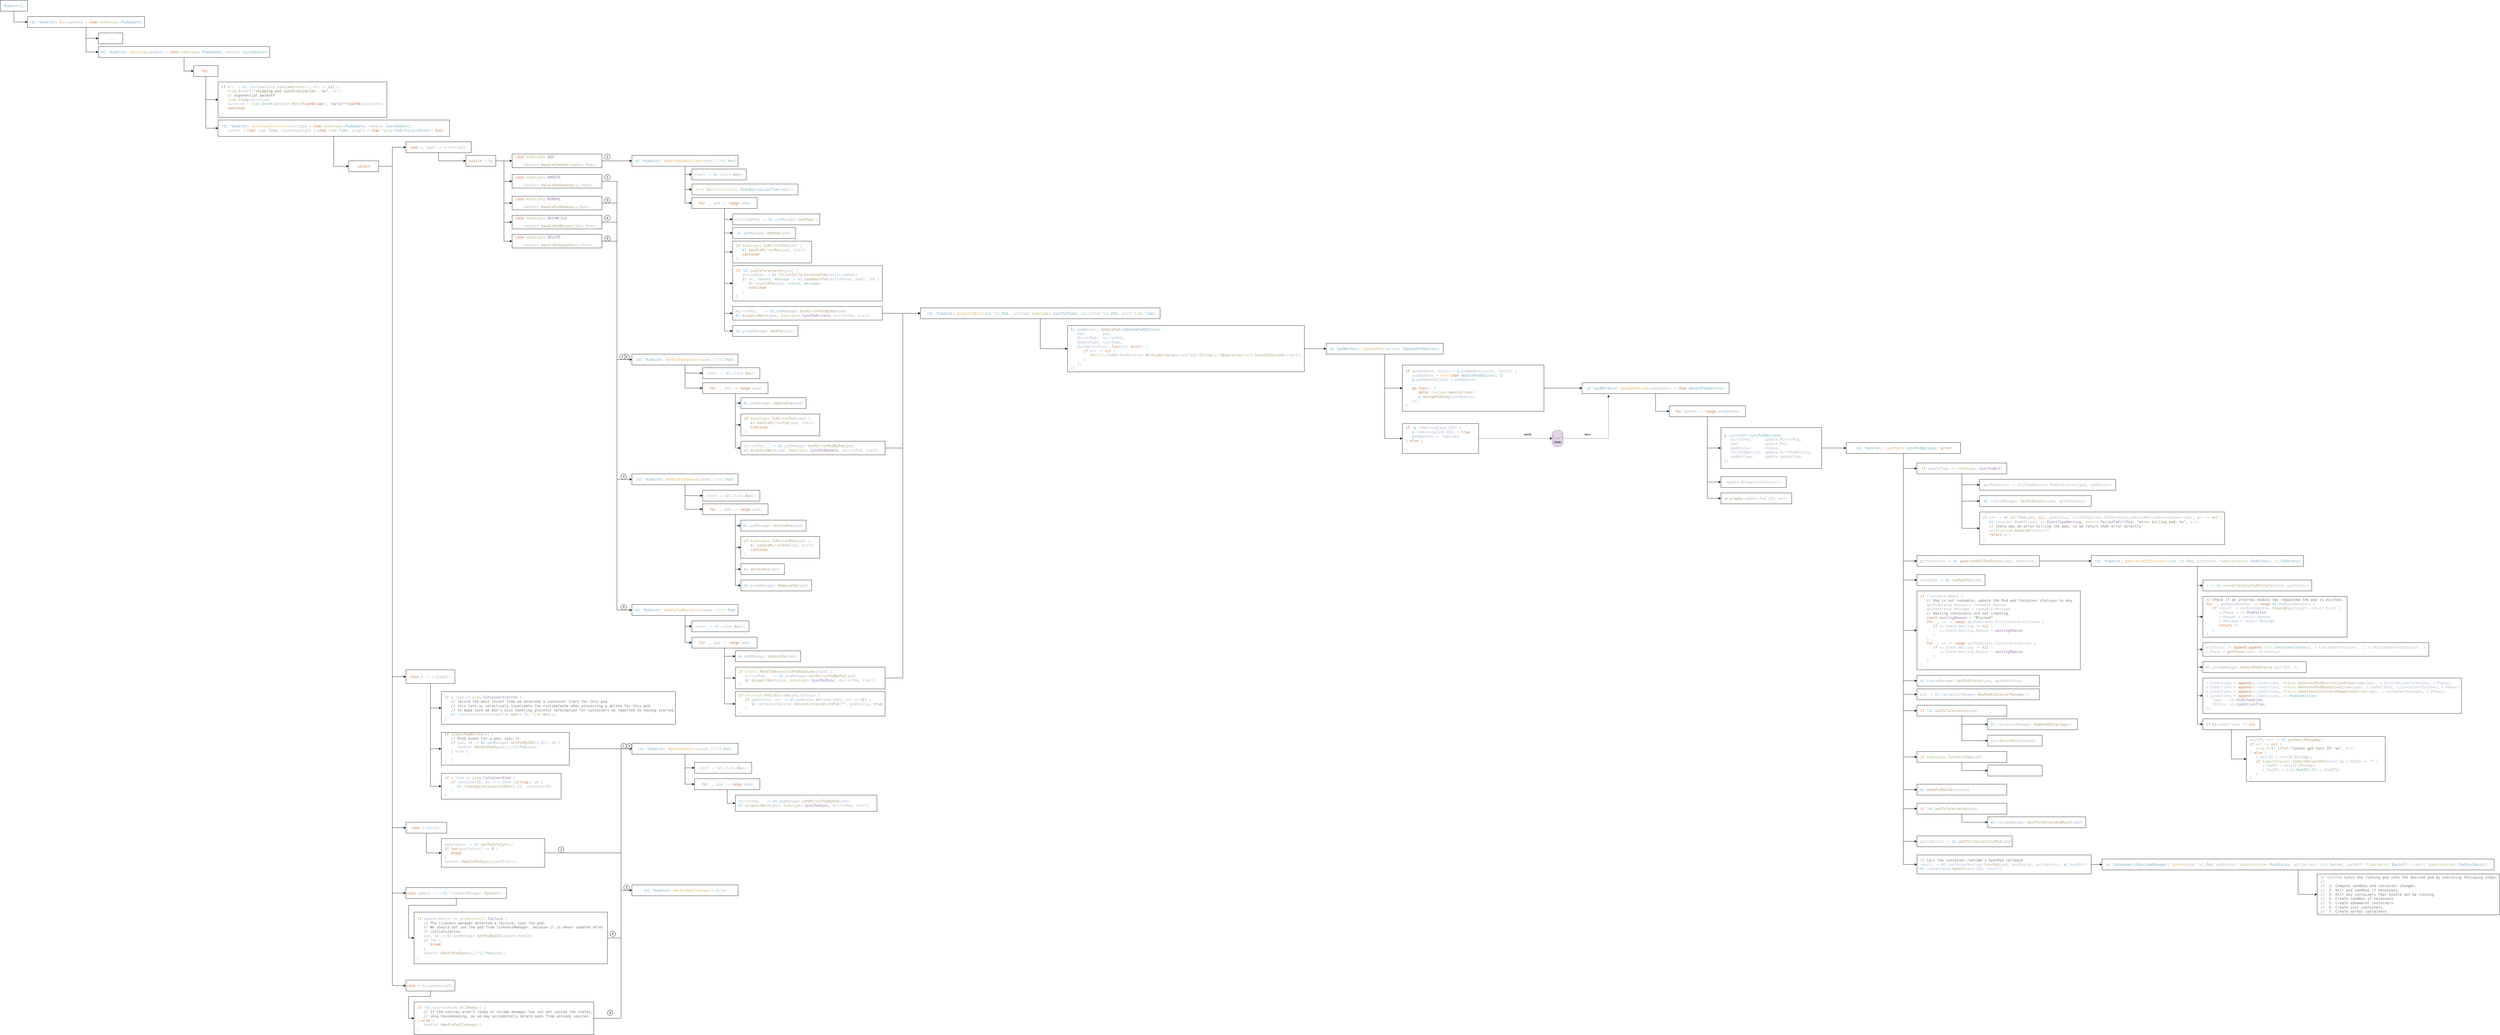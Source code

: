 <mxfile version="15.7.3" type="device"><diagram id="2zcClKJaSH0y5-0Z7HtP" name="kubelet syncLoop"><mxGraphModel dx="1026" dy="821" grid="1" gridSize="10" guides="1" tooltips="1" connect="1" arrows="1" fold="1" page="0" pageScale="1" pageWidth="850" pageHeight="1100" math="1" shadow="0"><root><mxCell id="0"/><mxCell id="1" parent="0"/><mxCell id="PM4pNqSz2pVygRhdg3KS-148" value="3" style="ellipse;whiteSpace=wrap;html=1;labelBackgroundColor=none;align=center;" parent="1" vertex="1"><mxGeometry x="2690" y="1320" width="20" height="20" as="geometry"/></mxCell><mxCell id="z-9k4s9MjEZfLdWYoMb--5" style="edgeStyle=orthogonalEdgeStyle;rounded=0;orthogonalLoop=1;jettySize=auto;html=1;entryX=0;entryY=0.5;entryDx=0;entryDy=0;labelBackgroundColor=none;" parent="1" source="z-9k4s9MjEZfLdWYoMb--1" target="z-9k4s9MjEZfLdWYoMb--2" edge="1"><mxGeometry relative="1" as="geometry"/></mxCell><mxCell id="z-9k4s9MjEZfLdWYoMb--1" value="&lt;pre style=&quot;color: rgb(169 , 183 , 198) ; font-family: &amp;quot;jetbrains mono nl&amp;quot; , monospace ; font-size: 9.8pt&quot;&gt;&lt;span style=&quot;color: rgb(111 , 175 , 189)&quot;&gt;Kubelet{}&lt;/span&gt;&lt;/pre&gt;" style="rounded=0;whiteSpace=wrap;html=1;labelBackgroundColor=none;" parent="1" vertex="1"><mxGeometry x="400" y="20" width="100" height="40" as="geometry"/></mxCell><mxCell id="eK-6G5QR3oRRHm3kbYAn-5" style="edgeStyle=orthogonalEdgeStyle;rounded=0;orthogonalLoop=1;jettySize=auto;html=1;entryX=0;entryY=0.5;entryDx=0;entryDy=0;labelBackgroundColor=none;" parent="1" source="z-9k4s9MjEZfLdWYoMb--2" target="eK-6G5QR3oRRHm3kbYAn-2" edge="1"><mxGeometry relative="1" as="geometry"/></mxCell><mxCell id="d6nIhoMas17pIBtnonhH-2" style="edgeStyle=orthogonalEdgeStyle;rounded=0;orthogonalLoop=1;jettySize=auto;html=1;entryX=0;entryY=0.5;entryDx=0;entryDy=0;" edge="1" parent="1" source="z-9k4s9MjEZfLdWYoMb--2" target="d6nIhoMas17pIBtnonhH-1"><mxGeometry relative="1" as="geometry"/></mxCell><mxCell id="z-9k4s9MjEZfLdWYoMb--2" value="&lt;pre style=&quot;color: rgb(169, 183, 198); font-family: &amp;quot;jetbrains mono nl&amp;quot;, monospace; font-size: 9.8pt;&quot;&gt;(&lt;span style=&quot;color: #4eade5&quot;&gt;kl &lt;/span&gt;*&lt;span style=&quot;color: #6fafbd&quot;&gt;Kubelet&lt;/span&gt;) &lt;span style=&quot;color: #e6b163&quot;&gt;Run&lt;/span&gt;(updates &amp;lt;-&lt;span style=&quot;color: #c7773e&quot;&gt;chan &lt;/span&gt;&lt;span style=&quot;color: #afbf7e&quot;&gt;kubetypes&lt;/span&gt;.&lt;span style=&quot;color: #6fafbd&quot;&gt;PodUpdate&lt;/span&gt;)&lt;/pre&gt;" style="rounded=0;whiteSpace=wrap;html=1;labelBackgroundColor=none;" parent="1" vertex="1"><mxGeometry x="500" y="80" width="430" height="40" as="geometry"/></mxCell><mxCell id="iFJIe9Z3V8M931JERnWq-6" style="edgeStyle=orthogonalEdgeStyle;rounded=0;orthogonalLoop=1;jettySize=auto;html=1;entryX=0;entryY=0.5;entryDx=0;entryDy=0;" parent="1" source="eK-6G5QR3oRRHm3kbYAn-2" target="iFJIe9Z3V8M931JERnWq-2" edge="1"><mxGeometry relative="1" as="geometry"/></mxCell><mxCell id="eK-6G5QR3oRRHm3kbYAn-2" value="&lt;pre style=&quot;text-align: left; color: rgb(169, 183, 198); font-family: &amp;quot;jetbrains mono nl&amp;quot;, monospace; font-size: 9.8pt;&quot;&gt;(&lt;span style=&quot;color: rgb(78 , 173 , 229)&quot;&gt;kl &lt;/span&gt;*&lt;span style=&quot;color: rgb(111 , 175 , 189)&quot;&gt;Kubelet&lt;/span&gt;) &lt;span style=&quot;color: rgb(230 , 177 , 99)&quot;&gt;syncLoop&lt;/span&gt;(updates &amp;lt;-&lt;span style=&quot;color: rgb(199 , 119 , 62)&quot;&gt;chan &lt;/span&gt;&lt;span style=&quot;color: rgb(175 , 191 , 126)&quot;&gt;kubetypes&lt;/span&gt;.&lt;span style=&quot;color: rgb(111 , 175 , 189)&quot;&gt;PodUpdate&lt;/span&gt;&lt;span style=&quot;color: rgb(204 , 120 , 50)&quot;&gt;, &lt;/span&gt;handler &lt;span style=&quot;color: rgb(111 , 175 , 189)&quot;&gt;SyncHandler&lt;/span&gt;)&lt;/pre&gt;" style="rounded=0;whiteSpace=wrap;html=1;labelBackgroundColor=none;" parent="1" vertex="1"><mxGeometry x="760" y="190" width="630" height="40" as="geometry"/></mxCell><mxCell id="eK-6G5QR3oRRHm3kbYAn-12" style="edgeStyle=orthogonalEdgeStyle;rounded=0;orthogonalLoop=1;jettySize=auto;html=1;entryX=0;entryY=0.5;entryDx=0;entryDy=0;labelBackgroundColor=none;" parent="1" source="eK-6G5QR3oRRHm3kbYAn-6" target="eK-6G5QR3oRRHm3kbYAn-11" edge="1"><mxGeometry relative="1" as="geometry"/></mxCell><mxCell id="eK-6G5QR3oRRHm3kbYAn-6" value="&lt;pre style=&quot;color: rgb(169, 183, 198); font-family: &amp;quot;jetbrains mono nl&amp;quot;, monospace; font-size: 9.8pt;&quot;&gt;(&lt;span style=&quot;color: #4eade5&quot;&gt;kl &lt;/span&gt;*&lt;span style=&quot;color: #6fafbd&quot;&gt;Kubelet&lt;/span&gt;) &lt;span style=&quot;color: #e6b163&quot;&gt;syncLoopIteration&lt;/span&gt;(configCh &amp;lt;-&lt;span style=&quot;color: #c7773e&quot;&gt;chan &lt;/span&gt;&lt;span style=&quot;color: #afbf7e&quot;&gt;kubetypes&lt;/span&gt;.&lt;span style=&quot;color: #6fafbd&quot;&gt;PodUpdate&lt;/span&gt;&lt;span style=&quot;color: #cc7832&quot;&gt;, &lt;/span&gt;handler &lt;span style=&quot;color: #6fafbd&quot;&gt;SyncHandler&lt;/span&gt;&lt;span style=&quot;color: #cc7832&quot;&gt;,&lt;br&gt;&lt;/span&gt;&lt;span style=&quot;color: #cc7832&quot;&gt;   &lt;/span&gt;syncCh &amp;lt;-&lt;span style=&quot;color: #c7773e&quot;&gt;chan &lt;/span&gt;&lt;span style=&quot;color: #afbf7e&quot;&gt;time&lt;/span&gt;.&lt;span style=&quot;color: #6fafbd&quot;&gt;Time&lt;/span&gt;&lt;span style=&quot;color: #cc7832&quot;&gt;, &lt;/span&gt;housekeepingCh &amp;lt;-&lt;span style=&quot;color: #c7773e&quot;&gt;chan &lt;/span&gt;&lt;span style=&quot;color: #afbf7e&quot;&gt;time&lt;/span&gt;.&lt;span style=&quot;color: #6fafbd&quot;&gt;Time&lt;/span&gt;&lt;span style=&quot;color: #cc7832&quot;&gt;, &lt;/span&gt;plegCh &amp;lt;-&lt;span style=&quot;color: #c7773e&quot;&gt;chan &lt;/span&gt;*&lt;span style=&quot;color: #afbf7e&quot;&gt;pleg&lt;/span&gt;.&lt;span style=&quot;color: #6fafbd&quot;&gt;PodLifecycleEvent&lt;/span&gt;) &lt;span style=&quot;color: #c7773e&quot;&gt;bool&lt;/span&gt;&lt;/pre&gt;" style="rounded=0;whiteSpace=wrap;html=1;labelBackgroundColor=none;spacingLeft=10;align=left;" parent="1" vertex="1"><mxGeometry x="1200" y="460" width="850" height="60" as="geometry"/></mxCell><mxCell id="d6nIhoMas17pIBtnonhH-4" style="edgeStyle=orthogonalEdgeStyle;rounded=0;orthogonalLoop=1;jettySize=auto;html=1;entryX=0;entryY=0.5;entryDx=0;entryDy=0;" edge="1" parent="1" source="eK-6G5QR3oRRHm3kbYAn-9" target="d6nIhoMas17pIBtnonhH-3"><mxGeometry relative="1" as="geometry"/></mxCell><mxCell id="d6nIhoMas17pIBtnonhH-8" style="edgeStyle=orthogonalEdgeStyle;rounded=0;orthogonalLoop=1;jettySize=auto;html=1;entryX=0;entryY=0.5;entryDx=0;entryDy=0;" edge="1" parent="1" source="eK-6G5QR3oRRHm3kbYAn-9" target="d6nIhoMas17pIBtnonhH-5"><mxGeometry relative="1" as="geometry"/></mxCell><mxCell id="d6nIhoMas17pIBtnonhH-10" style="edgeStyle=orthogonalEdgeStyle;rounded=0;orthogonalLoop=1;jettySize=auto;html=1;entryX=0;entryY=0.5;entryDx=0;entryDy=0;" edge="1" parent="1" source="eK-6G5QR3oRRHm3kbYAn-9" target="d6nIhoMas17pIBtnonhH-9"><mxGeometry relative="1" as="geometry"/></mxCell><mxCell id="eK-6G5QR3oRRHm3kbYAn-9" value="&lt;pre style=&quot;color: rgb(169, 183, 198); font-family: &amp;quot;jetbrains mono nl&amp;quot;, monospace; font-size: 9.8pt;&quot;&gt;&lt;pre style=&quot;font-family: &amp;quot;jetbrains mono nl&amp;quot; , monospace ; font-size: 9.8pt&quot;&gt;&lt;span style=&quot;color: #c7773e&quot;&gt;case &lt;/span&gt;e := &amp;lt;-plegCh:&lt;/pre&gt;&lt;/pre&gt;" style="rounded=0;whiteSpace=wrap;html=1;labelBackgroundColor=none;" parent="1" vertex="1"><mxGeometry x="1890" y="2480" width="180" height="50" as="geometry"/></mxCell><mxCell id="d6nIhoMas17pIBtnonhH-12" style="edgeStyle=orthogonalEdgeStyle;rounded=0;orthogonalLoop=1;jettySize=auto;html=1;entryX=0;entryY=0.5;entryDx=0;entryDy=0;" edge="1" parent="1" source="eK-6G5QR3oRRHm3kbYAn-10" target="d6nIhoMas17pIBtnonhH-11"><mxGeometry relative="1" as="geometry"/></mxCell><mxCell id="eK-6G5QR3oRRHm3kbYAn-10" value="&lt;pre style=&quot;color: rgb(169, 183, 198); font-family: &amp;quot;jetbrains mono nl&amp;quot;, monospace; font-size: 9.8pt;&quot;&gt;&lt;pre style=&quot;font-family: &amp;quot;jetbrains mono nl&amp;quot; , monospace ; font-size: 9.8pt&quot;&gt;&lt;pre style=&quot;font-family: &amp;quot;jetbrains mono nl&amp;quot; , monospace ; font-size: 9.8pt&quot;&gt;&lt;span style=&quot;color: #c7773e&quot;&gt;case &lt;/span&gt;&amp;lt;-syncCh:&lt;/pre&gt;&lt;/pre&gt;&lt;/pre&gt;" style="rounded=0;whiteSpace=wrap;html=1;labelBackgroundColor=none;" parent="1" vertex="1"><mxGeometry x="1890" y="3040" width="150" height="40" as="geometry"/></mxCell><mxCell id="eK-6G5QR3oRRHm3kbYAn-14" style="edgeStyle=orthogonalEdgeStyle;rounded=0;orthogonalLoop=1;jettySize=auto;html=1;entryX=0;entryY=0.5;entryDx=0;entryDy=0;labelBackgroundColor=none;" parent="1" source="eK-6G5QR3oRRHm3kbYAn-11" target="eK-6G5QR3oRRHm3kbYAn-9" edge="1"><mxGeometry relative="1" as="geometry"/></mxCell><mxCell id="eK-6G5QR3oRRHm3kbYAn-15" style="edgeStyle=orthogonalEdgeStyle;rounded=0;orthogonalLoop=1;jettySize=auto;html=1;entryX=0;entryY=0.5;entryDx=0;entryDy=0;labelBackgroundColor=none;" parent="1" source="eK-6G5QR3oRRHm3kbYAn-11" target="eK-6G5QR3oRRHm3kbYAn-10" edge="1"><mxGeometry relative="1" as="geometry"/></mxCell><mxCell id="eK-6G5QR3oRRHm3kbYAn-45" style="edgeStyle=orthogonalEdgeStyle;rounded=0;orthogonalLoop=1;jettySize=auto;html=1;entryX=0;entryY=0.5;entryDx=0;entryDy=0;labelBackgroundColor=none;" parent="1" source="eK-6G5QR3oRRHm3kbYAn-11" target="eK-6G5QR3oRRHm3kbYAn-21" edge="1"><mxGeometry relative="1" as="geometry"/></mxCell><mxCell id="PM4pNqSz2pVygRhdg3KS-11" style="edgeStyle=orthogonalEdgeStyle;rounded=0;orthogonalLoop=1;jettySize=auto;html=1;entryX=0;entryY=0.5;entryDx=0;entryDy=0;labelBackgroundColor=none;" parent="1" source="eK-6G5QR3oRRHm3kbYAn-11" target="eK-6G5QR3oRRHm3kbYAn-41" edge="1"><mxGeometry relative="1" as="geometry"/></mxCell><mxCell id="PM4pNqSz2pVygRhdg3KS-12" style="edgeStyle=orthogonalEdgeStyle;rounded=0;orthogonalLoop=1;jettySize=auto;html=1;entryX=0;entryY=0.5;entryDx=0;entryDy=0;labelBackgroundColor=none;" parent="1" source="eK-6G5QR3oRRHm3kbYAn-11" target="PM4pNqSz2pVygRhdg3KS-10" edge="1"><mxGeometry relative="1" as="geometry"/></mxCell><mxCell id="eK-6G5QR3oRRHm3kbYAn-11" value="&lt;pre style=&quot;font-family: &amp;quot;jetbrains mono nl&amp;quot; , monospace ; font-size: 9.8pt&quot;&gt;&lt;font color=&quot;#c7773e&quot;&gt;select&lt;/font&gt;&lt;/pre&gt;" style="rounded=0;whiteSpace=wrap;html=1;labelBackgroundColor=none;" parent="1" vertex="1"><mxGeometry x="1680" y="610" width="110" height="40" as="geometry"/></mxCell><mxCell id="eK-6G5QR3oRRHm3kbYAn-27" style="edgeStyle=orthogonalEdgeStyle;rounded=0;orthogonalLoop=1;jettySize=auto;html=1;entryX=0;entryY=0.5;entryDx=0;entryDy=0;labelBackgroundColor=none;" parent="1" source="eK-6G5QR3oRRHm3kbYAn-21" target="eK-6G5QR3oRRHm3kbYAn-25" edge="1"><mxGeometry relative="1" as="geometry"/></mxCell><mxCell id="eK-6G5QR3oRRHm3kbYAn-21" value="&lt;pre style=&quot;color: rgb(169, 183, 198); font-family: &amp;quot;jetbrains mono nl&amp;quot;, monospace; font-size: 9.8pt;&quot;&gt;&lt;span style=&quot;color: #c7773e&quot;&gt;case &lt;/span&gt;u&lt;span style=&quot;color: #cc7832&quot;&gt;, &lt;/span&gt;open := &amp;lt;-configCh:&lt;/pre&gt;" style="rounded=0;whiteSpace=wrap;html=1;labelBackgroundColor=none;" parent="1" vertex="1"><mxGeometry x="1890" y="540" width="240" height="40" as="geometry"/></mxCell><mxCell id="PM4pNqSz2pVygRhdg3KS-14" value="" style="edgeStyle=orthogonalEdgeStyle;rounded=0;orthogonalLoop=1;jettySize=auto;html=1;labelBackgroundColor=none;exitX=1;exitY=0.5;exitDx=0;exitDy=0;" parent="1" source="eK-6G5QR3oRRHm3kbYAn-23" target="PM4pNqSz2pVygRhdg3KS-13" edge="1"><mxGeometry relative="1" as="geometry"><mxPoint x="2660" y="620" as="sourcePoint"/></mxGeometry></mxCell><mxCell id="eK-6G5QR3oRRHm3kbYAn-23" value="&lt;pre style=&quot;color: rgb(169 , 183 , 198) ; font-family: &amp;quot;jetbrains mono nl&amp;quot; , monospace ; font-size: 9.8pt&quot;&gt;&lt;pre style=&quot;font-family: &amp;quot;jetbrains mono nl&amp;quot; , monospace ; font-size: 9.8pt&quot;&gt;&lt;pre style=&quot;font-family: &amp;quot;jetbrains mono nl&amp;quot; , monospace ; font-size: 9.8pt&quot;&gt;&lt;pre style=&quot;font-size: 9.8pt ; font-family: &amp;quot;jetbrains mono nl&amp;quot; , monospace&quot;&gt;&lt;span style=&quot;color: rgb(199 , 119 , 62)&quot;&gt;case &lt;/span&gt;&lt;span style=&quot;color: rgb(175 , 191 , 126)&quot;&gt;kubetypes&lt;/span&gt;.&lt;span style=&quot;color: rgb(152 , 118 , 170) ; font-style: italic&quot;&gt;ADD&lt;/span&gt;:&lt;/pre&gt;&lt;pre style=&quot;font-size: 9.8pt ; font-family: &amp;quot;jetbrains mono nl&amp;quot; , monospace&quot;&gt;    handler.&lt;span style=&quot;font-size: 9.8pt ; white-space: normal ; color: rgb(176 , 157 , 121)&quot;&gt;HandlePodAdditions&lt;/span&gt;&lt;span style=&quot;font-size: 9.8pt ; white-space: normal&quot;&gt;(u.Pods)&lt;/span&gt;&lt;/pre&gt;&lt;/pre&gt;&lt;/pre&gt;&lt;/pre&gt;" style="rounded=0;whiteSpace=wrap;html=1;labelBackgroundColor=none;align=left;spacingLeft=10;" parent="1" vertex="1"><mxGeometry x="2280" y="585" width="330" height="50" as="geometry"/></mxCell><mxCell id="eK-6G5QR3oRRHm3kbYAn-33" style="edgeStyle=orthogonalEdgeStyle;rounded=0;orthogonalLoop=1;jettySize=auto;html=1;labelBackgroundColor=none;" parent="1" source="eK-6G5QR3oRRHm3kbYAn-25" target="eK-6G5QR3oRRHm3kbYAn-23" edge="1"><mxGeometry relative="1" as="geometry"/></mxCell><mxCell id="eK-6G5QR3oRRHm3kbYAn-37" style="edgeStyle=orthogonalEdgeStyle;rounded=0;orthogonalLoop=1;jettySize=auto;html=1;labelBackgroundColor=none;entryX=0;entryY=0.5;entryDx=0;entryDy=0;" parent="1" source="eK-6G5QR3oRRHm3kbYAn-25" target="PM4pNqSz2pVygRhdg3KS-45" edge="1"><mxGeometry relative="1" as="geometry"><mxPoint x="2280" y="700" as="targetPoint"/></mxGeometry></mxCell><mxCell id="PM4pNqSz2pVygRhdg3KS-49" style="edgeStyle=orthogonalEdgeStyle;rounded=0;orthogonalLoop=1;jettySize=auto;html=1;entryX=0;entryY=0.5;entryDx=0;entryDy=0;labelBackgroundColor=none;" parent="1" source="eK-6G5QR3oRRHm3kbYAn-25" target="PM4pNqSz2pVygRhdg3KS-48" edge="1"><mxGeometry relative="1" as="geometry"/></mxCell><mxCell id="PM4pNqSz2pVygRhdg3KS-50" style="edgeStyle=orthogonalEdgeStyle;rounded=0;orthogonalLoop=1;jettySize=auto;html=1;entryX=0;entryY=0.5;entryDx=0;entryDy=0;labelBackgroundColor=none;" parent="1" source="eK-6G5QR3oRRHm3kbYAn-25" target="PM4pNqSz2pVygRhdg3KS-46" edge="1"><mxGeometry relative="1" as="geometry"/></mxCell><mxCell id="PM4pNqSz2pVygRhdg3KS-51" style="edgeStyle=orthogonalEdgeStyle;rounded=0;orthogonalLoop=1;jettySize=auto;html=1;entryX=0;entryY=0.5;entryDx=0;entryDy=0;labelBackgroundColor=none;" parent="1" source="eK-6G5QR3oRRHm3kbYAn-25" target="PM4pNqSz2pVygRhdg3KS-47" edge="1"><mxGeometry relative="1" as="geometry"/></mxCell><mxCell id="eK-6G5QR3oRRHm3kbYAn-25" value="&lt;pre style=&quot;font-family: &amp;quot;jetbrains mono nl&amp;quot; , monospace ; font-size: 9.8pt&quot;&gt;&lt;pre style=&quot;color: rgb(169, 183, 198); font-family: &amp;quot;jetbrains mono nl&amp;quot;, monospace; font-size: 9.8pt;&quot;&gt;&lt;span style=&quot;color: #c7773e&quot;&gt;switch &lt;/span&gt;u.Op&lt;/pre&gt;&lt;/pre&gt;" style="rounded=0;whiteSpace=wrap;html=1;labelBackgroundColor=none;" parent="1" vertex="1"><mxGeometry x="2110" y="590" width="110" height="40" as="geometry"/></mxCell><mxCell id="d6nIhoMas17pIBtnonhH-21" style="edgeStyle=orthogonalEdgeStyle;rounded=0;orthogonalLoop=1;jettySize=auto;html=1;entryX=0;entryY=0.5;entryDx=0;entryDy=0;" edge="1" parent="1" source="eK-6G5QR3oRRHm3kbYAn-41" target="d6nIhoMas17pIBtnonhH-17"><mxGeometry relative="1" as="geometry"/></mxCell><mxCell id="eK-6G5QR3oRRHm3kbYAn-41" value="&lt;pre style=&quot;color: rgb(169 , 183 , 198) ; font-family: &amp;quot;jetbrains mono nl&amp;quot; , monospace ; font-size: 9.8pt&quot;&gt;&lt;pre style=&quot;font-family: &amp;quot;jetbrains mono nl&amp;quot; , monospace ; font-size: 9.8pt&quot;&gt;&lt;span style=&quot;color: rgb(199 , 119 , 62) ; font-size: 9.8pt&quot;&gt;case&amp;nbsp;&lt;/span&gt;update := &amp;lt;-&lt;span style=&quot;color: #4eade5&quot;&gt;kl&lt;/span&gt;.livenessManager.&lt;span style=&quot;color: #b09d79&quot;&gt;Updates&lt;/span&gt;():&lt;/pre&gt;&lt;/pre&gt;" style="rounded=0;whiteSpace=wrap;html=1;labelBackgroundColor=none;" parent="1" vertex="1"><mxGeometry x="1890" y="3280" width="370" height="40" as="geometry"/></mxCell><mxCell id="d6nIhoMas17pIBtnonhH-26" style="edgeStyle=orthogonalEdgeStyle;rounded=0;orthogonalLoop=1;jettySize=auto;html=1;entryX=0;entryY=0.5;entryDx=0;entryDy=0;" edge="1" parent="1" source="PM4pNqSz2pVygRhdg3KS-10" target="d6nIhoMas17pIBtnonhH-25"><mxGeometry relative="1" as="geometry"/></mxCell><mxCell id="PM4pNqSz2pVygRhdg3KS-10" value="&lt;pre style=&quot;color: rgb(169 , 183 , 198) ; font-family: &amp;quot;jetbrains mono nl&amp;quot; , monospace ; font-size: 9.8pt&quot;&gt;&lt;pre style=&quot;font-family: &amp;quot;jetbrains mono nl&amp;quot; , monospace ; font-size: 9.8pt&quot;&gt;&lt;pre style=&quot;font-family: &amp;quot;jetbrains mono nl&amp;quot; , monospace ; font-size: 9.8pt&quot;&gt;&lt;span style=&quot;color: rgb(199 , 119 , 62) ; font-size: 9.8pt&quot;&gt;case&amp;nbsp;&lt;/span&gt;&amp;lt;-housekeepingCh:&lt;/pre&gt;&lt;/pre&gt;&lt;/pre&gt;" style="rounded=0;whiteSpace=wrap;html=1;labelBackgroundColor=none;" parent="1" vertex="1"><mxGeometry x="1890" y="3620" width="180" height="40" as="geometry"/></mxCell><mxCell id="PM4pNqSz2pVygRhdg3KS-17" value="" style="edgeStyle=orthogonalEdgeStyle;rounded=0;orthogonalLoop=1;jettySize=auto;html=1;labelBackgroundColor=none;entryX=0;entryY=0.5;entryDx=0;entryDy=0;" parent="1" source="PM4pNqSz2pVygRhdg3KS-13" target="PM4pNqSz2pVygRhdg3KS-16" edge="1"><mxGeometry relative="1" as="geometry"/></mxCell><mxCell id="PM4pNqSz2pVygRhdg3KS-20" style="edgeStyle=orthogonalEdgeStyle;rounded=0;orthogonalLoop=1;jettySize=auto;html=1;entryX=0;entryY=0.5;entryDx=0;entryDy=0;labelBackgroundColor=none;" parent="1" source="PM4pNqSz2pVygRhdg3KS-13" target="PM4pNqSz2pVygRhdg3KS-19" edge="1"><mxGeometry relative="1" as="geometry"/></mxCell><mxCell id="PM4pNqSz2pVygRhdg3KS-98" style="edgeStyle=orthogonalEdgeStyle;rounded=0;orthogonalLoop=1;jettySize=auto;html=1;entryX=0;entryY=0.5;entryDx=0;entryDy=0;labelBackgroundColor=none;" parent="1" source="PM4pNqSz2pVygRhdg3KS-13" target="PM4pNqSz2pVygRhdg3KS-96" edge="1"><mxGeometry relative="1" as="geometry"/></mxCell><mxCell id="PM4pNqSz2pVygRhdg3KS-13" value="&lt;pre style=&quot;color: rgb(169, 183, 198); font-family: &amp;quot;jetbrains mono nl&amp;quot;, monospace; font-size: 9.8pt;&quot;&gt;(&lt;span style=&quot;color: #4eade5&quot;&gt;kl &lt;/span&gt;*&lt;span style=&quot;color: #6fafbd&quot;&gt;Kubelet&lt;/span&gt;) &lt;span style=&quot;color: #e6b163&quot;&gt;HandlePodAdditions&lt;/span&gt;(pods []*&lt;span style=&quot;color: #afbf7e&quot;&gt;v1&lt;/span&gt;.&lt;span style=&quot;color: #6fafbd&quot;&gt;Pod&lt;/span&gt;)&lt;/pre&gt;" style="whiteSpace=wrap;html=1;rounded=0;labelBackgroundColor=none;" parent="1" vertex="1"><mxGeometry x="2720" y="590" width="390" height="40" as="geometry"/></mxCell><mxCell id="PM4pNqSz2pVygRhdg3KS-16" value="&lt;pre style=&quot;color: rgb(169, 183, 198); font-family: &amp;quot;jetbrains mono nl&amp;quot;, monospace; font-size: 9.8pt;&quot;&gt;&lt;span style=&quot;color: #afbf7e&quot;&gt;sort&lt;/span&gt;.&lt;span style=&quot;color: #b09d79&quot;&gt;Sort&lt;/span&gt;(&lt;span style=&quot;color: #afbf7e&quot;&gt;sliceutils&lt;/span&gt;.&lt;span style=&quot;color: #6fafbd&quot;&gt;PodsByCreationTime&lt;/span&gt;(pods))&lt;/pre&gt;" style="whiteSpace=wrap;html=1;rounded=0;labelBackgroundColor=none;" parent="1" vertex="1"><mxGeometry x="2940" y="695" width="390" height="40" as="geometry"/></mxCell><mxCell id="PM4pNqSz2pVygRhdg3KS-23" style="edgeStyle=orthogonalEdgeStyle;rounded=0;orthogonalLoop=1;jettySize=auto;html=1;entryX=0;entryY=0.5;entryDx=0;entryDy=0;labelBackgroundColor=none;" parent="1" source="PM4pNqSz2pVygRhdg3KS-19" target="PM4pNqSz2pVygRhdg3KS-22" edge="1"><mxGeometry relative="1" as="geometry"/></mxCell><mxCell id="PM4pNqSz2pVygRhdg3KS-30" style="edgeStyle=orthogonalEdgeStyle;rounded=0;orthogonalLoop=1;jettySize=auto;html=1;entryX=0;entryY=0.5;entryDx=0;entryDy=0;labelBackgroundColor=none;" parent="1" source="PM4pNqSz2pVygRhdg3KS-19" target="PM4pNqSz2pVygRhdg3KS-28" edge="1"><mxGeometry relative="1" as="geometry"/></mxCell><mxCell id="PM4pNqSz2pVygRhdg3KS-31" style="edgeStyle=orthogonalEdgeStyle;rounded=0;orthogonalLoop=1;jettySize=auto;html=1;entryX=0;entryY=0.5;entryDx=0;entryDy=0;labelBackgroundColor=none;" parent="1" source="PM4pNqSz2pVygRhdg3KS-19" target="PM4pNqSz2pVygRhdg3KS-24" edge="1"><mxGeometry relative="1" as="geometry"/></mxCell><mxCell id="PM4pNqSz2pVygRhdg3KS-32" style="edgeStyle=orthogonalEdgeStyle;rounded=0;orthogonalLoop=1;jettySize=auto;html=1;entryX=0;entryY=0.5;entryDx=0;entryDy=0;labelBackgroundColor=none;" parent="1" source="PM4pNqSz2pVygRhdg3KS-19" target="PM4pNqSz2pVygRhdg3KS-25" edge="1"><mxGeometry relative="1" as="geometry"/></mxCell><mxCell id="PM4pNqSz2pVygRhdg3KS-33" style="edgeStyle=orthogonalEdgeStyle;rounded=0;orthogonalLoop=1;jettySize=auto;html=1;entryX=0;entryY=0.5;entryDx=0;entryDy=0;labelBackgroundColor=none;" parent="1" source="PM4pNqSz2pVygRhdg3KS-19" target="PM4pNqSz2pVygRhdg3KS-26" edge="1"><mxGeometry relative="1" as="geometry"/></mxCell><mxCell id="PM4pNqSz2pVygRhdg3KS-34" style="edgeStyle=orthogonalEdgeStyle;rounded=0;orthogonalLoop=1;jettySize=auto;html=1;entryX=0;entryY=0.5;entryDx=0;entryDy=0;labelBackgroundColor=none;" parent="1" source="PM4pNqSz2pVygRhdg3KS-19" target="PM4pNqSz2pVygRhdg3KS-27" edge="1"><mxGeometry relative="1" as="geometry"/></mxCell><mxCell id="PM4pNqSz2pVygRhdg3KS-19" value="&lt;pre style=&quot;font-family: &amp;quot;jetbrains mono nl&amp;quot; , monospace ; font-size: 9.8pt&quot;&gt;&lt;pre style=&quot;color: rgb(169 , 183 , 198) ; font-family: &amp;quot;jetbrains mono nl&amp;quot; , monospace ; font-size: 9.8pt&quot;&gt;&lt;span style=&quot;color: #c7773e&quot;&gt;for &lt;/span&gt;_&lt;span style=&quot;color: #cc7832&quot;&gt;, &lt;/span&gt;pod := &lt;span style=&quot;color: #c7773e&quot;&gt;range &lt;/span&gt;pods&lt;/pre&gt;&lt;/pre&gt;" style="whiteSpace=wrap;html=1;rounded=0;labelBackgroundColor=none;" parent="1" vertex="1"><mxGeometry x="2940" y="745" width="240" height="40" as="geometry"/></mxCell><mxCell id="PM4pNqSz2pVygRhdg3KS-22" value="&lt;pre style=&quot;font-size: 9.8pt ; font-family: &amp;quot;jetbrains mono nl&amp;quot; , monospace&quot;&gt;&lt;pre style=&quot;color: rgb(169 , 183 , 198) ; font-family: &amp;quot;jetbrains mono nl&amp;quot; , monospace ; font-size: 9.8pt&quot;&gt;&lt;pre style=&quot;font-family: &amp;quot;jetbrains mono nl&amp;quot; , monospace ; font-size: 9.8pt&quot;&gt;&lt;pre style=&quot;font-family: &amp;quot;jetbrains mono nl&amp;quot;, monospace; font-size: 9.8pt;&quot;&gt;existingPods := &lt;span style=&quot;color: #4eade5&quot;&gt;kl&lt;/span&gt;.podManager.&lt;span style=&quot;color: #b09d79&quot;&gt;GetPods&lt;/span&gt;()&lt;/pre&gt;&lt;/pre&gt;&lt;/pre&gt;&lt;/pre&gt;" style="whiteSpace=wrap;html=1;rounded=0;labelBackgroundColor=none;" parent="1" vertex="1"><mxGeometry x="3090" y="805" width="320" height="40" as="geometry"/></mxCell><mxCell id="PM4pNqSz2pVygRhdg3KS-24" value="&lt;pre style=&quot;font-size: 9.8pt ; font-family: &amp;quot;jetbrains mono nl&amp;quot; , monospace&quot;&gt;&lt;pre style=&quot;color: rgb(169 , 183 , 198) ; font-family: &amp;quot;jetbrains mono nl&amp;quot; , monospace ; font-size: 9.8pt&quot;&gt;&lt;pre style=&quot;font-family: &amp;quot;jetbrains mono nl&amp;quot;, monospace; font-size: 9.8pt;&quot;&gt;&lt;pre style=&quot;font-family: &amp;quot;jetbrains mono nl&amp;quot; , monospace ; font-size: 9.8pt&quot;&gt;&lt;span style=&quot;color: #c7773e&quot;&gt;if &lt;/span&gt;&lt;span style=&quot;color: #afbf7e&quot;&gt;kubetypes&lt;/span&gt;.&lt;span style=&quot;color: #b09d79&quot;&gt;IsMirrorPod&lt;/span&gt;(pod) {&lt;br&gt;   &lt;span style=&quot;color: #4eade5&quot;&gt;kl&lt;/span&gt;.&lt;span style=&quot;color: #b09d79&quot;&gt;handleMirrorPod&lt;/span&gt;(pod&lt;span style=&quot;color: #cc7832&quot;&gt;, &lt;/span&gt;start)&lt;br&gt;   &lt;span style=&quot;color: #c7773e&quot;&gt;continue&lt;br&gt;&lt;/span&gt;}&lt;/pre&gt;&lt;/pre&gt;&lt;/pre&gt;&lt;/pre&gt;" style="whiteSpace=wrap;html=1;rounded=0;labelBackgroundColor=none;align=left;spacingLeft=10;" parent="1" vertex="1"><mxGeometry x="3090" y="905" width="290" height="80" as="geometry"/></mxCell><mxCell id="PM4pNqSz2pVygRhdg3KS-25" value="&lt;pre style=&quot;font-size: 9.8pt ; font-family: &amp;quot;jetbrains mono nl&amp;quot; , monospace&quot;&gt;&lt;pre style=&quot;color: rgb(169 , 183 , 198) ; font-family: &amp;quot;jetbrains mono nl&amp;quot; , monospace ; font-size: 9.8pt&quot;&gt;&lt;pre style=&quot;font-family: &amp;quot;jetbrains mono nl&amp;quot;, monospace; font-size: 9.8pt;&quot;&gt;&lt;pre style=&quot;font-family: &amp;quot;jetbrains mono nl&amp;quot; , monospace ; font-size: 9.8pt&quot;&gt;&lt;pre style=&quot;font-family: &amp;quot;jetbrains mono nl&amp;quot; , monospace ; font-size: 9.8pt&quot;&gt;&lt;span style=&quot;color: #c7773e&quot;&gt;if &lt;/span&gt;!&lt;span style=&quot;color: #4eade5&quot;&gt;kl&lt;/span&gt;.&lt;span style=&quot;color: #b09d79&quot;&gt;podIsTerminated&lt;/span&gt;(pod) {&lt;br&gt;   activePods := &lt;span style=&quot;color: #4eade5&quot;&gt;kl&lt;/span&gt;.&lt;span style=&quot;color: #b09d79&quot;&gt;filterOutTerminatedPods&lt;/span&gt;(existingPods)&lt;br&gt;   &lt;span style=&quot;color: #c7773e&quot;&gt;if &lt;/span&gt;ok&lt;span style=&quot;color: #cc7832&quot;&gt;, &lt;/span&gt;&lt;span style=&quot;color: #7dbda2&quot;&gt;reason&lt;/span&gt;&lt;span style=&quot;color: #cc7832&quot;&gt;, &lt;/span&gt;&lt;span style=&quot;color: #7dbda2&quot;&gt;message &lt;/span&gt;:= &lt;span style=&quot;color: #4eade5&quot;&gt;kl&lt;/span&gt;.&lt;span style=&quot;color: #b09d79&quot;&gt;canAdmitPod&lt;/span&gt;(activePods&lt;span style=&quot;color: #cc7832&quot;&gt;, &lt;/span&gt;pod)&lt;span style=&quot;color: #cc7832&quot;&gt;; &lt;/span&gt;!ok {&lt;br&gt;      &lt;span style=&quot;color: #4eade5&quot;&gt;kl&lt;/span&gt;.&lt;span style=&quot;color: #b09d79&quot;&gt;rejectPod&lt;/span&gt;(pod&lt;span style=&quot;color: #cc7832&quot;&gt;, &lt;/span&gt;&lt;span style=&quot;color: #7dbda2&quot;&gt;reason&lt;/span&gt;&lt;span style=&quot;color: #cc7832&quot;&gt;, &lt;/span&gt;&lt;span style=&quot;color: #7dbda2&quot;&gt;message&lt;/span&gt;)&lt;br&gt;      &lt;span style=&quot;color: #c7773e&quot;&gt;continue&lt;br&gt;&lt;/span&gt;&lt;span style=&quot;color: #c7773e&quot;&gt;   &lt;/span&gt;}&lt;br&gt;}&lt;/pre&gt;&lt;/pre&gt;&lt;/pre&gt;&lt;/pre&gt;&lt;/pre&gt;" style="whiteSpace=wrap;html=1;rounded=0;labelBackgroundColor=none;align=left;spacingLeft=10;" parent="1" vertex="1"><mxGeometry x="3090" y="995" width="550" height="130" as="geometry"/></mxCell><mxCell id="PM4pNqSz2pVygRhdg3KS-38" style="edgeStyle=orthogonalEdgeStyle;rounded=0;orthogonalLoop=1;jettySize=auto;html=1;labelBackgroundColor=none;entryX=0;entryY=0.5;entryDx=0;entryDy=0;" parent="1" source="PM4pNqSz2pVygRhdg3KS-26" target="PM4pNqSz2pVygRhdg3KS-37" edge="1"><mxGeometry relative="1" as="geometry"><mxPoint x="3690" y="1170" as="targetPoint"/></mxGeometry></mxCell><mxCell id="PM4pNqSz2pVygRhdg3KS-26" value="&lt;pre style=&quot;font-size: 9.8pt ; font-family: &amp;quot;jetbrains mono nl&amp;quot; , monospace&quot;&gt;&lt;pre style=&quot;color: rgb(169 , 183 , 198) ; font-family: &amp;quot;jetbrains mono nl&amp;quot; , monospace ; font-size: 9.8pt&quot;&gt;&lt;pre style=&quot;font-family: &amp;quot;jetbrains mono nl&amp;quot;, monospace; font-size: 9.8pt;&quot;&gt;&lt;pre style=&quot;font-family: &amp;quot;jetbrains mono nl&amp;quot; , monospace ; font-size: 9.8pt&quot;&gt;mirrorPod&lt;span style=&quot;color: #cc7832&quot;&gt;, &lt;/span&gt;_ := &lt;span style=&quot;color: #4eade5&quot;&gt;kl&lt;/span&gt;.podManager.&lt;span style=&quot;color: #b09d79&quot;&gt;GetMirrorPodByPod&lt;/span&gt;(pod)&lt;br&gt;&lt;span style=&quot;color: #4eade5&quot;&gt;kl&lt;/span&gt;.&lt;span style=&quot;color: #b09d79&quot;&gt;dispatchWork&lt;/span&gt;(pod&lt;span style=&quot;color: #cc7832&quot;&gt;, &lt;/span&gt;&lt;span style=&quot;color: #afbf7e&quot;&gt;kubetypes&lt;/span&gt;.&lt;span style=&quot;color: #9876aa ; font-style: italic&quot;&gt;SyncPodCreate&lt;/span&gt;&lt;span style=&quot;color: #cc7832&quot;&gt;, &lt;/span&gt;mirrorPod&lt;span style=&quot;color: #cc7832&quot;&gt;, &lt;/span&gt;start)&lt;/pre&gt;&lt;/pre&gt;&lt;/pre&gt;&lt;/pre&gt;" style="whiteSpace=wrap;html=1;rounded=0;labelBackgroundColor=none;align=left;spacingLeft=10;" parent="1" vertex="1"><mxGeometry x="3090" y="1145" width="550" height="50" as="geometry"/></mxCell><mxCell id="PM4pNqSz2pVygRhdg3KS-27" value="&lt;pre style=&quot;font-size: 9.8pt ; font-family: &amp;quot;jetbrains mono nl&amp;quot; , monospace&quot;&gt;&lt;pre style=&quot;color: rgb(169 , 183 , 198) ; font-family: &amp;quot;jetbrains mono nl&amp;quot; , monospace ; font-size: 9.8pt&quot;&gt;&lt;pre style=&quot;font-family: &amp;quot;jetbrains mono nl&amp;quot;, monospace; font-size: 9.8pt;&quot;&gt;&lt;pre style=&quot;font-family: &amp;quot;jetbrains mono nl&amp;quot; , monospace ; font-size: 9.8pt&quot;&gt;&lt;span style=&quot;color: #4eade5&quot;&gt;kl&lt;/span&gt;.probeManager.&lt;span style=&quot;color: #b09d79&quot;&gt;AddPod&lt;/span&gt;(pod)&lt;/pre&gt;&lt;/pre&gt;&lt;/pre&gt;&lt;/pre&gt;" style="whiteSpace=wrap;html=1;rounded=0;labelBackgroundColor=none;" parent="1" vertex="1"><mxGeometry x="3090" y="1215" width="240" height="40" as="geometry"/></mxCell><mxCell id="PM4pNqSz2pVygRhdg3KS-28" value="&lt;pre style=&quot;font-size: 9.8pt ; font-family: &amp;quot;jetbrains mono nl&amp;quot; , monospace&quot;&gt;&lt;pre style=&quot;color: rgb(169 , 183 , 198) ; font-family: &amp;quot;jetbrains mono nl&amp;quot; , monospace ; font-size: 9.8pt&quot;&gt;&lt;pre style=&quot;font-family: &amp;quot;jetbrains mono nl&amp;quot;, monospace; font-size: 9.8pt;&quot;&gt;&lt;span style=&quot;color: #4eade5&quot;&gt;kl&lt;/span&gt;.podManager.&lt;span style=&quot;color: #b09d79&quot;&gt;AddPod&lt;/span&gt;(pod)&lt;/pre&gt;&lt;/pre&gt;&lt;/pre&gt;" style="whiteSpace=wrap;html=1;rounded=0;labelBackgroundColor=none;" parent="1" vertex="1"><mxGeometry x="3090" y="855" width="230" height="40" as="geometry"/></mxCell><mxCell id="PM4pNqSz2pVygRhdg3KS-41" style="edgeStyle=orthogonalEdgeStyle;rounded=0;orthogonalLoop=1;jettySize=auto;html=1;entryX=0;entryY=0.5;entryDx=0;entryDy=0;labelBackgroundColor=none;" parent="1" source="PM4pNqSz2pVygRhdg3KS-37" target="PM4pNqSz2pVygRhdg3KS-40" edge="1"><mxGeometry relative="1" as="geometry"/></mxCell><mxCell id="PM4pNqSz2pVygRhdg3KS-37" value="&lt;pre style=&quot;color: rgb(169 , 183 , 198) ; font-family: &amp;quot;jetbrains mono nl&amp;quot; , monospace ; font-size: 9.8pt&quot;&gt;&lt;pre style=&quot;font-family: &amp;quot;jetbrains mono nl&amp;quot;, monospace; font-size: 9.8pt;&quot;&gt; (&lt;span style=&quot;color: #4eade5&quot;&gt;kl &lt;/span&gt;*&lt;span style=&quot;color: #6fafbd&quot;&gt;Kubelet&lt;/span&gt;) &lt;span style=&quot;color: #e6b163&quot;&gt;dispatchWork&lt;/span&gt;(pod *&lt;span style=&quot;color: #afbf7e&quot;&gt;v1&lt;/span&gt;.&lt;span style=&quot;color: #6fafbd&quot;&gt;Pod&lt;/span&gt;&lt;span style=&quot;color: #cc7832&quot;&gt;, &lt;/span&gt;syncType &lt;span style=&quot;color: #afbf7e&quot;&gt;kubetypes&lt;/span&gt;.&lt;span style=&quot;color: #6fafbd&quot;&gt;SyncPodType&lt;/span&gt;&lt;span style=&quot;color: #cc7832&quot;&gt;, &lt;/span&gt;mirrorPod *&lt;span style=&quot;color: #afbf7e&quot;&gt;v1&lt;/span&gt;.&lt;span style=&quot;color: #6fafbd&quot;&gt;Pod&lt;/span&gt;&lt;span style=&quot;color: #cc7832&quot;&gt;, &lt;/span&gt;start &lt;span style=&quot;color: #afbf7e&quot;&gt;time&lt;/span&gt;.&lt;span style=&quot;color: #6fafbd&quot;&gt;Time&lt;/span&gt;)&lt;/pre&gt;&lt;/pre&gt;" style="whiteSpace=wrap;html=1;rounded=0;labelBackgroundColor=none;" parent="1" vertex="1"><mxGeometry x="3780" y="1150" width="880" height="40" as="geometry"/></mxCell><mxCell id="PM4pNqSz2pVygRhdg3KS-44" style="edgeStyle=orthogonalEdgeStyle;rounded=0;orthogonalLoop=1;jettySize=auto;html=1;labelBackgroundColor=none;" parent="1" source="PM4pNqSz2pVygRhdg3KS-40" target="PM4pNqSz2pVygRhdg3KS-43" edge="1"><mxGeometry relative="1" as="geometry"/></mxCell><mxCell id="PM4pNqSz2pVygRhdg3KS-40" value="&lt;pre style=&quot;font-size: 9.8pt ; font-family: &amp;quot;jetbrains mono nl&amp;quot; , monospace&quot;&gt;&lt;pre style=&quot;color: rgb(169 , 183 , 198) ; font-family: &amp;quot;jetbrains mono nl&amp;quot; , monospace ; font-size: 9.8pt&quot;&gt;&lt;pre style=&quot;font-family: &amp;quot;jetbrains mono nl&amp;quot; , monospace ; font-size: 9.8pt&quot;&gt;&lt;pre style=&quot;font-family: &amp;quot;jetbrains mono nl&amp;quot; , monospace ; font-size: 9.8pt&quot;&gt;&lt;pre style=&quot;font-family: &amp;quot;jetbrains mono nl&amp;quot; , monospace ; font-size: 9.8pt&quot;&gt;&lt;pre style=&quot;font-family: &amp;quot;jetbrains mono nl&amp;quot;, monospace; font-size: 9.8pt;&quot;&gt;&lt;span style=&quot;color: rgb(78 , 173 , 229)&quot;&gt;kl&lt;/span&gt;.podWorkers.&lt;span style=&quot;color: rgb(176 , 157 , 121)&quot;&gt;UpdatePod&lt;/span&gt;(&amp;amp;&lt;span style=&quot;color: rgb(111 , 175 , 189)&quot;&gt;UpdatePodOptions&lt;/span&gt;{&lt;br&gt;   Pod:        pod&lt;span style=&quot;color: rgb(204 , 120 , 50)&quot;&gt;,&lt;br&gt;&lt;/span&gt;&lt;span style=&quot;color: rgb(204 , 120 , 50)&quot;&gt;   &lt;/span&gt;MirrorPod:  mirrorPod&lt;span style=&quot;color: rgb(204 , 120 , 50)&quot;&gt;,&lt;br&gt;&lt;/span&gt;&lt;span style=&quot;color: rgb(204 , 120 , 50)&quot;&gt;   &lt;/span&gt;UpdateType: syncType&lt;span style=&quot;color: rgb(204 , 120 , 50)&quot;&gt;,&lt;br&gt;&lt;/span&gt;&lt;span style=&quot;color: rgb(204 , 120 , 50)&quot;&gt;   &lt;/span&gt;OnCompleteFunc: &lt;span style=&quot;color: rgb(199 , 119 , 62)&quot;&gt;func&lt;/span&gt;(err &lt;span style=&quot;color: rgb(199 , 119 , 62)&quot;&gt;error&lt;/span&gt;) {&lt;br&gt;      &lt;span style=&quot;color: rgb(199 , 119 , 62)&quot;&gt;if &lt;/span&gt;err != &lt;span style=&quot;color: rgb(199 , 119 , 62)&quot;&gt;nil &lt;/span&gt;{&lt;br&gt;         &lt;span style=&quot;color: rgb(175 , 191 , 126)&quot;&gt;metrics&lt;/span&gt;.PodWorkerDuration.&lt;span style=&quot;color: rgb(176 , 157 , 121)&quot;&gt;WithLabelValues&lt;/span&gt;(syncType.&lt;span style=&quot;color: rgb(176 , 157 , 121)&quot;&gt;String&lt;/span&gt;()).&lt;span style=&quot;color: rgb(176 , 157 , 121)&quot;&gt;Observe&lt;/span&gt;(&lt;span style=&quot;color: rgb(175 , 191 , 126)&quot;&gt;metrics&lt;/span&gt;.&lt;span style=&quot;color: rgb(176 , 157 , 121)&quot;&gt;SinceInSeconds&lt;/span&gt;(start))&lt;br&gt;      }&lt;br&gt;   }&lt;span style=&quot;color: rgb(204 , 120 , 50)&quot;&gt;,&lt;br&gt;&lt;/span&gt;})&lt;/pre&gt;&lt;/pre&gt;&lt;/pre&gt;&lt;/pre&gt;&lt;/pre&gt;&lt;/pre&gt;" style="whiteSpace=wrap;html=1;rounded=0;labelBackgroundColor=none;align=left;spacingLeft=10;" parent="1" vertex="1"><mxGeometry x="4320" y="1215" width="870" height="170" as="geometry"/></mxCell><mxCell id="PM4pNqSz2pVygRhdg3KS-42" value="&lt;pre style=&quot;color: rgb(169, 183, 198); font-family: &amp;quot;jetbrains mono nl&amp;quot;, monospace; font-size: 9.8pt;&quot;&gt;&lt;br&gt;&lt;/pre&gt;" style="text;whiteSpace=wrap;html=1;labelBackgroundColor=none;" parent="1" vertex="1"><mxGeometry x="4700" y="920" width="430" height="60" as="geometry"/></mxCell><mxCell id="PM4pNqSz2pVygRhdg3KS-54" style="edgeStyle=orthogonalEdgeStyle;rounded=0;orthogonalLoop=1;jettySize=auto;html=1;entryX=0;entryY=0.5;entryDx=0;entryDy=0;labelBackgroundColor=none;" parent="1" source="PM4pNqSz2pVygRhdg3KS-43" target="PM4pNqSz2pVygRhdg3KS-53" edge="1"><mxGeometry relative="1" as="geometry"/></mxCell><mxCell id="PM4pNqSz2pVygRhdg3KS-56" style="edgeStyle=orthogonalEdgeStyle;rounded=0;orthogonalLoop=1;jettySize=auto;html=1;entryX=0;entryY=0.5;entryDx=0;entryDy=0;labelBackgroundColor=none;" parent="1" source="PM4pNqSz2pVygRhdg3KS-43" target="PM4pNqSz2pVygRhdg3KS-55" edge="1"><mxGeometry relative="1" as="geometry"/></mxCell><mxCell id="PM4pNqSz2pVygRhdg3KS-43" value="&lt;pre style=&quot;font-size: 9.8pt ; font-family: &amp;quot;jetbrains mono nl&amp;quot; , monospace&quot;&gt;&lt;pre style=&quot;color: rgb(169 , 183 , 198) ; font-family: &amp;quot;jetbrains mono nl&amp;quot; , monospace ; font-size: 9.8pt&quot;&gt;&lt;pre style=&quot;font-family: &amp;quot;jetbrains mono nl&amp;quot; , monospace ; font-size: 9.8pt&quot;&gt;&lt;pre style=&quot;font-family: &amp;quot;jetbrains mono nl&amp;quot; , monospace ; font-size: 9.8pt&quot;&gt;&lt;pre style=&quot;text-align: left; font-family: &amp;quot;jetbrains mono nl&amp;quot;, monospace; font-size: 9.8pt;&quot;&gt;(&lt;span style=&quot;color: rgb(78 , 173 , 229)&quot;&gt;p &lt;/span&gt;*&lt;span style=&quot;color: rgb(111 , 175 , 189)&quot;&gt;podWorkers&lt;/span&gt;) &lt;span style=&quot;color: rgb(230 , 177 , 99)&quot;&gt;UpdatePod&lt;/span&gt;(options *&lt;span style=&quot;color: rgb(111 , 175 , 189)&quot;&gt;UpdatePodOptions&lt;/span&gt;)&lt;/pre&gt;&lt;/pre&gt;&lt;/pre&gt;&lt;/pre&gt;&lt;/pre&gt;" style="whiteSpace=wrap;html=1;rounded=0;labelBackgroundColor=none;" parent="1" vertex="1"><mxGeometry x="5270" y="1280" width="430" height="40" as="geometry"/></mxCell><mxCell id="PM4pNqSz2pVygRhdg3KS-93" style="edgeStyle=orthogonalEdgeStyle;rounded=0;orthogonalLoop=1;jettySize=auto;html=1;entryX=0;entryY=0.5;entryDx=0;entryDy=0;labelBackgroundColor=none;" parent="1" source="PM4pNqSz2pVygRhdg3KS-45" target="PM4pNqSz2pVygRhdg3KS-80" edge="1"><mxGeometry relative="1" as="geometry"/></mxCell><mxCell id="PM4pNqSz2pVygRhdg3KS-45" value="&lt;pre style=&quot;color: rgb(169 , 183 , 198) ; font-family: &amp;quot;jetbrains mono nl&amp;quot; , monospace ; font-size: 9.8pt&quot;&gt;&lt;pre style=&quot;font-family: &amp;quot;jetbrains mono nl&amp;quot; , monospace ; font-size: 9.8pt&quot;&gt;&lt;pre style=&quot;font-family: &amp;quot;jetbrains mono nl&amp;quot; , monospace ; font-size: 9.8pt&quot;&gt;&lt;pre style=&quot;font-size: 9.8pt ; font-family: &amp;quot;jetbrains mono nl&amp;quot; , monospace&quot;&gt;&lt;span style=&quot;color: rgb(199 , 119 , 62)&quot;&gt;case &lt;/span&gt;&lt;span style=&quot;color: rgb(175 , 191 , 126)&quot;&gt;kubetypes&lt;/span&gt;.&lt;span style=&quot;color: rgb(152 , 118 , 170) ; font-style: italic&quot;&gt;UPDATE&lt;/span&gt;:&lt;/pre&gt;&lt;pre style=&quot;font-size: 9.8pt ; font-family: &amp;quot;jetbrains mono nl&amp;quot; , monospace&quot;&gt;    handler.&lt;span style=&quot;font-size: 9.8pt ; text-align: center ; color: rgb(176 , 157 , 121)&quot;&gt;HandlePodUpdates&lt;/span&gt;(u.Pods)&lt;br&gt;&lt;/pre&gt;&lt;/pre&gt;&lt;/pre&gt;&lt;/pre&gt;" style="rounded=0;whiteSpace=wrap;html=1;labelBackgroundColor=none;align=left;spacingLeft=10;" parent="1" vertex="1"><mxGeometry x="2280" y="660" width="330" height="50" as="geometry"/></mxCell><mxCell id="PM4pNqSz2pVygRhdg3KS-112" style="edgeStyle=orthogonalEdgeStyle;rounded=0;orthogonalLoop=1;jettySize=auto;html=1;entryX=0;entryY=0.5;entryDx=0;entryDy=0;labelBackgroundColor=none;" parent="1" source="PM4pNqSz2pVygRhdg3KS-46" target="PM4pNqSz2pVygRhdg3KS-102" edge="1"><mxGeometry relative="1" as="geometry"/></mxCell><mxCell id="PM4pNqSz2pVygRhdg3KS-46" value="&lt;pre style=&quot;font-family: &amp;quot;jetbrains mono nl&amp;quot; , monospace ; font-size: 9.8pt&quot;&gt;&lt;pre style=&quot;font-family: &amp;quot;jetbrains mono nl&amp;quot; , monospace ; font-size: 9.8pt&quot;&gt;&lt;pre style=&quot;font-family: &amp;quot;jetbrains mono nl&amp;quot; , monospace ; font-size: 9.8pt&quot;&gt;&lt;pre style=&quot;font-size: 9.8pt ; font-family: &amp;quot;jetbrains mono nl&amp;quot; , monospace&quot;&gt;&lt;span style=&quot;color: rgb(199 , 119 , 62)&quot;&gt;case &lt;/span&gt;&lt;span style=&quot;color: rgb(175 , 191 , 126)&quot;&gt;kubetypes&lt;/span&gt;&lt;font color=&quot;#a9b7c6&quot;&gt;.&lt;/font&gt;&lt;font color=&quot;#9876aa&quot;&gt;&lt;i&gt;REMOVE&lt;/i&gt;&lt;/font&gt;&lt;font color=&quot;#a9b7c6&quot;&gt;:&lt;/font&gt;&lt;/pre&gt;&lt;pre style=&quot;color: rgb(169 , 183 , 198) ; font-size: 9.8pt ; font-family: &amp;quot;jetbrains mono nl&amp;quot; , monospace&quot;&gt;&lt;pre style=&quot;font-size: 9.8pt ; font-family: &amp;quot;jetbrains mono nl&amp;quot; , monospace&quot;&gt;    handler.&lt;span style=&quot;font-size: 9.8pt ; text-align: center ; color: rgb(176 , 157 , 121)&quot;&gt;HandlePodRemove&lt;/span&gt;(u.Pods)&lt;/pre&gt;&lt;/pre&gt;&lt;/pre&gt;&lt;/pre&gt;&lt;/pre&gt;" style="rounded=0;whiteSpace=wrap;html=1;labelBackgroundColor=none;align=left;spacingLeft=10;" parent="1" vertex="1"><mxGeometry x="2280" y="740" width="330" height="50" as="geometry"/></mxCell><mxCell id="PM4pNqSz2pVygRhdg3KS-129" style="edgeStyle=orthogonalEdgeStyle;rounded=0;orthogonalLoop=1;jettySize=auto;html=1;entryX=0;entryY=0.5;entryDx=0;entryDy=0;labelBackgroundColor=none;" parent="1" source="PM4pNqSz2pVygRhdg3KS-47" target="PM4pNqSz2pVygRhdg3KS-116" edge="1"><mxGeometry relative="1" as="geometry"/></mxCell><mxCell id="PM4pNqSz2pVygRhdg3KS-47" value="&lt;pre style=&quot;font-family: &amp;quot;jetbrains mono nl&amp;quot; , monospace ; font-size: 9.8pt&quot;&gt;&lt;pre style=&quot;font-family: &amp;quot;jetbrains mono nl&amp;quot; , monospace ; font-size: 9.8pt&quot;&gt;&lt;pre style=&quot;font-family: &amp;quot;jetbrains mono nl&amp;quot; , monospace ; font-size: 9.8pt&quot;&gt;&lt;pre style=&quot;font-size: 9.8pt ; font-family: &amp;quot;jetbrains mono nl&amp;quot; , monospace&quot;&gt;&lt;span style=&quot;color: rgb(199 , 119 , 62)&quot;&gt;case &lt;/span&gt;&lt;span style=&quot;color: rgb(175 , 191 , 126)&quot;&gt;kubetypes&lt;/span&gt;&lt;font color=&quot;#a9b7c6&quot;&gt;.&lt;/font&gt;&lt;font color=&quot;#9876aa&quot;&gt;&lt;i&gt;RECONCILE&lt;/i&gt;&lt;/font&gt;&lt;font color=&quot;#a9b7c6&quot;&gt;:&lt;/font&gt;&lt;/pre&gt;&lt;pre style=&quot;color: rgb(169 , 183 , 198) ; font-size: 9.8pt ; font-family: &amp;quot;jetbrains mono nl&amp;quot; , monospace&quot;&gt;&lt;pre style=&quot;font-size: 9.8pt ; font-family: &amp;quot;jetbrains mono nl&amp;quot; , monospace&quot;&gt;    handler.&lt;span style=&quot;font-size: 9.8pt ; text-align: center ; color: rgb(176 , 157 , 121)&quot;&gt;HandlePodReconcile&lt;/span&gt;(u.Pods)&lt;/pre&gt;&lt;/pre&gt;&lt;/pre&gt;&lt;/pre&gt;&lt;/pre&gt;" style="rounded=0;whiteSpace=wrap;html=1;labelBackgroundColor=none;align=left;spacingLeft=10;" parent="1" vertex="1"><mxGeometry x="2280" y="810" width="330" height="50" as="geometry"/></mxCell><mxCell id="PM4pNqSz2pVygRhdg3KS-130" style="edgeStyle=orthogonalEdgeStyle;rounded=0;orthogonalLoop=1;jettySize=auto;html=1;entryX=0;entryY=0.5;entryDx=0;entryDy=0;labelBackgroundColor=none;" parent="1" source="PM4pNqSz2pVygRhdg3KS-48" target="PM4pNqSz2pVygRhdg3KS-80" edge="1"><mxGeometry relative="1" as="geometry"/></mxCell><mxCell id="PM4pNqSz2pVygRhdg3KS-48" value="&lt;pre style=&quot;font-family: &amp;quot;jetbrains mono nl&amp;quot; , monospace ; font-size: 9.8pt&quot;&gt;&lt;pre style=&quot;font-family: &amp;quot;jetbrains mono nl&amp;quot; , monospace ; font-size: 9.8pt&quot;&gt;&lt;pre style=&quot;font-family: &amp;quot;jetbrains mono nl&amp;quot; , monospace ; font-size: 9.8pt&quot;&gt;&lt;pre style=&quot;font-size: 9.8pt ; font-family: &amp;quot;jetbrains mono nl&amp;quot; , monospace&quot;&gt;&lt;span style=&quot;color: rgb(199 , 119 , 62)&quot;&gt;case &lt;/span&gt;&lt;span style=&quot;color: rgb(175 , 191 , 126)&quot;&gt;kubetypes&lt;/span&gt;&lt;font color=&quot;#a9b7c6&quot;&gt;.&lt;/font&gt;&lt;font color=&quot;#9876aa&quot;&gt;&lt;i&gt;DELETE&lt;/i&gt;&lt;/font&gt;&lt;font color=&quot;#a9b7c6&quot;&gt;:&lt;/font&gt;&lt;/pre&gt;&lt;pre style=&quot;color: rgb(169 , 183 , 198) ; font-size: 9.8pt ; font-family: &amp;quot;jetbrains mono nl&amp;quot; , monospace&quot;&gt;    handler.&lt;span style=&quot;font-size: 9.8pt ; text-align: center ; color: rgb(176 , 157 , 121)&quot;&gt;HandlePodUpdates&lt;/span&gt;&lt;span style=&quot;font-size: 9.8pt ; text-align: center&quot;&gt;(u.Pods)&lt;/span&gt;&lt;br&gt;&lt;/pre&gt;&lt;/pre&gt;&lt;/pre&gt;&lt;/pre&gt;" style="rounded=0;whiteSpace=wrap;html=1;labelBackgroundColor=none;align=left;spacingLeft=10;" parent="1" vertex="1"><mxGeometry x="2280" y="880" width="330" height="50" as="geometry"/></mxCell><mxCell id="PM4pNqSz2pVygRhdg3KS-59" style="edgeStyle=orthogonalEdgeStyle;rounded=0;orthogonalLoop=1;jettySize=auto;html=1;labelBackgroundColor=none;" parent="1" source="PM4pNqSz2pVygRhdg3KS-53" target="PM4pNqSz2pVygRhdg3KS-58" edge="1"><mxGeometry relative="1" as="geometry"/></mxCell><mxCell id="PM4pNqSz2pVygRhdg3KS-53" value="&lt;pre style=&quot;font-size: 9.8pt ; font-family: &amp;quot;jetbrains mono nl&amp;quot; , monospace&quot;&gt;&lt;pre style=&quot;color: rgb(169 , 183 , 198) ; font-family: &amp;quot;jetbrains mono nl&amp;quot; , monospace ; font-size: 9.8pt&quot;&gt;&lt;pre style=&quot;font-family: &amp;quot;jetbrains mono nl&amp;quot; , monospace ; font-size: 9.8pt&quot;&gt;&lt;pre style=&quot;font-family: &amp;quot;jetbrains mono nl&amp;quot; , monospace ; font-size: 9.8pt&quot;&gt;&lt;pre style=&quot;font-family: &amp;quot;jetbrains mono nl&amp;quot; , monospace ; font-size: 9.8pt&quot;&gt;&lt;pre style=&quot;font-family: &amp;quot;jetbrains mono nl&amp;quot; , monospace ; font-size: 9.8pt&quot;&gt;&lt;pre style=&quot;font-family: &amp;quot;jetbrains mono nl&amp;quot;, monospace; font-size: 9.8pt;&quot;&gt;&lt;span style=&quot;color: rgb(199 , 119 , 62)&quot;&gt;if &lt;/span&gt;podUpdates&lt;span style=&quot;color: rgb(204 , 120 , 50)&quot;&gt;, &lt;/span&gt;exists = &lt;span style=&quot;color: rgb(78 , 173 , 229)&quot;&gt;p&lt;/span&gt;.podUpdates[uid]&lt;span style=&quot;color: rgb(204 , 120 , 50)&quot;&gt;; &lt;/span&gt;!exists {&lt;br&gt;   podUpdates = &lt;span style=&quot;color: rgb(255 , 198 , 109)&quot;&gt;make&lt;/span&gt;(&lt;span style=&quot;color: rgb(199 , 119 , 62)&quot;&gt;chan &lt;/span&gt;&lt;span style=&quot;color: rgb(111 , 175 , 189)&quot;&gt;UpdatePodOptions&lt;/span&gt;&lt;span style=&quot;color: rgb(204 , 120 , 50)&quot;&gt;, &lt;/span&gt;&lt;span style=&quot;color: rgb(104 , 151 , 187)&quot;&gt;1&lt;/span&gt;)&lt;br&gt;   &lt;span style=&quot;color: rgb(78 , 173 , 229)&quot;&gt;p&lt;/span&gt;.podUpdates[uid] = podUpdates&lt;br&gt;&lt;br&gt;   &lt;span style=&quot;color: rgb(199 , 119 , 62)&quot;&gt;go func&lt;/span&gt;() {&lt;br&gt;      &lt;span style=&quot;color: rgb(199 , 119 , 62)&quot;&gt;defer &lt;/span&gt;&lt;span style=&quot;color: rgb(175 , 191 , 126)&quot;&gt;runtime&lt;/span&gt;.&lt;span style=&quot;color: rgb(176 , 157 , 121)&quot;&gt;HandleCrash&lt;/span&gt;()&lt;br&gt;      &lt;span style=&quot;color: rgb(78 , 173 , 229)&quot;&gt;p&lt;/span&gt;.&lt;span style=&quot;color: rgb(176 , 157 , 121)&quot;&gt;managePodLoop&lt;/span&gt;(podUpdates)&lt;br&gt;   }()&lt;br&gt;}&lt;/pre&gt;&lt;/pre&gt;&lt;/pre&gt;&lt;/pre&gt;&lt;/pre&gt;&lt;/pre&gt;&lt;/pre&gt;" style="whiteSpace=wrap;html=1;rounded=0;labelBackgroundColor=none;align=left;spacingLeft=10;" parent="1" vertex="1"><mxGeometry x="5550" y="1360" width="520" height="170" as="geometry"/></mxCell><mxCell id="PM4pNqSz2pVygRhdg3KS-65" style="edgeStyle=orthogonalEdgeStyle;rounded=0;orthogonalLoop=1;jettySize=auto;html=1;labelBackgroundColor=none;entryX=0;entryY=0.5;entryDx=0;entryDy=0;entryPerimeter=0;dashed=1;" parent="1" source="PM4pNqSz2pVygRhdg3KS-55" target="PM4pNqSz2pVygRhdg3KS-64" edge="1"><mxGeometry relative="1" as="geometry"/></mxCell><mxCell id="PM4pNqSz2pVygRhdg3KS-55" value="&lt;pre style=&quot;font-size: 9.8pt ; font-family: &amp;quot;jetbrains mono nl&amp;quot; , monospace&quot;&gt;&lt;pre style=&quot;color: rgb(169 , 183 , 198) ; font-family: &amp;quot;jetbrains mono nl&amp;quot; , monospace ; font-size: 9.8pt&quot;&gt;&lt;pre style=&quot;font-family: &amp;quot;jetbrains mono nl&amp;quot; , monospace ; font-size: 9.8pt&quot;&gt;&lt;pre style=&quot;font-family: &amp;quot;jetbrains mono nl&amp;quot; , monospace ; font-size: 9.8pt&quot;&gt;&lt;pre style=&quot;font-family: &amp;quot;jetbrains mono nl&amp;quot; , monospace ; font-size: 9.8pt&quot;&gt;&lt;pre style=&quot;font-family: &amp;quot;jetbrains mono nl&amp;quot; , monospace ; font-size: 9.8pt&quot;&gt;&lt;pre style=&quot;font-family: &amp;quot;jetbrains mono nl&amp;quot; , monospace ; font-size: 9.8pt&quot;&gt;&lt;pre style=&quot;font-family: &amp;quot;jetbrains mono nl&amp;quot; , monospace ; font-size: 9.8pt&quot;&gt;&lt;pre style=&quot;font-family: &amp;quot;jetbrains mono nl&amp;quot;, monospace; font-size: 9.8pt;&quot;&gt;&lt;span style=&quot;color: #c7773e&quot;&gt;if &lt;/span&gt;!&lt;span style=&quot;color: #4eade5&quot;&gt;p&lt;/span&gt;.isWorking[pod.UID] {&lt;br&gt;   &lt;span style=&quot;color: #4eade5&quot;&gt;p&lt;/span&gt;.isWorking[pod.UID] = &lt;span style=&quot;color: #c7773e&quot;&gt;true&lt;br&gt;&lt;/span&gt;&lt;span style=&quot;color: #c7773e&quot;&gt;   &lt;/span&gt;podUpdates &amp;lt;- *options&lt;br&gt;} &lt;span style=&quot;color: #c7773e&quot;&gt;else &lt;/span&gt;{&lt;br&gt;   ...&lt;br&gt;}&lt;/pre&gt;&lt;/pre&gt;&lt;/pre&gt;&lt;/pre&gt;&lt;/pre&gt;&lt;/pre&gt;&lt;/pre&gt;&lt;/pre&gt;&lt;/pre&gt;" style="whiteSpace=wrap;html=1;rounded=0;labelBackgroundColor=none;align=left;spacingLeft=10;" parent="1" vertex="1"><mxGeometry x="5550" y="1575" width="280" height="110" as="geometry"/></mxCell><mxCell id="PM4pNqSz2pVygRhdg3KS-61" style="edgeStyle=orthogonalEdgeStyle;rounded=0;orthogonalLoop=1;jettySize=auto;html=1;entryX=0;entryY=0.5;entryDx=0;entryDy=0;labelBackgroundColor=none;" parent="1" source="PM4pNqSz2pVygRhdg3KS-58" target="PM4pNqSz2pVygRhdg3KS-60" edge="1"><mxGeometry relative="1" as="geometry"/></mxCell><mxCell id="PM4pNqSz2pVygRhdg3KS-58" value="&lt;pre style=&quot;font-size: 9.8pt ; font-family: &amp;quot;jetbrains mono nl&amp;quot; , monospace&quot;&gt;&lt;pre style=&quot;color: rgb(169 , 183 , 198) ; font-family: &amp;quot;jetbrains mono nl&amp;quot; , monospace ; font-size: 9.8pt&quot;&gt;&lt;pre style=&quot;font-family: &amp;quot;jetbrains mono nl&amp;quot; , monospace ; font-size: 9.8pt&quot;&gt;&lt;pre style=&quot;font-family: &amp;quot;jetbrains mono nl&amp;quot; , monospace ; font-size: 9.8pt&quot;&gt;&lt;pre style=&quot;text-align: left ; font-family: &amp;quot;jetbrains mono nl&amp;quot; , monospace ; font-size: 9.8pt&quot;&gt;&lt;pre style=&quot;font-family: &amp;quot;jetbrains mono nl&amp;quot;, monospace; font-size: 9.8pt;&quot;&gt;(&lt;span style=&quot;color: #4eade5&quot;&gt;p &lt;/span&gt;*&lt;span style=&quot;color: #6fafbd&quot;&gt;podWorkers&lt;/span&gt;) &lt;span style=&quot;color: #e6b163&quot;&gt;managePodLoop&lt;/span&gt;(podUpdates &amp;lt;-&lt;span style=&quot;color: #c7773e&quot;&gt;chan &lt;/span&gt;&lt;span style=&quot;color: #6fafbd&quot;&gt;UpdatePodOptions&lt;/span&gt;)&lt;/pre&gt;&lt;/pre&gt;&lt;/pre&gt;&lt;/pre&gt;&lt;/pre&gt;&lt;/pre&gt;" style="whiteSpace=wrap;html=1;rounded=0;labelBackgroundColor=none;" parent="1" vertex="1"><mxGeometry x="6210" y="1425" width="540" height="40" as="geometry"/></mxCell><mxCell id="PM4pNqSz2pVygRhdg3KS-71" style="edgeStyle=orthogonalEdgeStyle;rounded=0;orthogonalLoop=1;jettySize=auto;html=1;entryX=0;entryY=0.5;entryDx=0;entryDy=0;labelBackgroundColor=none;" parent="1" source="PM4pNqSz2pVygRhdg3KS-60" target="PM4pNqSz2pVygRhdg3KS-70" edge="1"><mxGeometry relative="1" as="geometry"/></mxCell><mxCell id="PM4pNqSz2pVygRhdg3KS-74" style="edgeStyle=orthogonalEdgeStyle;rounded=0;orthogonalLoop=1;jettySize=auto;html=1;entryX=0;entryY=0.5;entryDx=0;entryDy=0;labelBackgroundColor=none;" parent="1" source="PM4pNqSz2pVygRhdg3KS-60" target="PM4pNqSz2pVygRhdg3KS-72" edge="1"><mxGeometry relative="1" as="geometry"/></mxCell><mxCell id="PM4pNqSz2pVygRhdg3KS-75" style="edgeStyle=orthogonalEdgeStyle;rounded=0;orthogonalLoop=1;jettySize=auto;html=1;entryX=0;entryY=0.5;entryDx=0;entryDy=0;labelBackgroundColor=none;" parent="1" source="PM4pNqSz2pVygRhdg3KS-60" target="PM4pNqSz2pVygRhdg3KS-73" edge="1"><mxGeometry relative="1" as="geometry"/></mxCell><mxCell id="PM4pNqSz2pVygRhdg3KS-60" value="&lt;pre style=&quot;font-size: 9.8pt ; font-family: &amp;quot;jetbrains mono nl&amp;quot; , monospace&quot;&gt;&lt;pre style=&quot;color: rgb(169 , 183 , 198) ; font-family: &amp;quot;jetbrains mono nl&amp;quot; , monospace ; font-size: 9.8pt&quot;&gt;&lt;pre style=&quot;font-family: &amp;quot;jetbrains mono nl&amp;quot; , monospace ; font-size: 9.8pt&quot;&gt;&lt;pre style=&quot;font-family: &amp;quot;jetbrains mono nl&amp;quot; , monospace ; font-size: 9.8pt&quot;&gt;&lt;pre style=&quot;text-align: left ; font-family: &amp;quot;jetbrains mono nl&amp;quot; , monospace ; font-size: 9.8pt&quot;&gt;&lt;pre style=&quot;font-family: &amp;quot;jetbrains mono nl&amp;quot; , monospace ; font-size: 9.8pt&quot;&gt;&lt;pre style=&quot;font-family: &amp;quot;jetbrains mono nl&amp;quot;, monospace; font-size: 9.8pt;&quot;&gt;&lt;span style=&quot;color: #c7773e&quot;&gt;for &lt;/span&gt;update := &lt;span style=&quot;color: #c7773e&quot;&gt;range &lt;/span&gt;podUpdates&lt;/pre&gt;&lt;/pre&gt;&lt;/pre&gt;&lt;/pre&gt;&lt;/pre&gt;&lt;/pre&gt;&lt;/pre&gt;" style="whiteSpace=wrap;html=1;rounded=0;labelBackgroundColor=none;" parent="1" vertex="1"><mxGeometry x="6530" y="1510" width="280" height="40" as="geometry"/></mxCell><mxCell id="PM4pNqSz2pVygRhdg3KS-66" style="edgeStyle=orthogonalEdgeStyle;rounded=0;orthogonalLoop=1;jettySize=auto;html=1;labelBackgroundColor=none;dashed=1;" parent="1" source="PM4pNqSz2pVygRhdg3KS-64" edge="1"><mxGeometry relative="1" as="geometry"><mxPoint x="6307" y="1470" as="targetPoint"/></mxGeometry></mxCell><mxCell id="PM4pNqSz2pVygRhdg3KS-64" value="chan" style="shape=cylinder3;whiteSpace=wrap;html=1;boundedLbl=1;backgroundOutline=1;size=15;labelBackgroundColor=none;align=center;fillColor=#e1d5e7;strokeColor=#9673a6;" parent="1" vertex="1"><mxGeometry x="6100" y="1600" width="40" height="60" as="geometry"/></mxCell><mxCell id="PM4pNqSz2pVygRhdg3KS-68" value="send" style="text;html=1;strokeColor=none;fillColor=none;align=center;verticalAlign=middle;whiteSpace=wrap;rounded=0;labelBackgroundColor=none;" parent="1" vertex="1"><mxGeometry x="5980" y="1600" width="60" height="30" as="geometry"/></mxCell><mxCell id="PM4pNqSz2pVygRhdg3KS-69" value="recv" style="text;html=1;strokeColor=none;fillColor=none;align=center;verticalAlign=middle;whiteSpace=wrap;rounded=0;labelBackgroundColor=none;" parent="1" vertex="1"><mxGeometry x="6200" y="1600" width="60" height="30" as="geometry"/></mxCell><mxCell id="PM4pNqSz2pVygRhdg3KS-77" style="edgeStyle=orthogonalEdgeStyle;rounded=0;orthogonalLoop=1;jettySize=auto;html=1;entryX=0;entryY=0.5;entryDx=0;entryDy=0;labelBackgroundColor=none;" parent="1" source="PM4pNqSz2pVygRhdg3KS-70" target="PM4pNqSz2pVygRhdg3KS-76" edge="1"><mxGeometry relative="1" as="geometry"/></mxCell><mxCell id="PM4pNqSz2pVygRhdg3KS-70" value="&lt;pre style=&quot;font-size: 9.8pt ; font-family: &amp;quot;jetbrains mono nl&amp;quot; , monospace&quot;&gt;&lt;pre style=&quot;color: rgb(169 , 183 , 198) ; font-family: &amp;quot;jetbrains mono nl&amp;quot; , monospace ; font-size: 9.8pt&quot;&gt;&lt;pre style=&quot;font-family: &amp;quot;jetbrains mono nl&amp;quot; , monospace ; font-size: 9.8pt&quot;&gt;&lt;pre style=&quot;font-family: &amp;quot;jetbrains mono nl&amp;quot; , monospace ; font-size: 9.8pt&quot;&gt;&lt;pre style=&quot;font-family: &amp;quot;jetbrains mono nl&amp;quot; , monospace ; font-size: 9.8pt&quot;&gt;&lt;pre style=&quot;font-family: &amp;quot;jetbrains mono nl&amp;quot; , monospace ; font-size: 9.8pt&quot;&gt;&lt;pre style=&quot;font-family: &amp;quot;jetbrains mono nl&amp;quot; , monospace ; font-size: 9.8pt&quot;&gt;&lt;pre style=&quot;font-family: &amp;quot;jetbrains mono nl&amp;quot;, monospace; font-size: 9.8pt;&quot;&gt;&lt;span style=&quot;color: #4eade5&quot;&gt;p&lt;/span&gt;.syncPodFn(&lt;span style=&quot;color: #6fafbd&quot;&gt;syncPodOptions&lt;/span&gt;{&lt;br&gt;   mirrorPod:      update.MirrorPod&lt;span style=&quot;color: #cc7832&quot;&gt;,&lt;br&gt;&lt;/span&gt;&lt;span style=&quot;color: #cc7832&quot;&gt;   &lt;/span&gt;pod:            update.Pod&lt;span style=&quot;color: #cc7832&quot;&gt;,&lt;br&gt;&lt;/span&gt;&lt;span style=&quot;color: #cc7832&quot;&gt;   &lt;/span&gt;podStatus:      status&lt;span style=&quot;color: #cc7832&quot;&gt;,&lt;br&gt;&lt;/span&gt;&lt;span style=&quot;color: #cc7832&quot;&gt;   &lt;/span&gt;killPodOptions: update.KillPodOptions&lt;span style=&quot;color: #cc7832&quot;&gt;,&lt;br&gt;&lt;/span&gt;&lt;span style=&quot;color: #cc7832&quot;&gt;   &lt;/span&gt;updateType:     update.UpdateType&lt;span style=&quot;color: #cc7832&quot;&gt;,&lt;br&gt;&lt;/span&gt;})&lt;/pre&gt;&lt;/pre&gt;&lt;/pre&gt;&lt;/pre&gt;&lt;/pre&gt;&lt;/pre&gt;&lt;/pre&gt;&lt;/pre&gt;" style="whiteSpace=wrap;html=1;rounded=0;labelBackgroundColor=none;align=left;spacingLeft=10;" parent="1" vertex="1"><mxGeometry x="6720" y="1590" width="370" height="150" as="geometry"/></mxCell><mxCell id="PM4pNqSz2pVygRhdg3KS-72" value="&lt;pre style=&quot;font-size: 9.8pt ; font-family: &amp;quot;jetbrains mono nl&amp;quot; , monospace&quot;&gt;&lt;pre style=&quot;color: rgb(169 , 183 , 198) ; font-family: &amp;quot;jetbrains mono nl&amp;quot; , monospace ; font-size: 9.8pt&quot;&gt;&lt;pre style=&quot;font-family: &amp;quot;jetbrains mono nl&amp;quot; , monospace ; font-size: 9.8pt&quot;&gt;&lt;pre style=&quot;font-family: &amp;quot;jetbrains mono nl&amp;quot; , monospace ; font-size: 9.8pt&quot;&gt;&lt;pre style=&quot;text-align: left ; font-family: &amp;quot;jetbrains mono nl&amp;quot; , monospace ; font-size: 9.8pt&quot;&gt;&lt;pre style=&quot;font-family: &amp;quot;jetbrains mono nl&amp;quot; , monospace ; font-size: 9.8pt&quot;&gt;&lt;pre style=&quot;font-family: &amp;quot;jetbrains mono nl&amp;quot; , monospace ; font-size: 9.8pt&quot;&gt;&lt;pre style=&quot;font-family: &amp;quot;jetbrains mono nl&amp;quot;, monospace; font-size: 9.8pt;&quot;&gt;update.OnCompleteFunc(err)&lt;/pre&gt;&lt;/pre&gt;&lt;/pre&gt;&lt;/pre&gt;&lt;/pre&gt;&lt;/pre&gt;&lt;/pre&gt;&lt;/pre&gt;" style="whiteSpace=wrap;html=1;rounded=0;labelBackgroundColor=none;" parent="1" vertex="1"><mxGeometry x="6720" y="1770" width="240" height="40" as="geometry"/></mxCell><mxCell id="PM4pNqSz2pVygRhdg3KS-73" value="&lt;pre style=&quot;font-size: 9.8pt ; font-family: &amp;quot;jetbrains mono nl&amp;quot; , monospace&quot;&gt;&lt;pre style=&quot;color: rgb(169 , 183 , 198) ; font-family: &amp;quot;jetbrains mono nl&amp;quot; , monospace ; font-size: 9.8pt&quot;&gt;&lt;pre style=&quot;font-family: &amp;quot;jetbrains mono nl&amp;quot; , monospace ; font-size: 9.8pt&quot;&gt;&lt;pre style=&quot;font-family: &amp;quot;jetbrains mono nl&amp;quot; , monospace ; font-size: 9.8pt&quot;&gt;&lt;pre style=&quot;text-align: left ; font-family: &amp;quot;jetbrains mono nl&amp;quot; , monospace ; font-size: 9.8pt&quot;&gt;&lt;pre style=&quot;font-family: &amp;quot;jetbrains mono nl&amp;quot; , monospace ; font-size: 9.8pt&quot;&gt;&lt;pre style=&quot;font-family: &amp;quot;jetbrains mono nl&amp;quot; , monospace ; font-size: 9.8pt&quot;&gt;&lt;pre style=&quot;font-family: &amp;quot;jetbrains mono nl&amp;quot;, monospace; font-size: 9.8pt;&quot;&gt;&lt;pre style=&quot;font-family: &amp;quot;jetbrains mono nl&amp;quot; , monospace ; font-size: 9.8pt&quot;&gt;&lt;span style=&quot;color: #4eade5&quot;&gt;p&lt;/span&gt;.&lt;span style=&quot;color: #b09d79&quot;&gt;wrapUp&lt;/span&gt;(update.Pod.UID&lt;span style=&quot;color: #cc7832&quot;&gt;, &lt;/span&gt;err)&lt;/pre&gt;&lt;/pre&gt;&lt;/pre&gt;&lt;/pre&gt;&lt;/pre&gt;&lt;/pre&gt;&lt;/pre&gt;&lt;/pre&gt;&lt;/pre&gt;" style="whiteSpace=wrap;html=1;rounded=0;labelBackgroundColor=none;" parent="1" vertex="1"><mxGeometry x="6720" y="1830" width="260" height="40" as="geometry"/></mxCell><mxCell id="PM4pNqSz2pVygRhdg3KS-158" style="edgeStyle=orthogonalEdgeStyle;rounded=0;orthogonalLoop=1;jettySize=auto;html=1;entryX=0;entryY=0.5;entryDx=0;entryDy=0;labelBackgroundColor=none;" parent="1" source="PM4pNqSz2pVygRhdg3KS-76" target="PM4pNqSz2pVygRhdg3KS-157" edge="1"><mxGeometry relative="1" as="geometry"/></mxCell><mxCell id="PM4pNqSz2pVygRhdg3KS-173" style="edgeStyle=orthogonalEdgeStyle;rounded=0;orthogonalLoop=1;jettySize=auto;html=1;entryX=0;entryY=0.5;entryDx=0;entryDy=0;labelBackgroundColor=none;" parent="1" source="PM4pNqSz2pVygRhdg3KS-76" target="PM4pNqSz2pVygRhdg3KS-165" edge="1"><mxGeometry relative="1" as="geometry"/></mxCell><mxCell id="PM4pNqSz2pVygRhdg3KS-174" style="edgeStyle=orthogonalEdgeStyle;rounded=0;orthogonalLoop=1;jettySize=auto;html=1;entryX=0;entryY=0.5;entryDx=0;entryDy=0;labelBackgroundColor=none;" parent="1" source="PM4pNqSz2pVygRhdg3KS-76" target="PM4pNqSz2pVygRhdg3KS-166" edge="1"><mxGeometry relative="1" as="geometry"/></mxCell><mxCell id="PM4pNqSz2pVygRhdg3KS-175" style="edgeStyle=orthogonalEdgeStyle;rounded=0;orthogonalLoop=1;jettySize=auto;html=1;entryX=0;entryY=0.5;entryDx=0;entryDy=0;labelBackgroundColor=none;" parent="1" source="PM4pNqSz2pVygRhdg3KS-76" target="PM4pNqSz2pVygRhdg3KS-167" edge="1"><mxGeometry relative="1" as="geometry"/></mxCell><mxCell id="PM4pNqSz2pVygRhdg3KS-177" style="edgeStyle=orthogonalEdgeStyle;rounded=0;orthogonalLoop=1;jettySize=auto;html=1;entryX=0;entryY=0.5;entryDx=0;entryDy=0;labelBackgroundColor=none;" parent="1" source="PM4pNqSz2pVygRhdg3KS-76" target="PM4pNqSz2pVygRhdg3KS-168" edge="1"><mxGeometry relative="1" as="geometry"/></mxCell><mxCell id="PM4pNqSz2pVygRhdg3KS-178" style="edgeStyle=orthogonalEdgeStyle;rounded=0;orthogonalLoop=1;jettySize=auto;html=1;entryX=0;entryY=0.5;entryDx=0;entryDy=0;labelBackgroundColor=none;" parent="1" source="PM4pNqSz2pVygRhdg3KS-76" target="PM4pNqSz2pVygRhdg3KS-169" edge="1"><mxGeometry relative="1" as="geometry"/></mxCell><mxCell id="PM4pNqSz2pVygRhdg3KS-181" style="edgeStyle=orthogonalEdgeStyle;rounded=0;orthogonalLoop=1;jettySize=auto;html=1;entryX=0;entryY=0.5;entryDx=0;entryDy=0;labelBackgroundColor=none;" parent="1" source="PM4pNqSz2pVygRhdg3KS-76" target="PM4pNqSz2pVygRhdg3KS-172" edge="1"><mxGeometry relative="1" as="geometry"/></mxCell><mxCell id="PM4pNqSz2pVygRhdg3KS-183" style="edgeStyle=orthogonalEdgeStyle;rounded=0;orthogonalLoop=1;jettySize=auto;html=1;entryX=0;entryY=0.5;entryDx=0;entryDy=0;labelBackgroundColor=none;" parent="1" source="PM4pNqSz2pVygRhdg3KS-76" target="PM4pNqSz2pVygRhdg3KS-182" edge="1"><mxGeometry relative="1" as="geometry"/></mxCell><mxCell id="PM4pNqSz2pVygRhdg3KS-201" style="edgeStyle=orthogonalEdgeStyle;rounded=0;orthogonalLoop=1;jettySize=auto;html=1;entryX=0;entryY=0.5;entryDx=0;entryDy=0;labelBackgroundColor=none;" parent="1" source="PM4pNqSz2pVygRhdg3KS-76" target="PM4pNqSz2pVygRhdg3KS-189" edge="1"><mxGeometry relative="1" as="geometry"/></mxCell><mxCell id="PM4pNqSz2pVygRhdg3KS-202" style="edgeStyle=orthogonalEdgeStyle;rounded=0;orthogonalLoop=1;jettySize=auto;html=1;entryX=0;entryY=0.5;entryDx=0;entryDy=0;labelBackgroundColor=none;" parent="1" source="PM4pNqSz2pVygRhdg3KS-76" target="PM4pNqSz2pVygRhdg3KS-198" edge="1"><mxGeometry relative="1" as="geometry"/></mxCell><mxCell id="PM4pNqSz2pVygRhdg3KS-203" style="edgeStyle=orthogonalEdgeStyle;rounded=0;orthogonalLoop=1;jettySize=auto;html=1;entryX=0;entryY=0.5;entryDx=0;entryDy=0;labelBackgroundColor=none;" parent="1" source="PM4pNqSz2pVygRhdg3KS-76" target="PM4pNqSz2pVygRhdg3KS-199" edge="1"><mxGeometry relative="1" as="geometry"/></mxCell><mxCell id="PM4pNqSz2pVygRhdg3KS-204" style="edgeStyle=orthogonalEdgeStyle;rounded=0;orthogonalLoop=1;jettySize=auto;html=1;entryX=0;entryY=0.5;entryDx=0;entryDy=0;labelBackgroundColor=none;" parent="1" source="PM4pNqSz2pVygRhdg3KS-76" target="PM4pNqSz2pVygRhdg3KS-200" edge="1"><mxGeometry relative="1" as="geometry"/></mxCell><mxCell id="PM4pNqSz2pVygRhdg3KS-76" value="&lt;pre style=&quot;font-size: 9.8pt ; font-family: &amp;quot;jetbrains mono nl&amp;quot; , monospace&quot;&gt;&lt;pre style=&quot;color: rgb(169 , 183 , 198) ; font-family: &amp;quot;jetbrains mono nl&amp;quot; , monospace ; font-size: 9.8pt&quot;&gt;&lt;pre style=&quot;font-family: &amp;quot;jetbrains mono nl&amp;quot; , monospace ; font-size: 9.8pt&quot;&gt;&lt;pre style=&quot;font-family: &amp;quot;jetbrains mono nl&amp;quot; , monospace ; font-size: 9.8pt&quot;&gt;&lt;pre style=&quot;text-align: left ; font-family: &amp;quot;jetbrains mono nl&amp;quot; , monospace ; font-size: 9.8pt&quot;&gt;&lt;pre style=&quot;font-family: &amp;quot;jetbrains mono nl&amp;quot; , monospace ; font-size: 9.8pt&quot;&gt;&lt;pre style=&quot;font-family: &amp;quot;jetbrains mono nl&amp;quot;, monospace; font-size: 9.8pt;&quot;&gt;(&lt;span style=&quot;color: #4eade5&quot;&gt;kl &lt;/span&gt;*&lt;span style=&quot;color: #6fafbd&quot;&gt;Kubelet&lt;/span&gt;) &lt;span style=&quot;color: #e6b163&quot;&gt;syncPod&lt;/span&gt;(o &lt;span style=&quot;color: #6fafbd&quot;&gt;syncPodOptions&lt;/span&gt;) &lt;span style=&quot;color: #c7773e&quot;&gt;error&lt;/span&gt;&lt;/pre&gt;&lt;/pre&gt;&lt;/pre&gt;&lt;/pre&gt;&lt;/pre&gt;&lt;/pre&gt;&lt;/pre&gt;" style="whiteSpace=wrap;html=1;rounded=0;labelBackgroundColor=none;" parent="1" vertex="1"><mxGeometry x="7180" y="1645" width="420" height="40" as="geometry"/></mxCell><mxCell id="PM4pNqSz2pVygRhdg3KS-79" style="edgeStyle=orthogonalEdgeStyle;rounded=0;orthogonalLoop=1;jettySize=auto;html=1;entryX=0;entryY=0.5;entryDx=0;entryDy=0;labelBackgroundColor=none;" parent="1" source="PM4pNqSz2pVygRhdg3KS-80" target="PM4pNqSz2pVygRhdg3KS-88" edge="1"><mxGeometry relative="1" as="geometry"/></mxCell><mxCell id="PM4pNqSz2pVygRhdg3KS-126" style="edgeStyle=orthogonalEdgeStyle;rounded=0;orthogonalLoop=1;jettySize=auto;html=1;entryX=0;entryY=0.5;entryDx=0;entryDy=0;labelBackgroundColor=none;" parent="1" source="PM4pNqSz2pVygRhdg3KS-80" target="PM4pNqSz2pVygRhdg3KS-91" edge="1"><mxGeometry relative="1" as="geometry"/></mxCell><mxCell id="PM4pNqSz2pVygRhdg3KS-80" value="&lt;pre style=&quot;color: rgb(169 , 183 , 198) ; font-family: &amp;quot;jetbrains mono nl&amp;quot; , monospace ; font-size: 9.8pt&quot;&gt;(&lt;span style=&quot;color: #4eade5&quot;&gt;kl &lt;/span&gt;*&lt;span style=&quot;color: #6fafbd&quot;&gt;Kubelet&lt;/span&gt;) &lt;span style=&quot;color: #e6b163&quot;&gt;HandlePodUpdates&lt;/span&gt;(pods []*&lt;span style=&quot;color: #afbf7e&quot;&gt;v1&lt;/span&gt;.&lt;span style=&quot;color: #6fafbd&quot;&gt;Pod&lt;/span&gt;)&lt;/pre&gt;" style="whiteSpace=wrap;html=1;rounded=0;labelBackgroundColor=none;" parent="1" vertex="1"><mxGeometry x="2720" y="1320" width="390" height="40" as="geometry"/></mxCell><mxCell id="PM4pNqSz2pVygRhdg3KS-83" style="edgeStyle=orthogonalEdgeStyle;rounded=0;orthogonalLoop=1;jettySize=auto;html=1;entryX=0;entryY=0.5;entryDx=0;entryDy=0;labelBackgroundColor=none;" parent="1" source="PM4pNqSz2pVygRhdg3KS-88" target="PM4pNqSz2pVygRhdg3KS-92" edge="1"><mxGeometry relative="1" as="geometry"/></mxCell><mxCell id="PM4pNqSz2pVygRhdg3KS-84" style="edgeStyle=orthogonalEdgeStyle;rounded=0;orthogonalLoop=1;jettySize=auto;html=1;entryX=0;entryY=0.5;entryDx=0;entryDy=0;labelBackgroundColor=none;" parent="1" source="PM4pNqSz2pVygRhdg3KS-88" target="PM4pNqSz2pVygRhdg3KS-90" edge="1"><mxGeometry relative="1" as="geometry"/></mxCell><mxCell id="PM4pNqSz2pVygRhdg3KS-99" style="edgeStyle=orthogonalEdgeStyle;rounded=0;orthogonalLoop=1;jettySize=auto;html=1;entryX=0;entryY=0.5;entryDx=0;entryDy=0;labelBackgroundColor=none;" parent="1" source="PM4pNqSz2pVygRhdg3KS-88" target="PM4pNqSz2pVygRhdg3KS-94" edge="1"><mxGeometry relative="1" as="geometry"/></mxCell><mxCell id="PM4pNqSz2pVygRhdg3KS-88" value="&lt;pre style=&quot;font-family: &amp;quot;jetbrains mono nl&amp;quot; , monospace ; font-size: 9.8pt&quot;&gt;&lt;pre style=&quot;color: rgb(169 , 183 , 198) ; font-family: &amp;quot;jetbrains mono nl&amp;quot; , monospace ; font-size: 9.8pt&quot;&gt;&lt;span style=&quot;color: #c7773e&quot;&gt;for &lt;/span&gt;_&lt;span style=&quot;color: #cc7832&quot;&gt;, &lt;/span&gt;pod := &lt;span style=&quot;color: #c7773e&quot;&gt;range &lt;/span&gt;pods&lt;/pre&gt;&lt;/pre&gt;" style="whiteSpace=wrap;html=1;rounded=0;labelBackgroundColor=none;" parent="1" vertex="1"><mxGeometry x="2980" y="1425" width="240" height="40" as="geometry"/></mxCell><mxCell id="PM4pNqSz2pVygRhdg3KS-90" value="&lt;pre style=&quot;font-size: 9.8pt ; font-family: &amp;quot;jetbrains mono nl&amp;quot; , monospace&quot;&gt;&lt;pre style=&quot;color: rgb(169 , 183 , 198) ; font-family: &amp;quot;jetbrains mono nl&amp;quot; , monospace ; font-size: 9.8pt&quot;&gt;&lt;pre style=&quot;font-family: &amp;quot;jetbrains mono nl&amp;quot;, monospace; font-size: 9.8pt;&quot;&gt;&lt;pre style=&quot;font-family: &amp;quot;jetbrains mono nl&amp;quot; , monospace ; font-size: 9.8pt&quot;&gt;&lt;span style=&quot;color: #c7773e&quot;&gt;if &lt;/span&gt;&lt;span style=&quot;color: #afbf7e&quot;&gt;kubetypes&lt;/span&gt;.&lt;span style=&quot;color: #b09d79&quot;&gt;IsMirrorPod&lt;/span&gt;(pod) {&lt;br&gt;   &lt;span style=&quot;color: #4eade5&quot;&gt;kl&lt;/span&gt;.&lt;span style=&quot;color: #b09d79&quot;&gt;handleMirrorPod&lt;/span&gt;(pod&lt;span style=&quot;color: #cc7832&quot;&gt;, &lt;/span&gt;start)&lt;br&gt;   &lt;span style=&quot;color: #c7773e&quot;&gt;continue&lt;br&gt;&lt;/span&gt;}&lt;/pre&gt;&lt;/pre&gt;&lt;/pre&gt;&lt;/pre&gt;" style="whiteSpace=wrap;html=1;rounded=0;labelBackgroundColor=none;align=left;spacingLeft=10;" parent="1" vertex="1"><mxGeometry x="3120" y="1540" width="290" height="80" as="geometry"/></mxCell><mxCell id="PM4pNqSz2pVygRhdg3KS-91" value="&lt;pre style=&quot;font-size: 9.8pt ; font-family: &amp;quot;jetbrains mono nl&amp;quot; , monospace&quot;&gt;&lt;pre style=&quot;color: rgb(169 , 183 , 198) ; font-family: &amp;quot;jetbrains mono nl&amp;quot; , monospace ; font-size: 9.8pt&quot;&gt;&lt;pre style=&quot;font-family: &amp;quot;jetbrains mono nl&amp;quot; , monospace ; font-size: 9.8pt&quot;&gt;&lt;pre style=&quot;font-family: &amp;quot;jetbrains mono nl&amp;quot; , monospace ; font-size: 9.8pt&quot;&gt;&lt;pre style=&quot;font-family: &amp;quot;jetbrains mono nl&amp;quot;, monospace; font-size: 9.8pt;&quot;&gt;start := &lt;span style=&quot;color: #4eade5&quot;&gt;kl&lt;/span&gt;.clock.&lt;span style=&quot;color: #b09d79&quot;&gt;Now&lt;/span&gt;()&lt;/pre&gt;&lt;/pre&gt;&lt;/pre&gt;&lt;/pre&gt;&lt;/pre&gt;" style="whiteSpace=wrap;html=1;rounded=0;labelBackgroundColor=none;" parent="1" vertex="1"><mxGeometry x="2980" y="1370" width="210" height="40" as="geometry"/></mxCell><mxCell id="PM4pNqSz2pVygRhdg3KS-92" value="&lt;pre style=&quot;font-size: 9.8pt ; font-family: &amp;quot;jetbrains mono nl&amp;quot; , monospace&quot;&gt;&lt;pre style=&quot;color: rgb(169 , 183 , 198) ; font-family: &amp;quot;jetbrains mono nl&amp;quot; , monospace ; font-size: 9.8pt&quot;&gt;&lt;pre style=&quot;font-family: &amp;quot;jetbrains mono nl&amp;quot; , monospace ; font-size: 9.8pt&quot;&gt;&lt;span style=&quot;color: #4eade5&quot;&gt;kl&lt;/span&gt;.podManager.&lt;span style=&quot;color: #b09d79&quot;&gt;UpdatePod&lt;/span&gt;(pod)&lt;/pre&gt;&lt;/pre&gt;&lt;/pre&gt;" style="whiteSpace=wrap;html=1;rounded=0;labelBackgroundColor=none;" parent="1" vertex="1"><mxGeometry x="3120" y="1480" width="240" height="40" as="geometry"/></mxCell><mxCell id="PM4pNqSz2pVygRhdg3KS-100" style="edgeStyle=orthogonalEdgeStyle;rounded=0;orthogonalLoop=1;jettySize=auto;html=1;entryX=0;entryY=0.5;entryDx=0;entryDy=0;labelBackgroundColor=none;" parent="1" source="PM4pNqSz2pVygRhdg3KS-94" target="PM4pNqSz2pVygRhdg3KS-37" edge="1"><mxGeometry relative="1" as="geometry"/></mxCell><mxCell id="PM4pNqSz2pVygRhdg3KS-94" value="&lt;pre style=&quot;font-size: 9.8pt ; font-family: &amp;quot;jetbrains mono nl&amp;quot; , monospace&quot;&gt;&lt;pre style=&quot;color: rgb(169 , 183 , 198) ; font-family: &amp;quot;jetbrains mono nl&amp;quot; , monospace ; font-size: 9.8pt&quot;&gt;&lt;pre style=&quot;font-family: &amp;quot;jetbrains mono nl&amp;quot; , monospace ; font-size: 9.8pt&quot;&gt;&lt;pre style=&quot;font-family: &amp;quot;jetbrains mono nl&amp;quot; , monospace ; font-size: 9.8pt&quot;&gt;mirrorPod&lt;span style=&quot;color: #cc7832&quot;&gt;, &lt;/span&gt;_ := &lt;span style=&quot;color: #4eade5&quot;&gt;kl&lt;/span&gt;.podManager.&lt;span style=&quot;color: #b09d79&quot;&gt;GetMirrorPodByPod&lt;/span&gt;(pod)&lt;br&gt;&lt;span style=&quot;color: #4eade5&quot;&gt;kl&lt;/span&gt;.&lt;span style=&quot;color: #b09d79&quot;&gt;dispatchWork&lt;/span&gt;(pod&lt;span style=&quot;color: #cc7832&quot;&gt;, &lt;/span&gt;&lt;span style=&quot;color: #afbf7e&quot;&gt;kubetypes&lt;/span&gt;.&lt;span style=&quot;color: #9876aa ; font-style: italic&quot;&gt;SyncPodUpdate&lt;/span&gt;&lt;span style=&quot;color: #cc7832&quot;&gt;, &lt;/span&gt;mirrorPod&lt;span style=&quot;color: #cc7832&quot;&gt;, &lt;/span&gt;start)&lt;/pre&gt;&lt;/pre&gt;&lt;/pre&gt;&lt;/pre&gt;" style="whiteSpace=wrap;html=1;rounded=0;labelBackgroundColor=none;align=left;spacingLeft=10;" parent="1" vertex="1"><mxGeometry x="3120" y="1640" width="530" height="50" as="geometry"/></mxCell><mxCell id="PM4pNqSz2pVygRhdg3KS-96" value="&lt;pre style=&quot;font-size: 9.8pt ; font-family: &amp;quot;jetbrains mono nl&amp;quot; , monospace&quot;&gt;&lt;pre style=&quot;color: rgb(169 , 183 , 198) ; font-family: &amp;quot;jetbrains mono nl&amp;quot; , monospace ; font-size: 9.8pt&quot;&gt;&lt;pre style=&quot;font-family: &amp;quot;jetbrains mono nl&amp;quot; , monospace ; font-size: 9.8pt&quot;&gt;&lt;pre style=&quot;font-family: &amp;quot;jetbrains mono nl&amp;quot; , monospace ; font-size: 9.8pt&quot;&gt;&lt;pre style=&quot;font-family: &amp;quot;jetbrains mono nl&amp;quot;, monospace; font-size: 9.8pt;&quot;&gt;start := &lt;span style=&quot;color: #4eade5&quot;&gt;kl&lt;/span&gt;.clock.&lt;span style=&quot;color: #b09d79&quot;&gt;Now&lt;/span&gt;()&lt;/pre&gt;&lt;/pre&gt;&lt;/pre&gt;&lt;/pre&gt;&lt;/pre&gt;" style="whiteSpace=wrap;html=1;rounded=0;labelBackgroundColor=none;" parent="1" vertex="1"><mxGeometry x="2940" y="640" width="200" height="40" as="geometry"/></mxCell><mxCell id="PM4pNqSz2pVygRhdg3KS-101" style="edgeStyle=orthogonalEdgeStyle;rounded=0;orthogonalLoop=1;jettySize=auto;html=1;entryX=0;entryY=0.5;entryDx=0;entryDy=0;labelBackgroundColor=none;" parent="1" source="PM4pNqSz2pVygRhdg3KS-102" target="PM4pNqSz2pVygRhdg3KS-107" edge="1"><mxGeometry relative="1" as="geometry"/></mxCell><mxCell id="PM4pNqSz2pVygRhdg3KS-127" style="edgeStyle=orthogonalEdgeStyle;rounded=0;orthogonalLoop=1;jettySize=auto;html=1;entryX=0;entryY=0.5;entryDx=0;entryDy=0;labelBackgroundColor=none;" parent="1" source="PM4pNqSz2pVygRhdg3KS-102" target="PM4pNqSz2pVygRhdg3KS-109" edge="1"><mxGeometry relative="1" as="geometry"/></mxCell><mxCell id="PM4pNqSz2pVygRhdg3KS-102" value="&lt;pre style=&quot;color: rgb(169 , 183 , 198) ; font-family: &amp;quot;jetbrains mono nl&amp;quot; , monospace ; font-size: 9.8pt&quot;&gt;(&lt;span style=&quot;color: #4eade5&quot;&gt;kl &lt;/span&gt;*&lt;span style=&quot;color: #6fafbd&quot;&gt;Kubelet&lt;/span&gt;) &lt;span style=&quot;color: #e6b163&quot;&gt;HandlePodRemoves&lt;/span&gt;(pods []*&lt;span style=&quot;color: #afbf7e&quot;&gt;v1&lt;/span&gt;.&lt;span style=&quot;color: #6fafbd&quot;&gt;Pod&lt;/span&gt;)&lt;/pre&gt;" style="whiteSpace=wrap;html=1;rounded=0;labelBackgroundColor=none;" parent="1" vertex="1"><mxGeometry x="2720" y="1760" width="390" height="40" as="geometry"/></mxCell><mxCell id="PM4pNqSz2pVygRhdg3KS-103" style="edgeStyle=orthogonalEdgeStyle;rounded=0;orthogonalLoop=1;jettySize=auto;html=1;entryX=0;entryY=0.5;entryDx=0;entryDy=0;labelBackgroundColor=none;" parent="1" source="PM4pNqSz2pVygRhdg3KS-107" target="PM4pNqSz2pVygRhdg3KS-110" edge="1"><mxGeometry relative="1" as="geometry"/></mxCell><mxCell id="PM4pNqSz2pVygRhdg3KS-104" style="edgeStyle=orthogonalEdgeStyle;rounded=0;orthogonalLoop=1;jettySize=auto;html=1;entryX=0;entryY=0.5;entryDx=0;entryDy=0;labelBackgroundColor=none;" parent="1" source="PM4pNqSz2pVygRhdg3KS-107" target="PM4pNqSz2pVygRhdg3KS-108" edge="1"><mxGeometry relative="1" as="geometry"/></mxCell><mxCell id="PM4pNqSz2pVygRhdg3KS-106" style="edgeStyle=orthogonalEdgeStyle;rounded=0;orthogonalLoop=1;jettySize=auto;html=1;entryX=0;entryY=0.5;entryDx=0;entryDy=0;labelBackgroundColor=none;" parent="1" source="PM4pNqSz2pVygRhdg3KS-107" target="PM4pNqSz2pVygRhdg3KS-111" edge="1"><mxGeometry relative="1" as="geometry"/></mxCell><mxCell id="PM4pNqSz2pVygRhdg3KS-114" style="edgeStyle=orthogonalEdgeStyle;rounded=0;orthogonalLoop=1;jettySize=auto;html=1;entryX=0;entryY=0.5;entryDx=0;entryDy=0;labelBackgroundColor=none;" parent="1" source="PM4pNqSz2pVygRhdg3KS-107" target="PM4pNqSz2pVygRhdg3KS-113" edge="1"><mxGeometry relative="1" as="geometry"/></mxCell><mxCell id="PM4pNqSz2pVygRhdg3KS-107" value="&lt;pre style=&quot;font-family: &amp;quot;jetbrains mono nl&amp;quot; , monospace ; font-size: 9.8pt&quot;&gt;&lt;pre style=&quot;color: rgb(169 , 183 , 198) ; font-family: &amp;quot;jetbrains mono nl&amp;quot; , monospace ; font-size: 9.8pt&quot;&gt;&lt;span style=&quot;color: #c7773e&quot;&gt;for &lt;/span&gt;_&lt;span style=&quot;color: #cc7832&quot;&gt;, &lt;/span&gt;pod := &lt;span style=&quot;color: #c7773e&quot;&gt;range &lt;/span&gt;pods&lt;/pre&gt;&lt;/pre&gt;" style="whiteSpace=wrap;html=1;rounded=0;labelBackgroundColor=none;" parent="1" vertex="1"><mxGeometry x="2980" y="1870" width="240" height="40" as="geometry"/></mxCell><mxCell id="PM4pNqSz2pVygRhdg3KS-108" value="&lt;pre style=&quot;font-size: 9.8pt ; font-family: &amp;quot;jetbrains mono nl&amp;quot; , monospace&quot;&gt;&lt;pre style=&quot;color: rgb(169 , 183 , 198) ; font-family: &amp;quot;jetbrains mono nl&amp;quot; , monospace ; font-size: 9.8pt&quot;&gt;&lt;pre style=&quot;font-family: &amp;quot;jetbrains mono nl&amp;quot;, monospace; font-size: 9.8pt;&quot;&gt;&lt;pre style=&quot;font-family: &amp;quot;jetbrains mono nl&amp;quot; , monospace ; font-size: 9.8pt&quot;&gt;&lt;span style=&quot;color: #c7773e&quot;&gt;if &lt;/span&gt;&lt;span style=&quot;color: #afbf7e&quot;&gt;kubetypes&lt;/span&gt;.&lt;span style=&quot;color: #b09d79&quot;&gt;IsMirrorPod&lt;/span&gt;(pod) {&lt;br&gt;   &lt;span style=&quot;color: #4eade5&quot;&gt;kl&lt;/span&gt;.&lt;span style=&quot;color: #b09d79&quot;&gt;handleMirrorPod&lt;/span&gt;(pod&lt;span style=&quot;color: #cc7832&quot;&gt;, &lt;/span&gt;start)&lt;br&gt;   &lt;span style=&quot;color: #c7773e&quot;&gt;continue&lt;br&gt;&lt;/span&gt;}&lt;/pre&gt;&lt;/pre&gt;&lt;/pre&gt;&lt;/pre&gt;" style="whiteSpace=wrap;html=1;rounded=0;labelBackgroundColor=none;align=left;spacingLeft=10;" parent="1" vertex="1"><mxGeometry x="3120" y="1990" width="290" height="80" as="geometry"/></mxCell><mxCell id="PM4pNqSz2pVygRhdg3KS-109" value="&lt;pre style=&quot;font-size: 9.8pt ; font-family: &amp;quot;jetbrains mono nl&amp;quot; , monospace&quot;&gt;&lt;pre style=&quot;color: rgb(169 , 183 , 198) ; font-family: &amp;quot;jetbrains mono nl&amp;quot; , monospace ; font-size: 9.8pt&quot;&gt;&lt;pre style=&quot;font-family: &amp;quot;jetbrains mono nl&amp;quot; , monospace ; font-size: 9.8pt&quot;&gt;&lt;pre style=&quot;font-family: &amp;quot;jetbrains mono nl&amp;quot; , monospace ; font-size: 9.8pt&quot;&gt;&lt;pre style=&quot;font-family: &amp;quot;jetbrains mono nl&amp;quot;, monospace; font-size: 9.8pt;&quot;&gt;start := &lt;span style=&quot;color: #4eade5&quot;&gt;kl&lt;/span&gt;.clock.&lt;span style=&quot;color: #b09d79&quot;&gt;Now&lt;/span&gt;()&lt;/pre&gt;&lt;/pre&gt;&lt;/pre&gt;&lt;/pre&gt;&lt;/pre&gt;" style="whiteSpace=wrap;html=1;rounded=0;labelBackgroundColor=none;" parent="1" vertex="1"><mxGeometry x="2980" y="1820" width="210" height="40" as="geometry"/></mxCell><mxCell id="PM4pNqSz2pVygRhdg3KS-110" value="&lt;pre style=&quot;font-size: 9.8pt ; font-family: &amp;quot;jetbrains mono nl&amp;quot; , monospace&quot;&gt;&lt;pre style=&quot;color: rgb(169 , 183 , 198) ; font-family: &amp;quot;jetbrains mono nl&amp;quot; , monospace ; font-size: 9.8pt&quot;&gt;&lt;pre style=&quot;font-family: &amp;quot;jetbrains mono nl&amp;quot; , monospace ; font-size: 9.8pt&quot;&gt;&lt;span style=&quot;color: #4eade5&quot;&gt;kl&lt;/span&gt;.podManager.&lt;span style=&quot;color: #b09d79&quot;&gt;DeletePod&lt;/span&gt;(pod)&lt;/pre&gt;&lt;/pre&gt;&lt;/pre&gt;" style="whiteSpace=wrap;html=1;rounded=0;labelBackgroundColor=none;" parent="1" vertex="1"><mxGeometry x="3120" y="1930" width="240" height="40" as="geometry"/></mxCell><mxCell id="PM4pNqSz2pVygRhdg3KS-111" value="&lt;pre style=&quot;font-size: 9.8pt ; font-family: &amp;quot;jetbrains mono nl&amp;quot; , monospace&quot;&gt;&lt;pre style=&quot;color: rgb(169 , 183 , 198) ; font-family: &amp;quot;jetbrains mono nl&amp;quot; , monospace ; font-size: 9.8pt&quot;&gt;&lt;pre style=&quot;font-family: &amp;quot;jetbrains mono nl&amp;quot; , monospace ; font-size: 9.8pt&quot;&gt;&lt;pre style=&quot;font-family: &amp;quot;jetbrains mono nl&amp;quot; , monospace ; font-size: 9.8pt&quot;&gt;&lt;pre style=&quot;font-family: &amp;quot;jetbrains mono nl&amp;quot;, monospace; font-size: 9.8pt;&quot;&gt;&lt;span style=&quot;color: #4eade5&quot;&gt;kl&lt;/span&gt;.&lt;span style=&quot;color: #b09d79&quot;&gt;deletePod&lt;/span&gt;(pod)&lt;/pre&gt;&lt;/pre&gt;&lt;/pre&gt;&lt;/pre&gt;&lt;/pre&gt;" style="whiteSpace=wrap;html=1;rounded=0;labelBackgroundColor=none;align=left;spacingLeft=10;" parent="1" vertex="1"><mxGeometry x="3120" y="2090" width="160" height="40" as="geometry"/></mxCell><mxCell id="PM4pNqSz2pVygRhdg3KS-113" value="&lt;pre style=&quot;font-size: 9.8pt ; font-family: &amp;quot;jetbrains mono nl&amp;quot; , monospace&quot;&gt;&lt;pre style=&quot;color: rgb(169 , 183 , 198) ; font-family: &amp;quot;jetbrains mono nl&amp;quot; , monospace ; font-size: 9.8pt&quot;&gt;&lt;pre style=&quot;font-family: &amp;quot;jetbrains mono nl&amp;quot; , monospace ; font-size: 9.8pt&quot;&gt;&lt;pre style=&quot;font-family: &amp;quot;jetbrains mono nl&amp;quot; , monospace ; font-size: 9.8pt&quot;&gt;&lt;span style=&quot;color: #4eade5&quot;&gt;kl&lt;/span&gt;.probeManager.&lt;span style=&quot;color: #b09d79&quot;&gt;RemovePod&lt;/span&gt;(pod)&lt;/pre&gt;&lt;/pre&gt;&lt;/pre&gt;&lt;/pre&gt;" style="whiteSpace=wrap;html=1;rounded=0;labelBackgroundColor=none;" parent="1" vertex="1"><mxGeometry x="3120" y="2150" width="260" height="40" as="geometry"/></mxCell><mxCell id="PM4pNqSz2pVygRhdg3KS-115" style="edgeStyle=orthogonalEdgeStyle;rounded=0;orthogonalLoop=1;jettySize=auto;html=1;entryX=0;entryY=0.5;entryDx=0;entryDy=0;labelBackgroundColor=none;" parent="1" source="PM4pNqSz2pVygRhdg3KS-116" target="PM4pNqSz2pVygRhdg3KS-121" edge="1"><mxGeometry relative="1" as="geometry"/></mxCell><mxCell id="PM4pNqSz2pVygRhdg3KS-128" style="edgeStyle=orthogonalEdgeStyle;rounded=0;orthogonalLoop=1;jettySize=auto;html=1;entryX=0;entryY=0.5;entryDx=0;entryDy=0;labelBackgroundColor=none;" parent="1" source="PM4pNqSz2pVygRhdg3KS-116" target="PM4pNqSz2pVygRhdg3KS-123" edge="1"><mxGeometry relative="1" as="geometry"/></mxCell><mxCell id="PM4pNqSz2pVygRhdg3KS-116" value="&lt;pre style=&quot;color: rgb(169 , 183 , 198) ; font-family: &amp;quot;jetbrains mono nl&amp;quot; , monospace ; font-size: 9.8pt&quot;&gt;(&lt;span style=&quot;color: #4eade5&quot;&gt;kl &lt;/span&gt;*&lt;span style=&quot;color: #6fafbd&quot;&gt;Kubelet&lt;/span&gt;) &lt;span style=&quot;color: #e6b163&quot;&gt;HandlePodReconcile&lt;/span&gt;(pods []*&lt;span style=&quot;color: #afbf7e&quot;&gt;v1&lt;/span&gt;.&lt;span style=&quot;color: #6fafbd&quot;&gt;Pod&lt;/span&gt;)&lt;/pre&gt;" style="whiteSpace=wrap;html=1;rounded=0;labelBackgroundColor=none;" parent="1" vertex="1"><mxGeometry x="2720" y="2240" width="390" height="40" as="geometry"/></mxCell><mxCell id="PM4pNqSz2pVygRhdg3KS-117" style="edgeStyle=orthogonalEdgeStyle;rounded=0;orthogonalLoop=1;jettySize=auto;html=1;entryX=0;entryY=0.5;entryDx=0;entryDy=0;labelBackgroundColor=none;" parent="1" source="PM4pNqSz2pVygRhdg3KS-121" target="PM4pNqSz2pVygRhdg3KS-124" edge="1"><mxGeometry relative="1" as="geometry"/></mxCell><mxCell id="PM4pNqSz2pVygRhdg3KS-118" style="edgeStyle=orthogonalEdgeStyle;rounded=0;orthogonalLoop=1;jettySize=auto;html=1;entryX=0;entryY=0.5;entryDx=0;entryDy=0;labelBackgroundColor=none;" parent="1" source="PM4pNqSz2pVygRhdg3KS-121" target="PM4pNqSz2pVygRhdg3KS-122" edge="1"><mxGeometry relative="1" as="geometry"/></mxCell><mxCell id="PM4pNqSz2pVygRhdg3KS-120" style="edgeStyle=orthogonalEdgeStyle;rounded=0;orthogonalLoop=1;jettySize=auto;html=1;entryX=0;entryY=0.5;entryDx=0;entryDy=0;labelBackgroundColor=none;" parent="1" source="PM4pNqSz2pVygRhdg3KS-121" target="PM4pNqSz2pVygRhdg3KS-125" edge="1"><mxGeometry relative="1" as="geometry"/></mxCell><mxCell id="PM4pNqSz2pVygRhdg3KS-121" value="&lt;pre style=&quot;font-family: &amp;quot;jetbrains mono nl&amp;quot; , monospace ; font-size: 9.8pt&quot;&gt;&lt;pre style=&quot;color: rgb(169 , 183 , 198) ; font-family: &amp;quot;jetbrains mono nl&amp;quot; , monospace ; font-size: 9.8pt&quot;&gt;&lt;span style=&quot;color: #c7773e&quot;&gt;for &lt;/span&gt;_&lt;span style=&quot;color: #cc7832&quot;&gt;, &lt;/span&gt;pod := &lt;span style=&quot;color: #c7773e&quot;&gt;range &lt;/span&gt;pods&lt;/pre&gt;&lt;/pre&gt;" style="whiteSpace=wrap;html=1;rounded=0;labelBackgroundColor=none;" parent="1" vertex="1"><mxGeometry x="2940" y="2360" width="240" height="40" as="geometry"/></mxCell><mxCell id="PM4pNqSz2pVygRhdg3KS-156" style="edgeStyle=orthogonalEdgeStyle;rounded=0;orthogonalLoop=1;jettySize=auto;html=1;labelBackgroundColor=none;entryX=0;entryY=0.5;entryDx=0;entryDy=0;" parent="1" source="PM4pNqSz2pVygRhdg3KS-122" target="PM4pNqSz2pVygRhdg3KS-37" edge="1"><mxGeometry relative="1" as="geometry"><mxPoint x="3760" y="1162" as="targetPoint"/></mxGeometry></mxCell><mxCell id="PM4pNqSz2pVygRhdg3KS-122" value="&lt;pre style=&quot;font-size: 9.8pt ; font-family: &amp;quot;jetbrains mono nl&amp;quot; , monospace&quot;&gt;&lt;pre style=&quot;color: rgb(169 , 183 , 198) ; font-family: &amp;quot;jetbrains mono nl&amp;quot; , monospace ; font-size: 9.8pt&quot;&gt;&lt;pre style=&quot;font-family: &amp;quot;jetbrains mono nl&amp;quot; , monospace ; font-size: 9.8pt&quot;&gt;&lt;pre style=&quot;font-family: &amp;quot;jetbrains mono nl&amp;quot; , monospace ; font-size: 9.8pt&quot;&gt;&lt;pre style=&quot;font-family: &amp;quot;jetbrains mono nl&amp;quot;, monospace; font-size: 9.8pt;&quot;&gt;&lt;span style=&quot;color: #c7773e&quot;&gt;if &lt;/span&gt;&lt;span style=&quot;color: #afbf7e&quot;&gt;status&lt;/span&gt;.&lt;span style=&quot;color: #b09d79&quot;&gt;NeedToReconcilePodReadiness&lt;/span&gt;(pod) {&lt;br&gt;   mirrorPod&lt;span style=&quot;color: #cc7832&quot;&gt;, &lt;/span&gt;_ := &lt;span style=&quot;color: #4eade5&quot;&gt;kl&lt;/span&gt;.podManager.&lt;span style=&quot;color: #b09d79&quot;&gt;GetMirrorPodByPod&lt;/span&gt;(pod)&lt;br&gt;   &lt;span style=&quot;color: #4eade5&quot;&gt;kl&lt;/span&gt;.&lt;span style=&quot;color: #b09d79&quot;&gt;dispatchWork&lt;/span&gt;(pod&lt;span style=&quot;color: #cc7832&quot;&gt;, &lt;/span&gt;&lt;span style=&quot;color: #afbf7e&quot;&gt;kubetypes&lt;/span&gt;.&lt;span style=&quot;color: #9876aa ; font-style: italic&quot;&gt;SyncPodSync&lt;/span&gt;&lt;span style=&quot;color: #cc7832&quot;&gt;, &lt;/span&gt;mirrorPod&lt;span style=&quot;color: #cc7832&quot;&gt;, &lt;/span&gt;start)&lt;br&gt;}&lt;/pre&gt;&lt;/pre&gt;&lt;/pre&gt;&lt;/pre&gt;&lt;/pre&gt;" style="whiteSpace=wrap;html=1;rounded=0;labelBackgroundColor=none;align=left;spacingLeft=10;" parent="1" vertex="1"><mxGeometry x="3100" y="2470" width="550" height="80" as="geometry"/></mxCell><mxCell id="PM4pNqSz2pVygRhdg3KS-123" value="&lt;pre style=&quot;font-size: 9.8pt ; font-family: &amp;quot;jetbrains mono nl&amp;quot; , monospace&quot;&gt;&lt;pre style=&quot;color: rgb(169 , 183 , 198) ; font-family: &amp;quot;jetbrains mono nl&amp;quot; , monospace ; font-size: 9.8pt&quot;&gt;&lt;pre style=&quot;font-family: &amp;quot;jetbrains mono nl&amp;quot; , monospace ; font-size: 9.8pt&quot;&gt;&lt;pre style=&quot;font-family: &amp;quot;jetbrains mono nl&amp;quot; , monospace ; font-size: 9.8pt&quot;&gt;&lt;pre style=&quot;font-family: &amp;quot;jetbrains mono nl&amp;quot;, monospace; font-size: 9.8pt;&quot;&gt;start := &lt;span style=&quot;color: #4eade5&quot;&gt;kl&lt;/span&gt;.clock.&lt;span style=&quot;color: #b09d79&quot;&gt;Now&lt;/span&gt;()&lt;/pre&gt;&lt;/pre&gt;&lt;/pre&gt;&lt;/pre&gt;&lt;/pre&gt;" style="whiteSpace=wrap;html=1;rounded=0;labelBackgroundColor=none;" parent="1" vertex="1"><mxGeometry x="2940" y="2300" width="210" height="40" as="geometry"/></mxCell><mxCell id="PM4pNqSz2pVygRhdg3KS-124" value="&lt;pre style=&quot;font-size: 9.8pt ; font-family: &amp;quot;jetbrains mono nl&amp;quot; , monospace&quot;&gt;&lt;pre style=&quot;color: rgb(169 , 183 , 198) ; font-family: &amp;quot;jetbrains mono nl&amp;quot; , monospace ; font-size: 9.8pt&quot;&gt;&lt;pre style=&quot;font-family: &amp;quot;jetbrains mono nl&amp;quot; , monospace ; font-size: 9.8pt&quot;&gt;&lt;span style=&quot;color: #4eade5&quot;&gt;kl&lt;/span&gt;.podManager.&lt;span style=&quot;color: #b09d79&quot;&gt;UpdatePod&lt;/span&gt;(pod)&lt;/pre&gt;&lt;/pre&gt;&lt;/pre&gt;" style="whiteSpace=wrap;html=1;rounded=0;labelBackgroundColor=none;" parent="1" vertex="1"><mxGeometry x="3100" y="2410" width="240" height="40" as="geometry"/></mxCell><mxCell id="PM4pNqSz2pVygRhdg3KS-125" value="&lt;pre style=&quot;font-size: 9.8pt ; font-family: &amp;quot;jetbrains mono nl&amp;quot; , monospace&quot;&gt;&lt;pre style=&quot;color: rgb(169 , 183 , 198) ; font-family: &amp;quot;jetbrains mono nl&amp;quot; , monospace ; font-size: 9.8pt&quot;&gt;&lt;pre style=&quot;font-family: &amp;quot;jetbrains mono nl&amp;quot; , monospace ; font-size: 9.8pt&quot;&gt;&lt;pre style=&quot;font-family: &amp;quot;jetbrains mono nl&amp;quot; , monospace ; font-size: 9.8pt&quot;&gt;&lt;pre style=&quot;font-family: &amp;quot;jetbrains mono nl&amp;quot;, monospace; font-size: 9.8pt;&quot;&gt;&lt;span style=&quot;color: #c7773e&quot;&gt;if &lt;/span&gt;&lt;span style=&quot;color: #afbf7e&quot;&gt;eviction&lt;/span&gt;.&lt;span style=&quot;color: #b09d79&quot;&gt;PodIsEvicted&lt;/span&gt;(pod.Status) {&lt;br&gt;   &lt;span style=&quot;color: #c7773e&quot;&gt;if &lt;/span&gt;podStatus&lt;span style=&quot;color: #cc7832&quot;&gt;, &lt;/span&gt;err := &lt;span style=&quot;color: #4eade5&quot;&gt;kl&lt;/span&gt;.podCache.&lt;span style=&quot;color: #b09d79&quot;&gt;Get&lt;/span&gt;(pod.UID)&lt;span style=&quot;color: #cc7832&quot;&gt;; &lt;/span&gt;err == &lt;span style=&quot;color: #c7773e&quot;&gt;nil &lt;/span&gt;{&lt;br&gt;      &lt;span style=&quot;color: #4eade5&quot;&gt;kl&lt;/span&gt;.containerDeletor.&lt;span style=&quot;color: #b09d79&quot;&gt;deleteContainersInPod&lt;/span&gt;(&lt;span style=&quot;color: #6a8759&quot;&gt;&quot;&quot;&lt;/span&gt;&lt;span style=&quot;color: #cc7832&quot;&gt;, &lt;/span&gt;podStatus&lt;span style=&quot;color: #cc7832&quot;&gt;, &lt;/span&gt;&lt;span style=&quot;color: #c7773e&quot;&gt;true&lt;/span&gt;)&lt;br&gt;   }&lt;br&gt;}&lt;/pre&gt;&lt;/pre&gt;&lt;/pre&gt;&lt;/pre&gt;&lt;/pre&gt;" style="whiteSpace=wrap;html=1;rounded=0;labelBackgroundColor=none;align=left;spacingLeft=10;" parent="1" vertex="1"><mxGeometry x="3100" y="2560" width="550" height="90" as="geometry"/></mxCell><mxCell id="PM4pNqSz2pVygRhdg3KS-133" value="1" style="ellipse;whiteSpace=wrap;html=1;labelBackgroundColor=none;align=center;" parent="1" vertex="1"><mxGeometry x="2620" y="585" width="20" height="20" as="geometry"/></mxCell><mxCell id="PM4pNqSz2pVygRhdg3KS-142" value="2" style="ellipse;whiteSpace=wrap;html=1;labelBackgroundColor=none;align=center;" parent="1" vertex="1"><mxGeometry x="2620" y="660" width="20" height="20" as="geometry"/></mxCell><mxCell id="PM4pNqSz2pVygRhdg3KS-143" value="3" style="ellipse;whiteSpace=wrap;html=1;labelBackgroundColor=none;align=center;" parent="1" vertex="1"><mxGeometry x="2620" y="745" width="20" height="20" as="geometry"/></mxCell><mxCell id="PM4pNqSz2pVygRhdg3KS-144" value="4" style="ellipse;whiteSpace=wrap;html=1;labelBackgroundColor=none;align=center;" parent="1" vertex="1"><mxGeometry x="2620" y="810" width="20" height="20" as="geometry"/></mxCell><mxCell id="PM4pNqSz2pVygRhdg3KS-145" value="5" style="ellipse;whiteSpace=wrap;html=1;labelBackgroundColor=none;align=center;" parent="1" vertex="1"><mxGeometry x="2620" y="885" width="20" height="20" as="geometry"/></mxCell><mxCell id="PM4pNqSz2pVygRhdg3KS-147" value="2" style="ellipse;whiteSpace=wrap;html=1;labelBackgroundColor=none;align=center;" parent="1" vertex="1"><mxGeometry x="2675" y="1320" width="20" height="20" as="geometry"/></mxCell><mxCell id="PM4pNqSz2pVygRhdg3KS-153" value="4" style="ellipse;whiteSpace=wrap;html=1;labelBackgroundColor=none;align=center;" parent="1" vertex="1"><mxGeometry x="2680" y="1760" width="20" height="20" as="geometry"/></mxCell><mxCell id="PM4pNqSz2pVygRhdg3KS-154" value="5" style="ellipse;whiteSpace=wrap;html=1;labelBackgroundColor=none;align=center;" parent="1" vertex="1"><mxGeometry x="2680" y="2240" width="20" height="20" as="geometry"/></mxCell><mxCell id="PM4pNqSz2pVygRhdg3KS-160" style="edgeStyle=orthogonalEdgeStyle;rounded=0;orthogonalLoop=1;jettySize=auto;html=1;entryX=0;entryY=0.5;entryDx=0;entryDy=0;labelBackgroundColor=none;" parent="1" source="PM4pNqSz2pVygRhdg3KS-157" target="PM4pNqSz2pVygRhdg3KS-159" edge="1"><mxGeometry relative="1" as="geometry"/></mxCell><mxCell id="PM4pNqSz2pVygRhdg3KS-163" style="edgeStyle=orthogonalEdgeStyle;rounded=0;orthogonalLoop=1;jettySize=auto;html=1;entryX=0;entryY=0.5;entryDx=0;entryDy=0;labelBackgroundColor=none;" parent="1" source="PM4pNqSz2pVygRhdg3KS-157" target="PM4pNqSz2pVygRhdg3KS-162" edge="1"><mxGeometry relative="1" as="geometry"/></mxCell><mxCell id="PM4pNqSz2pVygRhdg3KS-164" style="edgeStyle=orthogonalEdgeStyle;rounded=0;orthogonalLoop=1;jettySize=auto;html=1;entryX=0;entryY=0.5;entryDx=0;entryDy=0;labelBackgroundColor=none;" parent="1" source="PM4pNqSz2pVygRhdg3KS-157" target="PM4pNqSz2pVygRhdg3KS-161" edge="1"><mxGeometry relative="1" as="geometry"/></mxCell><mxCell id="PM4pNqSz2pVygRhdg3KS-157" value="&lt;pre style=&quot;font-size: 9.8pt ; font-family: &amp;quot;jetbrains mono nl&amp;quot; , monospace&quot;&gt;&lt;pre style=&quot;color: rgb(169 , 183 , 198) ; font-family: &amp;quot;jetbrains mono nl&amp;quot; , monospace ; font-size: 9.8pt&quot;&gt;&lt;pre style=&quot;font-family: &amp;quot;jetbrains mono nl&amp;quot; , monospace ; font-size: 9.8pt&quot;&gt;&lt;pre style=&quot;font-family: &amp;quot;jetbrains mono nl&amp;quot; , monospace ; font-size: 9.8pt&quot;&gt;&lt;pre style=&quot;text-align: left ; font-family: &amp;quot;jetbrains mono nl&amp;quot; , monospace ; font-size: 9.8pt&quot;&gt;&lt;pre style=&quot;font-family: &amp;quot;jetbrains mono nl&amp;quot; , monospace ; font-size: 9.8pt&quot;&gt;&lt;pre style=&quot;font-family: &amp;quot;jetbrains mono nl&amp;quot; , monospace ; font-size: 9.8pt&quot;&gt;&lt;pre style=&quot;font-family: &amp;quot;jetbrains mono nl&amp;quot; , monospace ; font-size: 9.8pt&quot;&gt;&lt;pre style=&quot;font-family: &amp;quot;jetbrains mono nl&amp;quot; , monospace ; font-size: 9.8pt&quot;&gt;&lt;pre style=&quot;font-family: &amp;quot;jetbrains mono nl&amp;quot;, monospace; font-size: 9.8pt;&quot;&gt;&lt;span style=&quot;color: #c7773e&quot;&gt;if &lt;/span&gt;updateType == &lt;span style=&quot;color: #afbf7e&quot;&gt;kubetypes&lt;/span&gt;.&lt;span style=&quot;color: #9876aa ; font-style: italic&quot;&gt;SyncPodKill&lt;/span&gt;&lt;/pre&gt;&lt;/pre&gt;&lt;/pre&gt;&lt;/pre&gt;&lt;/pre&gt;&lt;/pre&gt;&lt;/pre&gt;&lt;/pre&gt;&lt;/pre&gt;&lt;/pre&gt;" style="whiteSpace=wrap;html=1;rounded=0;labelBackgroundColor=none;" parent="1" vertex="1"><mxGeometry x="7440" y="1720" width="330" height="40" as="geometry"/></mxCell><mxCell id="PM4pNqSz2pVygRhdg3KS-159" value="&lt;pre style=&quot;font-size: 9.8pt ; font-family: &amp;quot;jetbrains mono nl&amp;quot; , monospace&quot;&gt;&lt;pre style=&quot;color: rgb(169 , 183 , 198) ; font-family: &amp;quot;jetbrains mono nl&amp;quot; , monospace ; font-size: 9.8pt&quot;&gt;&lt;pre style=&quot;font-family: &amp;quot;jetbrains mono nl&amp;quot; , monospace ; font-size: 9.8pt&quot;&gt;&lt;pre style=&quot;font-family: &amp;quot;jetbrains mono nl&amp;quot; , monospace ; font-size: 9.8pt&quot;&gt;&lt;pre style=&quot;text-align: left ; font-family: &amp;quot;jetbrains mono nl&amp;quot; , monospace ; font-size: 9.8pt&quot;&gt;&lt;pre style=&quot;font-family: &amp;quot;jetbrains mono nl&amp;quot; , monospace ; font-size: 9.8pt&quot;&gt;&lt;pre style=&quot;font-family: &amp;quot;jetbrains mono nl&amp;quot; , monospace ; font-size: 9.8pt&quot;&gt;&lt;pre style=&quot;font-family: &amp;quot;jetbrains mono nl&amp;quot; , monospace ; font-size: 9.8pt&quot;&gt;&lt;pre style=&quot;font-family: &amp;quot;jetbrains mono nl&amp;quot; , monospace ; font-size: 9.8pt&quot;&gt;&lt;pre style=&quot;font-family: &amp;quot;jetbrains mono nl&amp;quot; , monospace ; font-size: 9.8pt&quot;&gt;&lt;pre style=&quot;font-family: &amp;quot;jetbrains mono nl&amp;quot;, monospace; font-size: 9.8pt;&quot;&gt;apiPodStatus := killPodOptions.PodStatusFunc(pod&lt;span style=&quot;color: #cc7832&quot;&gt;, &lt;/span&gt;podStatus)&lt;/pre&gt;&lt;/pre&gt;&lt;/pre&gt;&lt;/pre&gt;&lt;/pre&gt;&lt;/pre&gt;&lt;/pre&gt;&lt;/pre&gt;&lt;/pre&gt;&lt;/pre&gt;&lt;/pre&gt;" style="whiteSpace=wrap;html=1;rounded=0;labelBackgroundColor=none;" parent="1" vertex="1"><mxGeometry x="7670" y="1780" width="500" height="40" as="geometry"/></mxCell><mxCell id="PM4pNqSz2pVygRhdg3KS-161" value="&lt;pre style=&quot;font-size: 9.8pt ; font-family: &amp;quot;jetbrains mono nl&amp;quot; , monospace&quot;&gt;&lt;pre style=&quot;color: rgb(169 , 183 , 198) ; font-family: &amp;quot;jetbrains mono nl&amp;quot; , monospace ; font-size: 9.8pt&quot;&gt;&lt;pre style=&quot;font-family: &amp;quot;jetbrains mono nl&amp;quot; , monospace ; font-size: 9.8pt&quot;&gt;&lt;pre style=&quot;font-family: &amp;quot;jetbrains mono nl&amp;quot; , monospace ; font-size: 9.8pt&quot;&gt;&lt;pre style=&quot;font-family: &amp;quot;jetbrains mono nl&amp;quot;, monospace; font-size: 9.8pt;&quot;&gt;&lt;pre style=&quot;font-family: &amp;quot;jetbrains mono nl&amp;quot; , monospace ; font-size: 9.8pt&quot;&gt;&lt;pre style=&quot;font-family: &amp;quot;jetbrains mono nl&amp;quot; , monospace ; font-size: 9.8pt&quot;&gt;&lt;pre style=&quot;font-family: &amp;quot;jetbrains mono nl&amp;quot; , monospace ; font-size: 9.8pt&quot;&gt;&lt;pre style=&quot;font-family: &amp;quot;jetbrains mono nl&amp;quot; , monospace ; font-size: 9.8pt&quot;&gt;&lt;pre style=&quot;font-family: &amp;quot;jetbrains mono nl&amp;quot; , monospace ; font-size: 9.8pt&quot;&gt;&lt;pre style=&quot;font-family: &amp;quot;jetbrains mono nl&amp;quot;, monospace; font-size: 9.8pt;&quot;&gt;&lt;span style=&quot;color: #c7773e&quot;&gt;if &lt;/span&gt;err := &lt;span style=&quot;color: #4eade5&quot;&gt;kl&lt;/span&gt;.&lt;span style=&quot;color: #b09d79&quot;&gt;killPod&lt;/span&gt;(pod&lt;span style=&quot;color: #cc7832&quot;&gt;, &lt;/span&gt;&lt;span style=&quot;color: #c7773e&quot;&gt;nil&lt;/span&gt;&lt;span style=&quot;color: #cc7832&quot;&gt;, &lt;/span&gt;podStatus&lt;span style=&quot;color: #cc7832&quot;&gt;, &lt;/span&gt;killPodOptions.PodTerminationGracePeriodSecondsOverride)&lt;span style=&quot;color: #cc7832&quot;&gt;; &lt;/span&gt;err != &lt;span style=&quot;color: #c7773e&quot;&gt;nil &lt;/span&gt;{&lt;br&gt;   &lt;span style=&quot;color: #4eade5&quot;&gt;kl&lt;/span&gt;.recorder.&lt;span style=&quot;color: #b09d79&quot;&gt;Eventf&lt;/span&gt;(pod&lt;span style=&quot;color: #cc7832&quot;&gt;, &lt;/span&gt;&lt;span style=&quot;color: #afbf7e&quot;&gt;v1&lt;/span&gt;.&lt;span style=&quot;color: #9876aa ; font-style: italic&quot;&gt;EventTypeWarning&lt;/span&gt;&lt;span style=&quot;color: #cc7832&quot;&gt;, &lt;/span&gt;&lt;span style=&quot;color: #afbf7e&quot;&gt;events&lt;/span&gt;.&lt;span style=&quot;color: #9876aa ; font-style: italic&quot;&gt;FailedToKillPod&lt;/span&gt;&lt;span style=&quot;color: #cc7832&quot;&gt;, &lt;/span&gt;&lt;span style=&quot;color: #6a8759&quot;&gt;&quot;error killing pod: %v&quot;&lt;/span&gt;&lt;span style=&quot;color: #cc7832&quot;&gt;, &lt;/span&gt;err)&lt;br&gt;   &lt;span style=&quot;color: #787878&quot;&gt;// there was an error killing the pod, so we return that error directly&lt;br&gt;&lt;/span&gt;&lt;span style=&quot;color: #787878&quot;&gt;   &lt;/span&gt;&lt;span style=&quot;color: #afbf7e&quot;&gt;utilruntime&lt;/span&gt;.&lt;span style=&quot;color: #b09d79&quot;&gt;HandleError&lt;/span&gt;(err)&lt;br&gt;   &lt;span style=&quot;color: #c7773e&quot;&gt;return &lt;/span&gt;err&lt;br&gt;}&lt;/pre&gt;&lt;/pre&gt;&lt;/pre&gt;&lt;/pre&gt;&lt;/pre&gt;&lt;/pre&gt;&lt;/pre&gt;&lt;/pre&gt;&lt;/pre&gt;&lt;/pre&gt;&lt;/pre&gt;" style="whiteSpace=wrap;html=1;rounded=0;labelBackgroundColor=none;spacingLeft=10;align=left;" parent="1" vertex="1"><mxGeometry x="7670" y="1900" width="900" height="120" as="geometry"/></mxCell><mxCell id="PM4pNqSz2pVygRhdg3KS-162" value="&lt;pre style=&quot;font-size: 9.8pt ; font-family: &amp;quot;jetbrains mono nl&amp;quot; , monospace&quot;&gt;&lt;pre style=&quot;color: rgb(169 , 183 , 198) ; font-family: &amp;quot;jetbrains mono nl&amp;quot; , monospace ; font-size: 9.8pt&quot;&gt;&lt;pre style=&quot;font-family: &amp;quot;jetbrains mono nl&amp;quot; , monospace ; font-size: 9.8pt&quot;&gt;&lt;pre style=&quot;font-family: &amp;quot;jetbrains mono nl&amp;quot; , monospace ; font-size: 9.8pt&quot;&gt;&lt;pre style=&quot;text-align: left ; font-family: &amp;quot;jetbrains mono nl&amp;quot; , monospace ; font-size: 9.8pt&quot;&gt;&lt;pre style=&quot;font-family: &amp;quot;jetbrains mono nl&amp;quot; , monospace ; font-size: 9.8pt&quot;&gt;&lt;pre style=&quot;font-family: &amp;quot;jetbrains mono nl&amp;quot; , monospace ; font-size: 9.8pt&quot;&gt;&lt;pre style=&quot;font-family: &amp;quot;jetbrains mono nl&amp;quot; , monospace ; font-size: 9.8pt&quot;&gt;&lt;pre style=&quot;font-family: &amp;quot;jetbrains mono nl&amp;quot; , monospace ; font-size: 9.8pt&quot;&gt;&lt;pre style=&quot;font-family: &amp;quot;jetbrains mono nl&amp;quot; , monospace ; font-size: 9.8pt&quot;&gt;&lt;pre style=&quot;font-family: &amp;quot;jetbrains mono nl&amp;quot;, monospace; font-size: 9.8pt;&quot;&gt;&lt;span style=&quot;color: #4eade5&quot;&gt;kl&lt;/span&gt;.statusManager.&lt;span style=&quot;color: #b09d79&quot;&gt;SetPodStatus&lt;/span&gt;(pod&lt;span style=&quot;color: #cc7832&quot;&gt;, &lt;/span&gt;apiPodStatus)&lt;/pre&gt;&lt;/pre&gt;&lt;/pre&gt;&lt;/pre&gt;&lt;/pre&gt;&lt;/pre&gt;&lt;/pre&gt;&lt;/pre&gt;&lt;/pre&gt;&lt;/pre&gt;&lt;/pre&gt;" style="whiteSpace=wrap;html=1;rounded=0;labelBackgroundColor=none;" parent="1" vertex="1"><mxGeometry x="7670" y="1840" width="410" height="40" as="geometry"/></mxCell><mxCell id="uOxfMtHqtkfbN0OhzubO-2" style="edgeStyle=orthogonalEdgeStyle;rounded=0;orthogonalLoop=1;jettySize=auto;html=1;" parent="1" source="PM4pNqSz2pVygRhdg3KS-165" target="uOxfMtHqtkfbN0OhzubO-1" edge="1"><mxGeometry relative="1" as="geometry"/></mxCell><mxCell id="PM4pNqSz2pVygRhdg3KS-165" value="&lt;pre style=&quot;font-size: 9.8pt ; font-family: &amp;quot;jetbrains mono nl&amp;quot; , monospace&quot;&gt;&lt;pre style=&quot;color: rgb(169 , 183 , 198) ; font-family: &amp;quot;jetbrains mono nl&amp;quot; , monospace ; font-size: 9.8pt&quot;&gt;&lt;pre style=&quot;font-family: &amp;quot;jetbrains mono nl&amp;quot; , monospace ; font-size: 9.8pt&quot;&gt;&lt;pre style=&quot;font-family: &amp;quot;jetbrains mono nl&amp;quot; , monospace ; font-size: 9.8pt&quot;&gt;&lt;pre style=&quot;text-align: left ; font-family: &amp;quot;jetbrains mono nl&amp;quot; , monospace ; font-size: 9.8pt&quot;&gt;&lt;pre style=&quot;font-family: &amp;quot;jetbrains mono nl&amp;quot; , monospace ; font-size: 9.8pt&quot;&gt;&lt;pre style=&quot;font-family: &amp;quot;jetbrains mono nl&amp;quot; , monospace ; font-size: 9.8pt&quot;&gt;&lt;pre style=&quot;font-family: &amp;quot;jetbrains mono nl&amp;quot; , monospace ; font-size: 9.8pt&quot;&gt;&lt;pre style=&quot;font-family: &amp;quot;jetbrains mono nl&amp;quot; , monospace ; font-size: 9.8pt&quot;&gt;&lt;pre style=&quot;font-family: &amp;quot;jetbrains mono nl&amp;quot; , monospace ; font-size: 9.8pt&quot;&gt;&lt;pre style=&quot;font-family: &amp;quot;jetbrains mono nl&amp;quot;, monospace; font-size: 9.8pt;&quot;&gt;apiPodStatus := &lt;span style=&quot;color: #4eade5&quot;&gt;kl&lt;/span&gt;.&lt;span style=&quot;color: #b09d79&quot;&gt;generateAPIPodStatus&lt;/span&gt;(pod&lt;span style=&quot;color: #cc7832&quot;&gt;, &lt;/span&gt;podStatus)&lt;/pre&gt;&lt;/pre&gt;&lt;/pre&gt;&lt;/pre&gt;&lt;/pre&gt;&lt;/pre&gt;&lt;/pre&gt;&lt;/pre&gt;&lt;/pre&gt;&lt;/pre&gt;&lt;/pre&gt;" style="whiteSpace=wrap;html=1;rounded=0;labelBackgroundColor=none;" parent="1" vertex="1"><mxGeometry x="7440" y="2060" width="450" height="40" as="geometry"/></mxCell><mxCell id="PM4pNqSz2pVygRhdg3KS-166" value="&lt;pre style=&quot;font-size: 9.8pt ; font-family: &amp;quot;jetbrains mono nl&amp;quot; , monospace&quot;&gt;&lt;pre style=&quot;color: rgb(169 , 183 , 198) ; font-family: &amp;quot;jetbrains mono nl&amp;quot; , monospace ; font-size: 9.8pt&quot;&gt;&lt;pre style=&quot;font-family: &amp;quot;jetbrains mono nl&amp;quot; , monospace ; font-size: 9.8pt&quot;&gt;&lt;pre style=&quot;font-family: &amp;quot;jetbrains mono nl&amp;quot; , monospace ; font-size: 9.8pt&quot;&gt;&lt;pre style=&quot;text-align: left ; font-family: &amp;quot;jetbrains mono nl&amp;quot; , monospace ; font-size: 9.8pt&quot;&gt;&lt;pre style=&quot;font-family: &amp;quot;jetbrains mono nl&amp;quot; , monospace ; font-size: 9.8pt&quot;&gt;&lt;pre style=&quot;font-family: &amp;quot;jetbrains mono nl&amp;quot; , monospace ; font-size: 9.8pt&quot;&gt;&lt;pre style=&quot;font-family: &amp;quot;jetbrains mono nl&amp;quot; , monospace ; font-size: 9.8pt&quot;&gt;&lt;pre style=&quot;font-family: &amp;quot;jetbrains mono nl&amp;quot; , monospace ; font-size: 9.8pt&quot;&gt;&lt;pre style=&quot;font-family: &amp;quot;jetbrains mono nl&amp;quot; , monospace ; font-size: 9.8pt&quot;&gt;&lt;pre style=&quot;font-family: &amp;quot;jetbrains mono nl&amp;quot;, monospace; font-size: 9.8pt;&quot;&gt;&lt;pre style=&quot;font-family: &amp;quot;jetbrains mono nl&amp;quot; , monospace ; font-size: 9.8pt&quot;&gt;runnable := &lt;span style=&quot;color: #4eade5&quot;&gt;kl&lt;/span&gt;.&lt;span style=&quot;color: #b09d79&quot;&gt;canRunPod&lt;/span&gt;(pod)&lt;/pre&gt;&lt;/pre&gt;&lt;/pre&gt;&lt;/pre&gt;&lt;/pre&gt;&lt;/pre&gt;&lt;/pre&gt;&lt;/pre&gt;&lt;/pre&gt;&lt;/pre&gt;&lt;/pre&gt;&lt;/pre&gt;" style="whiteSpace=wrap;html=1;rounded=0;labelBackgroundColor=none;" parent="1" vertex="1"><mxGeometry x="7440" y="2130" width="250" height="40" as="geometry"/></mxCell><mxCell id="PM4pNqSz2pVygRhdg3KS-167" value="&lt;pre style=&quot;font-size: 9.8pt ; font-family: &amp;quot;jetbrains mono nl&amp;quot; , monospace&quot;&gt;&lt;pre style=&quot;color: rgb(169 , 183 , 198) ; font-family: &amp;quot;jetbrains mono nl&amp;quot; , monospace ; font-size: 9.8pt&quot;&gt;&lt;pre style=&quot;font-family: &amp;quot;jetbrains mono nl&amp;quot; , monospace ; font-size: 9.8pt&quot;&gt;&lt;pre style=&quot;font-family: &amp;quot;jetbrains mono nl&amp;quot; , monospace ; font-size: 9.8pt&quot;&gt;&lt;pre style=&quot;font-family: &amp;quot;jetbrains mono nl&amp;quot; , monospace ; font-size: 9.8pt&quot;&gt;&lt;pre style=&quot;font-family: &amp;quot;jetbrains mono nl&amp;quot; , monospace ; font-size: 9.8pt&quot;&gt;&lt;pre style=&quot;font-family: &amp;quot;jetbrains mono nl&amp;quot; , monospace ; font-size: 9.8pt&quot;&gt;&lt;pre style=&quot;font-family: &amp;quot;jetbrains mono nl&amp;quot; , monospace ; font-size: 9.8pt&quot;&gt;&lt;pre style=&quot;font-family: &amp;quot;jetbrains mono nl&amp;quot; , monospace ; font-size: 9.8pt&quot;&gt;&lt;pre style=&quot;font-family: &amp;quot;jetbrains mono nl&amp;quot; , monospace ; font-size: 9.8pt&quot;&gt;&lt;pre style=&quot;font-family: &amp;quot;jetbrains mono nl&amp;quot; , monospace ; font-size: 9.8pt&quot;&gt;&lt;pre style=&quot;font-family: &amp;quot;jetbrains mono nl&amp;quot;, monospace; font-size: 9.8pt;&quot;&gt;&lt;span style=&quot;color: #c7773e&quot;&gt;if &lt;/span&gt;!runnable.Admit {&lt;br&gt;   &lt;span style=&quot;color: #787878&quot;&gt;// Pod is not runnable; update the Pod and Container statuses to why.&lt;br&gt;&lt;/span&gt;&lt;span style=&quot;color: #787878&quot;&gt;   &lt;/span&gt;apiPodStatus.Reason = runnable.Reason&lt;br&gt;   apiPodStatus.Message = runnable.Message&lt;br&gt;   &lt;span style=&quot;color: #787878&quot;&gt;// Waiting containers are not creating.&lt;br&gt;&lt;/span&gt;&lt;span style=&quot;color: #787878&quot;&gt;   &lt;/span&gt;&lt;span style=&quot;color: #c7773e&quot;&gt;const &lt;/span&gt;&lt;span style=&quot;color: #9876aa ; font-style: italic&quot;&gt;waitingReason &lt;/span&gt;= &lt;span style=&quot;color: #6a8759&quot;&gt;&quot;Blocked&quot;&lt;br&gt;&lt;/span&gt;&lt;span style=&quot;color: #6a8759&quot;&gt;   &lt;/span&gt;&lt;span style=&quot;color: #c7773e&quot;&gt;for &lt;/span&gt;_&lt;span style=&quot;color: #cc7832&quot;&gt;, &lt;/span&gt;cs := &lt;span style=&quot;color: #c7773e&quot;&gt;range &lt;/span&gt;apiPodStatus.InitContainerStatuses {&lt;br&gt;      &lt;span style=&quot;color: #c7773e&quot;&gt;if &lt;/span&gt;cs.State.Waiting != &lt;span style=&quot;color: #c7773e&quot;&gt;nil &lt;/span&gt;{&lt;br&gt;         cs.State.Waiting.Reason = &lt;span style=&quot;color: #9876aa ; font-style: italic&quot;&gt;waitingReason&lt;br&gt;&lt;/span&gt;&lt;span style=&quot;color: #9876aa ; font-style: italic&quot;&gt;      &lt;/span&gt;}&lt;br&gt;   }&lt;br&gt;   &lt;span style=&quot;color: #c7773e&quot;&gt;for &lt;/span&gt;_&lt;span style=&quot;color: #cc7832&quot;&gt;, &lt;/span&gt;cs := &lt;span style=&quot;color: #c7773e&quot;&gt;range &lt;/span&gt;apiPodStatus.ContainerStatuses {&lt;br&gt;      &lt;span style=&quot;color: #c7773e&quot;&gt;if &lt;/span&gt;cs.State.Waiting != &lt;span style=&quot;color: #c7773e&quot;&gt;nil &lt;/span&gt;{&lt;br&gt;         cs.State.Waiting.Reason = &lt;span style=&quot;color: #9876aa ; font-style: italic&quot;&gt;waitingReason&lt;br&gt;&lt;/span&gt;&lt;span style=&quot;color: #9876aa ; font-style: italic&quot;&gt;      &lt;/span&gt;}&lt;br&gt;   }&lt;br&gt;}&lt;/pre&gt;&lt;/pre&gt;&lt;/pre&gt;&lt;/pre&gt;&lt;/pre&gt;&lt;/pre&gt;&lt;/pre&gt;&lt;/pre&gt;&lt;/pre&gt;&lt;/pre&gt;&lt;/pre&gt;&lt;/pre&gt;" style="whiteSpace=wrap;html=1;rounded=0;labelBackgroundColor=none;spacingLeft=10;align=left;" parent="1" vertex="1"><mxGeometry x="7440" y="2190" width="600" height="290" as="geometry"/></mxCell><mxCell id="PM4pNqSz2pVygRhdg3KS-168" value="&lt;pre style=&quot;font-size: 9.8pt ; font-family: &amp;quot;jetbrains mono nl&amp;quot; , monospace&quot;&gt;&lt;pre style=&quot;color: rgb(169 , 183 , 198) ; font-family: &amp;quot;jetbrains mono nl&amp;quot; , monospace ; font-size: 9.8pt&quot;&gt;&lt;pre style=&quot;font-family: &amp;quot;jetbrains mono nl&amp;quot; , monospace ; font-size: 9.8pt&quot;&gt;&lt;pre style=&quot;font-family: &amp;quot;jetbrains mono nl&amp;quot; , monospace ; font-size: 9.8pt&quot;&gt;&lt;pre style=&quot;font-family: &amp;quot;jetbrains mono nl&amp;quot;, monospace; font-size: 9.8pt;&quot;&gt;&lt;pre style=&quot;font-family: &amp;quot;jetbrains mono nl&amp;quot; , monospace ; font-size: 9.8pt&quot;&gt;&lt;pre style=&quot;font-family: &amp;quot;jetbrains mono nl&amp;quot; , monospace ; font-size: 9.8pt&quot;&gt;&lt;pre style=&quot;font-family: &amp;quot;jetbrains mono nl&amp;quot; , monospace ; font-size: 9.8pt&quot;&gt;&lt;pre style=&quot;font-family: &amp;quot;jetbrains mono nl&amp;quot; , monospace ; font-size: 9.8pt&quot;&gt;&lt;pre style=&quot;font-family: &amp;quot;jetbrains mono nl&amp;quot; , monospace ; font-size: 9.8pt&quot;&gt;&lt;pre style=&quot;font-family: &amp;quot;jetbrains mono nl&amp;quot;, monospace; font-size: 9.8pt;&quot;&gt;&lt;pre style=&quot;font-family: &amp;quot;jetbrains mono nl&amp;quot; , monospace ; font-size: 9.8pt&quot;&gt;&lt;pre style=&quot;font-family: &amp;quot;jetbrains mono nl&amp;quot; , monospace ; font-size: 9.8pt&quot;&gt;&lt;span style=&quot;color: #4eade5&quot;&gt;kl&lt;/span&gt;.statusManager.&lt;span style=&quot;color: #b09d79&quot;&gt;SetPodStatus&lt;/span&gt;(pod&lt;span style=&quot;color: #cc7832&quot;&gt;, &lt;/span&gt;apiPodStatus)&lt;/pre&gt;&lt;/pre&gt;&lt;/pre&gt;&lt;/pre&gt;&lt;/pre&gt;&lt;/pre&gt;&lt;/pre&gt;&lt;/pre&gt;&lt;/pre&gt;&lt;/pre&gt;&lt;/pre&gt;&lt;/pre&gt;&lt;/pre&gt;" style="whiteSpace=wrap;html=1;rounded=0;labelBackgroundColor=none;align=left;spacingLeft=10;" parent="1" vertex="1"><mxGeometry x="7440" y="2500" width="450" height="40" as="geometry"/></mxCell><mxCell id="PM4pNqSz2pVygRhdg3KS-169" value="&lt;pre style=&quot;font-size: 9.8pt ; font-family: &amp;quot;jetbrains mono nl&amp;quot; , monospace&quot;&gt;&lt;pre style=&quot;color: rgb(169 , 183 , 198) ; font-family: &amp;quot;jetbrains mono nl&amp;quot; , monospace ; font-size: 9.8pt&quot;&gt;&lt;pre style=&quot;font-family: &amp;quot;jetbrains mono nl&amp;quot; , monospace ; font-size: 9.8pt&quot;&gt;&lt;pre style=&quot;font-family: &amp;quot;jetbrains mono nl&amp;quot; , monospace ; font-size: 9.8pt&quot;&gt;&lt;pre style=&quot;font-family: &amp;quot;jetbrains mono nl&amp;quot;, monospace; font-size: 9.8pt;&quot;&gt;&lt;pre style=&quot;font-family: &amp;quot;jetbrains mono nl&amp;quot; , monospace ; font-size: 9.8pt&quot;&gt;&lt;pre style=&quot;font-family: &amp;quot;jetbrains mono nl&amp;quot; , monospace ; font-size: 9.8pt&quot;&gt;&lt;pre style=&quot;font-family: &amp;quot;jetbrains mono nl&amp;quot; , monospace ; font-size: 9.8pt&quot;&gt;&lt;pre style=&quot;font-family: &amp;quot;jetbrains mono nl&amp;quot; , monospace ; font-size: 9.8pt&quot;&gt;&lt;pre style=&quot;font-family: &amp;quot;jetbrains mono nl&amp;quot; , monospace ; font-size: 9.8pt&quot;&gt;&lt;pre style=&quot;font-family: &amp;quot;jetbrains mono nl&amp;quot; , monospace ; font-size: 9.8pt&quot;&gt;&lt;pre style=&quot;font-family: &amp;quot;jetbrains mono nl&amp;quot; , monospace ; font-size: 9.8pt&quot;&gt;&lt;pre style=&quot;font-family: &amp;quot;jetbrains mono nl&amp;quot; , monospace ; font-size: 9.8pt&quot;&gt;&lt;pre style=&quot;font-family: &amp;quot;jetbrains mono nl&amp;quot;, monospace; font-size: 9.8pt;&quot;&gt;pcm := &lt;span style=&quot;color: #4eade5&quot;&gt;kl&lt;/span&gt;.containerManager.&lt;span style=&quot;color: #b09d79&quot;&gt;NewPodContainerManager&lt;/span&gt;()&lt;/pre&gt;&lt;/pre&gt;&lt;/pre&gt;&lt;/pre&gt;&lt;/pre&gt;&lt;/pre&gt;&lt;/pre&gt;&lt;/pre&gt;&lt;/pre&gt;&lt;/pre&gt;&lt;/pre&gt;&lt;/pre&gt;&lt;/pre&gt;&lt;/pre&gt;" style="whiteSpace=wrap;html=1;rounded=0;labelBackgroundColor=none;align=left;spacingLeft=10;" parent="1" vertex="1"><mxGeometry x="7440" y="2550" width="450" height="40" as="geometry"/></mxCell><mxCell id="PM4pNqSz2pVygRhdg3KS-170" value="&lt;pre style=&quot;font-size: 9.8pt ; font-family: &amp;quot;jetbrains mono nl&amp;quot; , monospace&quot;&gt;&lt;pre style=&quot;color: rgb(169 , 183 , 198) ; font-family: &amp;quot;jetbrains mono nl&amp;quot; , monospace ; font-size: 9.8pt&quot;&gt;&lt;pre style=&quot;font-family: &amp;quot;jetbrains mono nl&amp;quot; , monospace ; font-size: 9.8pt&quot;&gt;&lt;pre style=&quot;font-family: &amp;quot;jetbrains mono nl&amp;quot; , monospace ; font-size: 9.8pt&quot;&gt;&lt;pre style=&quot;font-family: &amp;quot;jetbrains mono nl&amp;quot;, monospace; font-size: 9.8pt;&quot;&gt;&lt;pre style=&quot;font-family: &amp;quot;jetbrains mono nl&amp;quot; , monospace ; font-size: 9.8pt&quot;&gt;&lt;pre style=&quot;font-family: &amp;quot;jetbrains mono nl&amp;quot; , monospace ; font-size: 9.8pt&quot;&gt;&lt;pre style=&quot;font-family: &amp;quot;jetbrains mono nl&amp;quot; , monospace ; font-size: 9.8pt&quot;&gt;&lt;pre style=&quot;font-family: &amp;quot;jetbrains mono nl&amp;quot; , monospace ; font-size: 9.8pt&quot;&gt;&lt;pre style=&quot;font-family: &amp;quot;jetbrains mono nl&amp;quot; , monospace ; font-size: 9.8pt&quot;&gt;&lt;pre style=&quot;font-family: &amp;quot;jetbrains mono nl&amp;quot; , monospace ; font-size: 9.8pt&quot;&gt;&lt;pre style=&quot;font-family: &amp;quot;jetbrains mono nl&amp;quot; , monospace ; font-size: 9.8pt&quot;&gt;&lt;pre style=&quot;font-family: &amp;quot;jetbrains mono nl&amp;quot; , monospace ; font-size: 9.8pt&quot;&gt;&lt;pre style=&quot;font-family: &amp;quot;jetbrains mono nl&amp;quot;, monospace; font-size: 9.8pt;&quot;&gt;&lt;pre style=&quot;font-family: &amp;quot;jetbrains mono nl&amp;quot; , monospace ; font-size: 9.8pt&quot;&gt;&lt;span style=&quot;color: #4eade5&quot;&gt;kl&lt;/span&gt;.containerManager.&lt;span style=&quot;color: #b09d79&quot;&gt;UpdateQOSCgroups&lt;/span&gt;()&lt;/pre&gt;&lt;/pre&gt;&lt;/pre&gt;&lt;/pre&gt;&lt;/pre&gt;&lt;/pre&gt;&lt;/pre&gt;&lt;/pre&gt;&lt;/pre&gt;&lt;/pre&gt;&lt;/pre&gt;&lt;/pre&gt;&lt;/pre&gt;&lt;/pre&gt;&lt;/pre&gt;" style="whiteSpace=wrap;html=1;rounded=0;labelBackgroundColor=none;align=left;spacingLeft=10;" parent="1" vertex="1"><mxGeometry x="7700" y="2660" width="330" height="40" as="geometry"/></mxCell><mxCell id="PM4pNqSz2pVygRhdg3KS-171" value="&lt;pre style=&quot;font-size: 9.8pt ; font-family: &amp;quot;jetbrains mono nl&amp;quot; , monospace&quot;&gt;&lt;pre style=&quot;color: rgb(169 , 183 , 198) ; font-family: &amp;quot;jetbrains mono nl&amp;quot; , monospace ; font-size: 9.8pt&quot;&gt;&lt;pre style=&quot;font-family: &amp;quot;jetbrains mono nl&amp;quot; , monospace ; font-size: 9.8pt&quot;&gt;&lt;pre style=&quot;font-family: &amp;quot;jetbrains mono nl&amp;quot; , monospace ; font-size: 9.8pt&quot;&gt;&lt;pre style=&quot;font-family: &amp;quot;jetbrains mono nl&amp;quot;, monospace; font-size: 9.8pt;&quot;&gt;&lt;pre style=&quot;font-family: &amp;quot;jetbrains mono nl&amp;quot; , monospace ; font-size: 9.8pt&quot;&gt;&lt;pre style=&quot;font-family: &amp;quot;jetbrains mono nl&amp;quot; , monospace ; font-size: 9.8pt&quot;&gt;&lt;pre style=&quot;font-family: &amp;quot;jetbrains mono nl&amp;quot; , monospace ; font-size: 9.8pt&quot;&gt;&lt;pre style=&quot;font-family: &amp;quot;jetbrains mono nl&amp;quot; , monospace ; font-size: 9.8pt&quot;&gt;&lt;pre style=&quot;font-family: &amp;quot;jetbrains mono nl&amp;quot; , monospace ; font-size: 9.8pt&quot;&gt;&lt;pre style=&quot;font-family: &amp;quot;jetbrains mono nl&amp;quot; , monospace ; font-size: 9.8pt&quot;&gt;&lt;pre style=&quot;font-family: &amp;quot;jetbrains mono nl&amp;quot; , monospace ; font-size: 9.8pt&quot;&gt;&lt;pre style=&quot;font-family: &amp;quot;jetbrains mono nl&amp;quot; , monospace ; font-size: 9.8pt&quot;&gt;&lt;pre style=&quot;font-family: &amp;quot;jetbrains mono nl&amp;quot;, monospace; font-size: 9.8pt;&quot;&gt;&lt;pre style=&quot;font-family: &amp;quot;jetbrains mono nl&amp;quot; , monospace ; font-size: 9.8pt&quot;&gt;&lt;pre style=&quot;font-family: &amp;quot;jetbrains mono nl&amp;quot; , monospace ; font-size: 9.8pt&quot;&gt;pcm.&lt;span style=&quot;color: #b09d79&quot;&gt;EnsureExists&lt;/span&gt;(pod)&lt;/pre&gt;&lt;/pre&gt;&lt;/pre&gt;&lt;/pre&gt;&lt;/pre&gt;&lt;/pre&gt;&lt;/pre&gt;&lt;/pre&gt;&lt;/pre&gt;&lt;/pre&gt;&lt;/pre&gt;&lt;/pre&gt;&lt;/pre&gt;&lt;/pre&gt;&lt;/pre&gt;&lt;/pre&gt;" style="whiteSpace=wrap;html=1;rounded=0;labelBackgroundColor=none;align=left;spacingLeft=10;" parent="1" vertex="1"><mxGeometry x="7700" y="2720" width="200" height="40" as="geometry"/></mxCell><mxCell id="PM4pNqSz2pVygRhdg3KS-187" style="edgeStyle=orthogonalEdgeStyle;rounded=0;orthogonalLoop=1;jettySize=auto;html=1;entryX=0;entryY=0.5;entryDx=0;entryDy=0;labelBackgroundColor=none;" parent="1" source="PM4pNqSz2pVygRhdg3KS-172" target="PM4pNqSz2pVygRhdg3KS-186" edge="1"><mxGeometry relative="1" as="geometry"/></mxCell><mxCell id="PM4pNqSz2pVygRhdg3KS-172" value="&lt;pre style=&quot;font-size: 9.8pt ; font-family: &amp;quot;jetbrains mono nl&amp;quot; , monospace&quot;&gt;&lt;pre style=&quot;color: rgb(169 , 183 , 198) ; font-family: &amp;quot;jetbrains mono nl&amp;quot; , monospace ; font-size: 9.8pt&quot;&gt;&lt;pre style=&quot;font-family: &amp;quot;jetbrains mono nl&amp;quot; , monospace ; font-size: 9.8pt&quot;&gt;&lt;pre style=&quot;font-family: &amp;quot;jetbrains mono nl&amp;quot; , monospace ; font-size: 9.8pt&quot;&gt;&lt;pre style=&quot;font-family: &amp;quot;jetbrains mono nl&amp;quot;, monospace; font-size: 9.8pt;&quot;&gt;&lt;pre style=&quot;font-family: &amp;quot;jetbrains mono nl&amp;quot; , monospace ; font-size: 9.8pt&quot;&gt;&lt;pre style=&quot;font-family: &amp;quot;jetbrains mono nl&amp;quot; , monospace ; font-size: 9.8pt&quot;&gt;&lt;pre style=&quot;font-family: &amp;quot;jetbrains mono nl&amp;quot; , monospace ; font-size: 9.8pt&quot;&gt;&lt;pre style=&quot;font-family: &amp;quot;jetbrains mono nl&amp;quot; , monospace ; font-size: 9.8pt&quot;&gt;&lt;pre style=&quot;font-family: &amp;quot;jetbrains mono nl&amp;quot; , monospace ; font-size: 9.8pt&quot;&gt;&lt;pre style=&quot;font-family: &amp;quot;jetbrains mono nl&amp;quot;, monospace; font-size: 9.8pt;&quot;&gt;&lt;span style=&quot;color: #c7773e&quot;&gt;if &lt;/span&gt;&lt;span style=&quot;color: #afbf7e&quot;&gt;kubetypes&lt;/span&gt;.&lt;span style=&quot;color: #b09d79&quot;&gt;IsStaticPod&lt;/span&gt;(pod)&lt;/pre&gt;&lt;/pre&gt;&lt;/pre&gt;&lt;/pre&gt;&lt;/pre&gt;&lt;/pre&gt;&lt;/pre&gt;&lt;/pre&gt;&lt;/pre&gt;&lt;/pre&gt;&lt;/pre&gt;" style="whiteSpace=wrap;html=1;rounded=0;labelBackgroundColor=none;spacingLeft=10;align=left;" parent="1" vertex="1"><mxGeometry x="7440" y="2780" width="330" height="40" as="geometry"/></mxCell><mxCell id="PM4pNqSz2pVygRhdg3KS-184" style="edgeStyle=orthogonalEdgeStyle;rounded=0;orthogonalLoop=1;jettySize=auto;html=1;entryX=0;entryY=0.5;entryDx=0;entryDy=0;labelBackgroundColor=none;" parent="1" source="PM4pNqSz2pVygRhdg3KS-182" target="PM4pNqSz2pVygRhdg3KS-170" edge="1"><mxGeometry relative="1" as="geometry"/></mxCell><mxCell id="PM4pNqSz2pVygRhdg3KS-185" style="edgeStyle=orthogonalEdgeStyle;rounded=0;orthogonalLoop=1;jettySize=auto;html=1;entryX=0;entryY=0.5;entryDx=0;entryDy=0;labelBackgroundColor=none;" parent="1" source="PM4pNqSz2pVygRhdg3KS-182" target="PM4pNqSz2pVygRhdg3KS-171" edge="1"><mxGeometry relative="1" as="geometry"/></mxCell><mxCell id="PM4pNqSz2pVygRhdg3KS-182" value="&lt;pre style=&quot;font-size: 9.8pt ; font-family: &amp;#34;jetbrains mono nl&amp;#34; , monospace&quot;&gt;&lt;pre style=&quot;color: rgb(169 , 183 , 198) ; font-family: &amp;#34;jetbrains mono nl&amp;#34; , monospace ; font-size: 9.8pt&quot;&gt;&lt;pre style=&quot;font-family: &amp;#34;jetbrains mono nl&amp;#34; , monospace ; font-size: 9.8pt&quot;&gt;&lt;pre style=&quot;font-family: &amp;#34;jetbrains mono nl&amp;#34; , monospace ; font-size: 9.8pt&quot;&gt;&lt;pre style=&quot;font-family: &amp;#34;jetbrains mono nl&amp;#34; , monospace ; font-size: 9.8pt&quot;&gt;&lt;pre style=&quot;font-family: &amp;#34;jetbrains mono nl&amp;#34; , monospace ; font-size: 9.8pt&quot;&gt;&lt;pre style=&quot;font-family: &amp;#34;jetbrains mono nl&amp;#34; , monospace ; font-size: 9.8pt&quot;&gt;&lt;pre style=&quot;font-family: &amp;#34;jetbrains mono nl&amp;#34; , monospace ; font-size: 9.8pt&quot;&gt;&lt;pre style=&quot;font-family: &amp;#34;jetbrains mono nl&amp;#34; , monospace ; font-size: 9.8pt&quot;&gt;&lt;pre style=&quot;font-family: &amp;#34;jetbrains mono nl&amp;#34; , monospace ; font-size: 9.8pt&quot;&gt;&lt;pre style=&quot;font-family: &amp;#34;jetbrains mono nl&amp;#34; , monospace ; font-size: 9.8pt&quot;&gt;&lt;pre style=&quot;font-family: &amp;#34;jetbrains mono nl&amp;#34; , monospace ; font-size: 9.8pt&quot;&gt;&lt;span style=&quot;color: #c7773e&quot;&gt;if &lt;/span&gt;!&lt;span style=&quot;color: #4eade5&quot;&gt;kl&lt;/span&gt;.&lt;span style=&quot;color: #b09d79&quot;&gt;podIsTerminated&lt;/span&gt;(pod)&lt;/pre&gt;&lt;/pre&gt;&lt;/pre&gt;&lt;/pre&gt;&lt;/pre&gt;&lt;/pre&gt;&lt;/pre&gt;&lt;/pre&gt;&lt;/pre&gt;&lt;/pre&gt;&lt;/pre&gt;&lt;/pre&gt;" style="whiteSpace=wrap;html=1;rounded=0;labelBackgroundColor=none;spacingLeft=10;align=left;" parent="1" vertex="1"><mxGeometry x="7440" y="2610" width="330" height="40" as="geometry"/></mxCell><mxCell id="PM4pNqSz2pVygRhdg3KS-186" value="&lt;pre style=&quot;font-size: 9.8pt ; font-family: &amp;#34;jetbrains mono nl&amp;#34; , monospace&quot;&gt;&lt;pre style=&quot;color: rgb(169 , 183 , 198) ; font-family: &amp;#34;jetbrains mono nl&amp;#34; , monospace ; font-size: 9.8pt&quot;&gt;&lt;pre style=&quot;font-family: &amp;#34;jetbrains mono nl&amp;#34; , monospace ; font-size: 9.8pt&quot;&gt;&lt;pre style=&quot;font-family: &amp;#34;jetbrains mono nl&amp;#34; , monospace ; font-size: 9.8pt&quot;&gt;&lt;pre style=&quot;font-family: &amp;#34;jetbrains mono nl&amp;#34; , monospace ; font-size: 9.8pt&quot;&gt;&lt;pre style=&quot;font-family: &amp;#34;jetbrains mono nl&amp;#34; , monospace ; font-size: 9.8pt&quot;&gt;&lt;pre style=&quot;font-family: &amp;#34;jetbrains mono nl&amp;#34; , monospace ; font-size: 9.8pt&quot;&gt;&lt;pre style=&quot;font-family: &amp;#34;jetbrains mono nl&amp;#34; , monospace ; font-size: 9.8pt&quot;&gt;&lt;pre style=&quot;font-family: &amp;#34;jetbrains mono nl&amp;#34; , monospace ; font-size: 9.8pt&quot;&gt;&lt;pre style=&quot;font-family: &amp;#34;jetbrains mono nl&amp;#34; , monospace ; font-size: 9.8pt&quot;&gt;&lt;pre style=&quot;font-family: &amp;#34;jetbrains mono nl&amp;#34; , monospace ; font-size: 9.8pt&quot;&gt;&lt;pre style=&quot;font-family: &amp;#34;jetbrains mono nl&amp;#34; , monospace ; font-size: 9.8pt&quot;&gt;&lt;pre style=&quot;font-family: &amp;#34;jetbrains mono nl&amp;#34; , monospace ; font-size: 9.8pt&quot;&gt;&lt;pre style=&quot;font-family: &amp;#34;jetbrains mono nl&amp;#34; , monospace ; font-size: 9.8pt&quot;&gt;&lt;pre style=&quot;font-family: &amp;#34;jetbrains mono nl&amp;#34; , monospace ; font-size: 9.8pt&quot;&gt;&lt;pre style=&quot;font-family: &amp;#34;jetbrains mono nl&amp;#34; , monospace ; font-size: 9.8pt&quot;&gt;...&lt;/pre&gt;&lt;/pre&gt;&lt;/pre&gt;&lt;/pre&gt;&lt;/pre&gt;&lt;/pre&gt;&lt;/pre&gt;&lt;/pre&gt;&lt;/pre&gt;&lt;/pre&gt;&lt;/pre&gt;&lt;/pre&gt;&lt;/pre&gt;&lt;/pre&gt;&lt;/pre&gt;&lt;/pre&gt;" style="whiteSpace=wrap;html=1;rounded=0;labelBackgroundColor=none;align=left;spacingLeft=10;" parent="1" vertex="1"><mxGeometry x="7700" y="2830" width="200" height="40" as="geometry"/></mxCell><mxCell id="PM4pNqSz2pVygRhdg3KS-189" value="&lt;pre style=&quot;font-size: 9.8pt ; font-family: &amp;quot;jetbrains mono nl&amp;quot; , monospace&quot;&gt;&lt;pre style=&quot;color: rgb(169 , 183 , 198) ; font-family: &amp;quot;jetbrains mono nl&amp;quot; , monospace ; font-size: 9.8pt&quot;&gt;&lt;pre style=&quot;font-family: &amp;quot;jetbrains mono nl&amp;quot; , monospace ; font-size: 9.8pt&quot;&gt;&lt;pre style=&quot;font-family: &amp;quot;jetbrains mono nl&amp;quot; , monospace ; font-size: 9.8pt&quot;&gt;&lt;pre style=&quot;font-family: &amp;quot;jetbrains mono nl&amp;quot; , monospace ; font-size: 9.8pt&quot;&gt;&lt;pre style=&quot;font-family: &amp;quot;jetbrains mono nl&amp;quot; , monospace ; font-size: 9.8pt&quot;&gt;&lt;pre style=&quot;font-family: &amp;quot;jetbrains mono nl&amp;quot; , monospace ; font-size: 9.8pt&quot;&gt;&lt;pre style=&quot;font-family: &amp;quot;jetbrains mono nl&amp;quot; , monospace ; font-size: 9.8pt&quot;&gt;&lt;pre style=&quot;font-family: &amp;quot;jetbrains mono nl&amp;quot; , monospace ; font-size: 9.8pt&quot;&gt;&lt;pre style=&quot;font-family: &amp;quot;jetbrains mono nl&amp;quot; , monospace ; font-size: 9.8pt&quot;&gt;&lt;pre style=&quot;font-family: &amp;quot;jetbrains mono nl&amp;quot; , monospace ; font-size: 9.8pt&quot;&gt;&lt;pre style=&quot;font-family: &amp;quot;jetbrains mono nl&amp;quot;, monospace; font-size: 9.8pt;&quot;&gt;&lt;span style=&quot;color: #4eade5&quot;&gt;kl&lt;/span&gt;.&lt;span style=&quot;color: #b09d79&quot;&gt;makePodDataDirs&lt;/span&gt;(pod)&lt;/pre&gt;&lt;/pre&gt;&lt;/pre&gt;&lt;/pre&gt;&lt;/pre&gt;&lt;/pre&gt;&lt;/pre&gt;&lt;/pre&gt;&lt;/pre&gt;&lt;/pre&gt;&lt;/pre&gt;&lt;/pre&gt;" style="whiteSpace=wrap;html=1;rounded=0;labelBackgroundColor=none;spacingLeft=10;align=left;" parent="1" vertex="1"><mxGeometry x="7440" y="2900" width="330" height="40" as="geometry"/></mxCell><mxCell id="PM4pNqSz2pVygRhdg3KS-194" value="&lt;pre style=&quot;font-size: 9.8pt ; font-family: &amp;quot;jetbrains mono nl&amp;quot; , monospace&quot;&gt;&lt;pre style=&quot;color: rgb(169 , 183 , 198) ; font-family: &amp;quot;jetbrains mono nl&amp;quot; , monospace ; font-size: 9.8pt&quot;&gt;&lt;pre style=&quot;font-family: &amp;quot;jetbrains mono nl&amp;quot; , monospace ; font-size: 9.8pt&quot;&gt;&lt;pre style=&quot;font-family: &amp;quot;jetbrains mono nl&amp;quot; , monospace ; font-size: 9.8pt&quot;&gt;&lt;pre style=&quot;font-family: &amp;quot;jetbrains mono nl&amp;quot; , monospace ; font-size: 9.8pt&quot;&gt;&lt;pre style=&quot;font-family: &amp;quot;jetbrains mono nl&amp;quot; , monospace ; font-size: 9.8pt&quot;&gt;&lt;pre style=&quot;font-family: &amp;quot;jetbrains mono nl&amp;quot; , monospace ; font-size: 9.8pt&quot;&gt;&lt;pre style=&quot;font-family: &amp;quot;jetbrains mono nl&amp;quot; , monospace ; font-size: 9.8pt&quot;&gt;&lt;pre style=&quot;font-family: &amp;quot;jetbrains mono nl&amp;quot; , monospace ; font-size: 9.8pt&quot;&gt;&lt;pre style=&quot;font-family: &amp;quot;jetbrains mono nl&amp;quot; , monospace ; font-size: 9.8pt&quot;&gt;&lt;pre style=&quot;font-family: &amp;quot;jetbrains mono nl&amp;quot; , monospace ; font-size: 9.8pt&quot;&gt;&lt;pre style=&quot;font-family: &amp;quot;jetbrains mono nl&amp;quot; , monospace ; font-size: 9.8pt&quot;&gt;&lt;pre style=&quot;font-family: &amp;quot;jetbrains mono nl&amp;quot; , monospace ; font-size: 9.8pt&quot;&gt;&lt;pre style=&quot;font-family: &amp;quot;jetbrains mono nl&amp;quot; , monospace ; font-size: 9.8pt&quot;&gt;&lt;pre style=&quot;font-family: &amp;quot;jetbrains mono nl&amp;quot; , monospace ; font-size: 9.8pt&quot;&gt;&lt;pre style=&quot;font-family: &amp;quot;jetbrains mono nl&amp;quot;, monospace; font-size: 9.8pt;&quot;&gt;&lt;span style=&quot;color: #4eade5&quot;&gt;kl&lt;/span&gt;.volumeManager.&lt;span style=&quot;color: #b09d79&quot;&gt;WaitForAttachAndMount&lt;/span&gt;(pod)&lt;/pre&gt;&lt;/pre&gt;&lt;/pre&gt;&lt;/pre&gt;&lt;/pre&gt;&lt;/pre&gt;&lt;/pre&gt;&lt;/pre&gt;&lt;/pre&gt;&lt;/pre&gt;&lt;/pre&gt;&lt;/pre&gt;&lt;/pre&gt;&lt;/pre&gt;&lt;/pre&gt;&lt;/pre&gt;" style="whiteSpace=wrap;html=1;rounded=0;labelBackgroundColor=none;align=left;spacingLeft=10;" parent="1" vertex="1"><mxGeometry x="7700" y="3020" width="360" height="40" as="geometry"/></mxCell><mxCell id="PM4pNqSz2pVygRhdg3KS-196" style="edgeStyle=orthogonalEdgeStyle;rounded=0;orthogonalLoop=1;jettySize=auto;html=1;entryX=0;entryY=0.5;entryDx=0;entryDy=0;labelBackgroundColor=none;" parent="1" source="PM4pNqSz2pVygRhdg3KS-198" target="PM4pNqSz2pVygRhdg3KS-194" edge="1"><mxGeometry relative="1" as="geometry"/></mxCell><mxCell id="PM4pNqSz2pVygRhdg3KS-198" value="&lt;pre style=&quot;font-size: 9.8pt ; font-family: &amp;#34;jetbrains mono nl&amp;#34; , monospace&quot;&gt;&lt;pre style=&quot;color: rgb(169 , 183 , 198) ; font-family: &amp;#34;jetbrains mono nl&amp;#34; , monospace ; font-size: 9.8pt&quot;&gt;&lt;pre style=&quot;font-family: &amp;#34;jetbrains mono nl&amp;#34; , monospace ; font-size: 9.8pt&quot;&gt;&lt;pre style=&quot;font-family: &amp;#34;jetbrains mono nl&amp;#34; , monospace ; font-size: 9.8pt&quot;&gt;&lt;pre style=&quot;font-family: &amp;#34;jetbrains mono nl&amp;#34; , monospace ; font-size: 9.8pt&quot;&gt;&lt;pre style=&quot;font-family: &amp;#34;jetbrains mono nl&amp;#34; , monospace ; font-size: 9.8pt&quot;&gt;&lt;pre style=&quot;font-family: &amp;#34;jetbrains mono nl&amp;#34; , monospace ; font-size: 9.8pt&quot;&gt;&lt;pre style=&quot;font-family: &amp;#34;jetbrains mono nl&amp;#34; , monospace ; font-size: 9.8pt&quot;&gt;&lt;pre style=&quot;font-family: &amp;#34;jetbrains mono nl&amp;#34; , monospace ; font-size: 9.8pt&quot;&gt;&lt;pre style=&quot;font-family: &amp;#34;jetbrains mono nl&amp;#34; , monospace ; font-size: 9.8pt&quot;&gt;&lt;pre style=&quot;font-family: &amp;#34;jetbrains mono nl&amp;#34; , monospace ; font-size: 9.8pt&quot;&gt;&lt;pre style=&quot;font-family: &amp;#34;jetbrains mono nl&amp;#34; , monospace ; font-size: 9.8pt&quot;&gt;&lt;span style=&quot;color: #c7773e&quot;&gt;if &lt;/span&gt;!&lt;span style=&quot;color: #4eade5&quot;&gt;kl&lt;/span&gt;.&lt;span style=&quot;color: #b09d79&quot;&gt;podIsTerminated&lt;/span&gt;(pod)&lt;/pre&gt;&lt;/pre&gt;&lt;/pre&gt;&lt;/pre&gt;&lt;/pre&gt;&lt;/pre&gt;&lt;/pre&gt;&lt;/pre&gt;&lt;/pre&gt;&lt;/pre&gt;&lt;/pre&gt;&lt;/pre&gt;" style="whiteSpace=wrap;html=1;rounded=0;labelBackgroundColor=none;spacingLeft=10;align=left;" parent="1" vertex="1"><mxGeometry x="7440" y="2970" width="330" height="40" as="geometry"/></mxCell><mxCell id="PM4pNqSz2pVygRhdg3KS-199" value="&lt;pre style=&quot;font-size: 9.8pt ; font-family: &amp;quot;jetbrains mono nl&amp;quot; , monospace&quot;&gt;&lt;pre style=&quot;color: rgb(169 , 183 , 198) ; font-family: &amp;quot;jetbrains mono nl&amp;quot; , monospace ; font-size: 9.8pt&quot;&gt;&lt;pre style=&quot;font-family: &amp;quot;jetbrains mono nl&amp;quot; , monospace ; font-size: 9.8pt&quot;&gt;&lt;pre style=&quot;font-family: &amp;quot;jetbrains mono nl&amp;quot; , monospace ; font-size: 9.8pt&quot;&gt;&lt;pre style=&quot;font-family: &amp;quot;jetbrains mono nl&amp;quot; , monospace ; font-size: 9.8pt&quot;&gt;&lt;pre style=&quot;font-family: &amp;quot;jetbrains mono nl&amp;quot; , monospace ; font-size: 9.8pt&quot;&gt;&lt;pre style=&quot;font-family: &amp;quot;jetbrains mono nl&amp;quot; , monospace ; font-size: 9.8pt&quot;&gt;&lt;pre style=&quot;font-family: &amp;quot;jetbrains mono nl&amp;quot; , monospace ; font-size: 9.8pt&quot;&gt;&lt;pre style=&quot;font-family: &amp;quot;jetbrains mono nl&amp;quot; , monospace ; font-size: 9.8pt&quot;&gt;&lt;pre style=&quot;font-family: &amp;quot;jetbrains mono nl&amp;quot; , monospace ; font-size: 9.8pt&quot;&gt;&lt;pre style=&quot;font-family: &amp;quot;jetbrains mono nl&amp;quot; , monospace ; font-size: 9.8pt&quot;&gt;&lt;pre style=&quot;font-family: &amp;quot;jetbrains mono nl&amp;quot; , monospace ; font-size: 9.8pt&quot;&gt;&lt;pre style=&quot;font-family: &amp;quot;jetbrains mono nl&amp;quot;, monospace; font-size: 9.8pt;&quot;&gt;pullSecrets := &lt;span style=&quot;color: #4eade5&quot;&gt;kl&lt;/span&gt;.&lt;span style=&quot;color: #b09d79&quot;&gt;getPullSecretsForPod&lt;/span&gt;(pod)&lt;/pre&gt;&lt;/pre&gt;&lt;/pre&gt;&lt;/pre&gt;&lt;/pre&gt;&lt;/pre&gt;&lt;/pre&gt;&lt;/pre&gt;&lt;/pre&gt;&lt;/pre&gt;&lt;/pre&gt;&lt;/pre&gt;&lt;/pre&gt;" style="whiteSpace=wrap;html=1;rounded=0;labelBackgroundColor=none;spacingLeft=10;align=left;" parent="1" vertex="1"><mxGeometry x="7440" y="3090" width="350" height="40" as="geometry"/></mxCell><mxCell id="uOxfMtHqtkfbN0OhzubO-19" style="edgeStyle=orthogonalEdgeStyle;rounded=0;orthogonalLoop=1;jettySize=auto;html=1;entryX=0;entryY=0.5;entryDx=0;entryDy=0;" parent="1" source="PM4pNqSz2pVygRhdg3KS-200" target="uOxfMtHqtkfbN0OhzubO-18" edge="1"><mxGeometry relative="1" as="geometry"/></mxCell><mxCell id="PM4pNqSz2pVygRhdg3KS-200" value="&lt;pre style=&quot;font-size: 9.8pt ; font-family: &amp;#34;jetbrains mono nl&amp;#34; , monospace&quot;&gt;&lt;pre style=&quot;color: rgb(169 , 183 , 198) ; font-family: &amp;#34;jetbrains mono nl&amp;#34; , monospace ; font-size: 9.8pt&quot;&gt;&lt;pre style=&quot;font-family: &amp;#34;jetbrains mono nl&amp;#34; , monospace ; font-size: 9.8pt&quot;&gt;&lt;pre style=&quot;font-family: &amp;#34;jetbrains mono nl&amp;#34; , monospace ; font-size: 9.8pt&quot;&gt;&lt;pre style=&quot;font-family: &amp;#34;jetbrains mono nl&amp;#34; , monospace ; font-size: 9.8pt&quot;&gt;&lt;pre style=&quot;font-family: &amp;#34;jetbrains mono nl&amp;#34; , monospace ; font-size: 9.8pt&quot;&gt;&lt;pre style=&quot;font-family: &amp;#34;jetbrains mono nl&amp;#34; , monospace ; font-size: 9.8pt&quot;&gt;&lt;pre style=&quot;font-family: &amp;#34;jetbrains mono nl&amp;#34; , monospace ; font-size: 9.8pt&quot;&gt;&lt;pre style=&quot;font-family: &amp;#34;jetbrains mono nl&amp;#34; , monospace ; font-size: 9.8pt&quot;&gt;&lt;pre style=&quot;font-family: &amp;#34;jetbrains mono nl&amp;#34; , monospace ; font-size: 9.8pt&quot;&gt;&lt;pre style=&quot;font-family: &amp;#34;jetbrains mono nl&amp;#34; , monospace ; font-size: 9.8pt&quot;&gt;&lt;pre style=&quot;font-family: &amp;#34;jetbrains mono nl&amp;#34; , monospace ; font-size: 9.8pt&quot;&gt;&lt;pre style=&quot;font-family: &amp;#34;jetbrains mono nl&amp;#34; , monospace ; font-size: 9.8pt&quot;&gt;&lt;span style=&quot;color: #787878&quot;&gt;// Call the container runtime's SyncPod callback&lt;br&gt;&lt;/span&gt;result := &lt;span style=&quot;color: #4eade5&quot;&gt;kl&lt;/span&gt;.containerRuntime.&lt;span style=&quot;color: #b09d79&quot;&gt;SyncPod&lt;/span&gt;(pod&lt;span style=&quot;color: #cc7832&quot;&gt;, &lt;/span&gt;podStatus&lt;span style=&quot;color: #cc7832&quot;&gt;, &lt;/span&gt;pullSecrets&lt;span style=&quot;color: #cc7832&quot;&gt;, &lt;/span&gt;&lt;span style=&quot;color: #4eade5&quot;&gt;kl&lt;/span&gt;.backOff)&lt;br&gt;&lt;span style=&quot;color: #4eade5&quot;&gt;kl&lt;/span&gt;.reasonCache.&lt;span style=&quot;color: #b09d79&quot;&gt;Update&lt;/span&gt;(pod.UID&lt;span style=&quot;color: #cc7832&quot;&gt;, &lt;/span&gt;result)&lt;br&gt;&lt;/pre&gt;&lt;/pre&gt;&lt;/pre&gt;&lt;/pre&gt;&lt;/pre&gt;&lt;/pre&gt;&lt;/pre&gt;&lt;/pre&gt;&lt;/pre&gt;&lt;/pre&gt;&lt;/pre&gt;&lt;/pre&gt;&lt;/pre&gt;" style="whiteSpace=wrap;html=1;rounded=0;labelBackgroundColor=none;spacingLeft=10;align=left;" parent="1" vertex="1"><mxGeometry x="7440" y="3160" width="640" height="70" as="geometry"/></mxCell><mxCell id="uOxfMtHqtkfbN0OhzubO-5" style="edgeStyle=orthogonalEdgeStyle;rounded=0;orthogonalLoop=1;jettySize=auto;html=1;entryX=0;entryY=0.5;entryDx=0;entryDy=0;" parent="1" source="uOxfMtHqtkfbN0OhzubO-1" target="uOxfMtHqtkfbN0OhzubO-4" edge="1"><mxGeometry relative="1" as="geometry"/></mxCell><mxCell id="uOxfMtHqtkfbN0OhzubO-7" style="edgeStyle=orthogonalEdgeStyle;rounded=0;orthogonalLoop=1;jettySize=auto;html=1;entryX=0;entryY=0.5;entryDx=0;entryDy=0;" parent="1" source="uOxfMtHqtkfbN0OhzubO-1" target="uOxfMtHqtkfbN0OhzubO-6" edge="1"><mxGeometry relative="1" as="geometry"/></mxCell><mxCell id="uOxfMtHqtkfbN0OhzubO-9" style="edgeStyle=orthogonalEdgeStyle;rounded=0;orthogonalLoop=1;jettySize=auto;html=1;entryX=0;entryY=0.5;entryDx=0;entryDy=0;" parent="1" source="uOxfMtHqtkfbN0OhzubO-1" target="uOxfMtHqtkfbN0OhzubO-8" edge="1"><mxGeometry relative="1" as="geometry"/></mxCell><mxCell id="uOxfMtHqtkfbN0OhzubO-15" style="edgeStyle=orthogonalEdgeStyle;rounded=0;orthogonalLoop=1;jettySize=auto;html=1;entryX=0;entryY=0.5;entryDx=0;entryDy=0;" parent="1" source="uOxfMtHqtkfbN0OhzubO-1" target="uOxfMtHqtkfbN0OhzubO-10" edge="1"><mxGeometry relative="1" as="geometry"/></mxCell><mxCell id="uOxfMtHqtkfbN0OhzubO-16" style="edgeStyle=orthogonalEdgeStyle;rounded=0;orthogonalLoop=1;jettySize=auto;html=1;entryX=0;entryY=0.5;entryDx=0;entryDy=0;" parent="1" source="uOxfMtHqtkfbN0OhzubO-1" target="uOxfMtHqtkfbN0OhzubO-11" edge="1"><mxGeometry relative="1" as="geometry"/></mxCell><mxCell id="uOxfMtHqtkfbN0OhzubO-17" style="edgeStyle=orthogonalEdgeStyle;rounded=0;orthogonalLoop=1;jettySize=auto;html=1;entryX=0;entryY=0.5;entryDx=0;entryDy=0;" parent="1" source="uOxfMtHqtkfbN0OhzubO-1" target="uOxfMtHqtkfbN0OhzubO-12" edge="1"><mxGeometry relative="1" as="geometry"/></mxCell><mxCell id="uOxfMtHqtkfbN0OhzubO-1" value="&lt;pre style=&quot;font-size: 9.8pt ; font-family: &amp;quot;jetbrains mono nl&amp;quot; , monospace&quot;&gt;&lt;pre style=&quot;color: rgb(169 , 183 , 198) ; font-family: &amp;quot;jetbrains mono nl&amp;quot; , monospace ; font-size: 9.8pt&quot;&gt;&lt;pre style=&quot;font-family: &amp;quot;jetbrains mono nl&amp;quot; , monospace ; font-size: 9.8pt&quot;&gt;&lt;pre style=&quot;font-family: &amp;quot;jetbrains mono nl&amp;quot; , monospace ; font-size: 9.8pt&quot;&gt;&lt;pre style=&quot;text-align: left ; font-family: &amp;quot;jetbrains mono nl&amp;quot; , monospace ; font-size: 9.8pt&quot;&gt;&lt;pre style=&quot;font-family: &amp;quot;jetbrains mono nl&amp;quot; , monospace ; font-size: 9.8pt&quot;&gt;&lt;pre style=&quot;font-family: &amp;quot;jetbrains mono nl&amp;quot; , monospace ; font-size: 9.8pt&quot;&gt;&lt;pre style=&quot;font-family: &amp;quot;jetbrains mono nl&amp;quot; , monospace ; font-size: 9.8pt&quot;&gt;&lt;pre style=&quot;font-family: &amp;quot;jetbrains mono nl&amp;quot; , monospace ; font-size: 9.8pt&quot;&gt;&lt;pre style=&quot;font-family: &amp;quot;jetbrains mono nl&amp;quot; , monospace ; font-size: 9.8pt&quot;&gt;&lt;pre style=&quot;font-family: &amp;quot;jetbrains mono nl&amp;quot; , monospace ; font-size: 9.8pt&quot;&gt;&lt;pre style=&quot;font-family: &amp;quot;jetbrains mono nl&amp;quot;, monospace; font-size: 9.8pt;&quot;&gt;(&lt;span style=&quot;color: #4eade5&quot;&gt;kl &lt;/span&gt;*&lt;span style=&quot;color: #6fafbd&quot;&gt;Kubelet&lt;/span&gt;) &lt;span style=&quot;color: #e6b163&quot;&gt;generateAPIPodStatus&lt;/span&gt;(pod *&lt;span style=&quot;color: #afbf7e&quot;&gt;v1&lt;/span&gt;.&lt;span style=&quot;color: #6fafbd&quot;&gt;Pod&lt;/span&gt;&lt;span style=&quot;color: #cc7832&quot;&gt;, &lt;/span&gt;podStatus *&lt;span style=&quot;color: #afbf7e&quot;&gt;kubecontainer&lt;/span&gt;.&lt;span style=&quot;color: #6fafbd&quot;&gt;PodStatus&lt;/span&gt;) &lt;span style=&quot;color: #afbf7e&quot;&gt;v1&lt;/span&gt;.&lt;span style=&quot;color: #6fafbd&quot;&gt;PodStatus&lt;/span&gt;&lt;/pre&gt;&lt;/pre&gt;&lt;/pre&gt;&lt;/pre&gt;&lt;/pre&gt;&lt;/pre&gt;&lt;/pre&gt;&lt;/pre&gt;&lt;/pre&gt;&lt;/pre&gt;&lt;/pre&gt;&lt;/pre&gt;" style="whiteSpace=wrap;html=1;rounded=0;labelBackgroundColor=none;" parent="1" vertex="1"><mxGeometry x="8080" y="2060" width="780" height="40" as="geometry"/></mxCell><mxCell id="uOxfMtHqtkfbN0OhzubO-4" value="&lt;pre style=&quot;font-size: 9.8pt ; font-family: &amp;quot;jetbrains mono nl&amp;quot; , monospace&quot;&gt;&lt;pre style=&quot;color: rgb(169 , 183 , 198) ; font-family: &amp;quot;jetbrains mono nl&amp;quot; , monospace ; font-size: 9.8pt&quot;&gt;&lt;pre style=&quot;font-family: &amp;quot;jetbrains mono nl&amp;quot; , monospace ; font-size: 9.8pt&quot;&gt;&lt;pre style=&quot;font-family: &amp;quot;jetbrains mono nl&amp;quot; , monospace ; font-size: 9.8pt&quot;&gt;&lt;pre style=&quot;font-family: &amp;quot;jetbrains mono nl&amp;quot;, monospace; font-size: 9.8pt;&quot;&gt;&lt;pre style=&quot;font-family: &amp;quot;jetbrains mono nl&amp;quot; , monospace ; font-size: 9.8pt&quot;&gt;&lt;pre style=&quot;font-family: &amp;quot;jetbrains mono nl&amp;quot; , monospace ; font-size: 9.8pt&quot;&gt;&lt;pre style=&quot;font-family: &amp;quot;jetbrains mono nl&amp;quot; , monospace ; font-size: 9.8pt&quot;&gt;&lt;pre style=&quot;font-family: &amp;quot;jetbrains mono nl&amp;quot; , monospace ; font-size: 9.8pt&quot;&gt;&lt;pre style=&quot;font-family: &amp;quot;jetbrains mono nl&amp;quot; , monospace ; font-size: 9.8pt&quot;&gt;&lt;pre style=&quot;font-family: &amp;quot;jetbrains mono nl&amp;quot; , monospace ; font-size: 9.8pt&quot;&gt;&lt;pre style=&quot;font-family: &amp;quot;jetbrains mono nl&amp;quot;, monospace; font-size: 9.8pt;&quot;&gt;s := &lt;span style=&quot;color: rgb(78 , 173 , 229)&quot;&gt;kl&lt;/span&gt;.&lt;span style=&quot;color: rgb(176 , 157 , 121)&quot;&gt;convertStatusToAPIStatus&lt;/span&gt;(pod&lt;span style=&quot;color: rgb(204 , 120 , 50)&quot;&gt;, &lt;/span&gt;podStatus)&lt;/pre&gt;&lt;/pre&gt;&lt;/pre&gt;&lt;/pre&gt;&lt;/pre&gt;&lt;/pre&gt;&lt;/pre&gt;&lt;/pre&gt;&lt;/pre&gt;&lt;/pre&gt;&lt;/pre&gt;&lt;/pre&gt;" style="whiteSpace=wrap;html=1;rounded=0;labelBackgroundColor=none;spacingLeft=10;align=left;" parent="1" vertex="1"><mxGeometry x="8490" y="2150" width="400" height="40" as="geometry"/></mxCell><mxCell id="uOxfMtHqtkfbN0OhzubO-6" value="&lt;pre style=&quot;font-size: 9.8pt ; font-family: &amp;quot;jetbrains mono nl&amp;quot; , monospace&quot;&gt;&lt;pre style=&quot;color: rgb(169 , 183 , 198) ; font-family: &amp;quot;jetbrains mono nl&amp;quot; , monospace ; font-size: 9.8pt&quot;&gt;&lt;pre style=&quot;font-family: &amp;quot;jetbrains mono nl&amp;quot; , monospace ; font-size: 9.8pt&quot;&gt;&lt;pre style=&quot;font-family: &amp;quot;jetbrains mono nl&amp;quot; , monospace ; font-size: 9.8pt&quot;&gt;&lt;pre style=&quot;font-family: &amp;quot;jetbrains mono nl&amp;quot; , monospace ; font-size: 9.8pt&quot;&gt;&lt;pre style=&quot;font-family: &amp;quot;jetbrains mono nl&amp;quot; , monospace ; font-size: 9.8pt&quot;&gt;&lt;pre style=&quot;font-family: &amp;quot;jetbrains mono nl&amp;quot; , monospace ; font-size: 9.8pt&quot;&gt;&lt;pre style=&quot;font-family: &amp;quot;jetbrains mono nl&amp;quot; , monospace ; font-size: 9.8pt&quot;&gt;&lt;pre style=&quot;font-family: &amp;quot;jetbrains mono nl&amp;quot; , monospace ; font-size: 9.8pt&quot;&gt;&lt;pre style=&quot;font-family: &amp;quot;jetbrains mono nl&amp;quot; , monospace ; font-size: 9.8pt&quot;&gt;&lt;pre style=&quot;font-family: &amp;quot;jetbrains mono nl&amp;quot; , monospace ; font-size: 9.8pt&quot;&gt;&lt;pre style=&quot;font-family: &amp;quot;jetbrains mono nl&amp;quot;, monospace; font-size: 9.8pt;&quot;&gt;&lt;span style=&quot;color: #787878&quot;&gt;// check if an internal module has requested the pod is evicted.&lt;br&gt;&lt;/span&gt;&lt;span style=&quot;color: #c7773e&quot;&gt;for &lt;/span&gt;_&lt;span style=&quot;color: #cc7832&quot;&gt;, &lt;/span&gt;podSyncHandler := &lt;span style=&quot;color: #c7773e&quot;&gt;range &lt;/span&gt;&lt;span style=&quot;color: #4eade5&quot;&gt;kl&lt;/span&gt;.PodSyncHandlers {&lt;br&gt;   &lt;span style=&quot;color: #c7773e&quot;&gt;if &lt;/span&gt;result := podSyncHandler.&lt;span style=&quot;color: #b09d79&quot;&gt;ShouldEvict&lt;/span&gt;(pod)&lt;span style=&quot;color: #cc7832&quot;&gt;; &lt;/span&gt;result.Evict {&lt;br&gt;      s.Phase = &lt;span style=&quot;color: #afbf7e&quot;&gt;v1&lt;/span&gt;.&lt;span style=&quot;color: #9876aa ; font-style: italic&quot;&gt;PodFailed&lt;br&gt;&lt;/span&gt;&lt;span style=&quot;color: #9876aa ; font-style: italic&quot;&gt;      &lt;/span&gt;s.Reason = result.Reason&lt;br&gt;      s.Message = result.Message&lt;br&gt;      &lt;span style=&quot;color: #c7773e&quot;&gt;return &lt;/span&gt;*s&lt;br&gt;   }&lt;br&gt;}&lt;/pre&gt;&lt;/pre&gt;&lt;/pre&gt;&lt;/pre&gt;&lt;/pre&gt;&lt;/pre&gt;&lt;/pre&gt;&lt;/pre&gt;&lt;/pre&gt;&lt;/pre&gt;&lt;/pre&gt;&lt;/pre&gt;" style="whiteSpace=wrap;html=1;rounded=0;labelBackgroundColor=none;spacingLeft=10;align=left;" parent="1" vertex="1"><mxGeometry x="8490" y="2210" width="530" height="150" as="geometry"/></mxCell><mxCell id="uOxfMtHqtkfbN0OhzubO-8" value="&lt;pre style=&quot;font-size: 9.8pt ; font-family: &amp;quot;jetbrains mono nl&amp;quot; , monospace&quot;&gt;&lt;pre style=&quot;color: rgb(169 , 183 , 198) ; font-family: &amp;quot;jetbrains mono nl&amp;quot; , monospace ; font-size: 9.8pt&quot;&gt;&lt;pre style=&quot;font-family: &amp;quot;jetbrains mono nl&amp;quot; , monospace ; font-size: 9.8pt&quot;&gt;&lt;pre style=&quot;font-family: &amp;quot;jetbrains mono nl&amp;quot; , monospace ; font-size: 9.8pt&quot;&gt;&lt;pre style=&quot;text-align: left ; font-family: &amp;quot;jetbrains mono nl&amp;quot; , monospace ; font-size: 9.8pt&quot;&gt;&lt;pre style=&quot;font-family: &amp;quot;jetbrains mono nl&amp;quot; , monospace ; font-size: 9.8pt&quot;&gt;&lt;pre style=&quot;font-family: &amp;quot;jetbrains mono nl&amp;quot; , monospace ; font-size: 9.8pt&quot;&gt;&lt;pre style=&quot;font-family: &amp;quot;jetbrains mono nl&amp;quot; , monospace ; font-size: 9.8pt&quot;&gt;&lt;pre style=&quot;font-family: &amp;quot;jetbrains mono nl&amp;quot; , monospace ; font-size: 9.8pt&quot;&gt;&lt;pre style=&quot;font-family: &amp;quot;jetbrains mono nl&amp;quot; , monospace ; font-size: 9.8pt&quot;&gt;&lt;pre style=&quot;font-family: &amp;quot;jetbrains mono nl&amp;quot; , monospace ; font-size: 9.8pt&quot;&gt;&lt;pre style=&quot;font-family: &amp;quot;jetbrains mono nl&amp;quot; , monospace ; font-size: 9.8pt&quot;&gt;&lt;pre style=&quot;font-family: &amp;quot;jetbrains mono nl&amp;quot; , monospace ; font-size: 9.8pt&quot;&gt;&lt;pre style=&quot;font-family: &amp;quot;jetbrains mono nl&amp;quot;, monospace; font-size: 9.8pt;&quot;&gt;&lt;pre style=&quot;font-family: &amp;quot;jetbrains mono nl&amp;quot; , monospace ; font-size: 9.8pt&quot;&gt;allStatus := &lt;span style=&quot;color: #c7773e&quot;&gt;append&lt;/span&gt;(&lt;span style=&quot;color: #c7773e&quot;&gt;append&lt;/span&gt;([]&lt;span style=&quot;color: #afbf7e&quot;&gt;v1&lt;/span&gt;.&lt;span style=&quot;color: #6fafbd&quot;&gt;ContainerStatus&lt;/span&gt;{}&lt;span style=&quot;color: #cc7832&quot;&gt;, &lt;/span&gt;s.ContainerStatuses...)&lt;span style=&quot;color: #cc7832&quot;&gt;, &lt;/span&gt;s.InitContainerStatuses...)&lt;br&gt;s.Phase = &lt;span style=&quot;color: #b09d79&quot;&gt;getPhase&lt;/span&gt;(spec&lt;span style=&quot;color: #cc7832&quot;&gt;, &lt;/span&gt;allStatus)&lt;/pre&gt;&lt;/pre&gt;&lt;/pre&gt;&lt;/pre&gt;&lt;/pre&gt;&lt;/pre&gt;&lt;/pre&gt;&lt;/pre&gt;&lt;/pre&gt;&lt;/pre&gt;&lt;/pre&gt;&lt;/pre&gt;&lt;/pre&gt;&lt;/pre&gt;&lt;/pre&gt;" style="whiteSpace=wrap;html=1;rounded=0;labelBackgroundColor=none;" parent="1" vertex="1"><mxGeometry x="8490" y="2380" width="830" height="50" as="geometry"/></mxCell><mxCell id="uOxfMtHqtkfbN0OhzubO-10" value="&lt;pre style=&quot;color: rgb(169, 183, 198); font-family: &amp;quot;jetbrains mono nl&amp;quot;, monospace; font-size: 9.8pt;&quot;&gt;&lt;span style=&quot;color: #4eade5&quot;&gt;kl&lt;/span&gt;.probeManager.&lt;span style=&quot;color: #b09d79&quot;&gt;UpdatePodStatus&lt;/span&gt;(pod.UID&lt;span style=&quot;color: #cc7832&quot;&gt;, &lt;/span&gt;s)&lt;/pre&gt;" style="whiteSpace=wrap;html=1;rounded=0;labelBackgroundColor=none;spacingLeft=10;align=left;" parent="1" vertex="1"><mxGeometry x="8490" y="2450" width="380" height="40" as="geometry"/></mxCell><mxCell id="uOxfMtHqtkfbN0OhzubO-11" value="&lt;pre style=&quot;color: rgb(169, 183, 198); font-family: &amp;quot;jetbrains mono nl&amp;quot;, monospace; font-size: 9.8pt;&quot;&gt;s.Conditions = &lt;span style=&quot;color: #c7773e&quot;&gt;append&lt;/span&gt;(s.Conditions&lt;span style=&quot;color: #cc7832&quot;&gt;, &lt;/span&gt;&lt;span style=&quot;color: #afbf7e&quot;&gt;status&lt;/span&gt;.&lt;span style=&quot;color: #b09d79&quot;&gt;GeneratePodInitializedCondition&lt;/span&gt;(spec&lt;span style=&quot;color: #cc7832&quot;&gt;, &lt;/span&gt;s.InitContainerStatuses&lt;span style=&quot;color: #cc7832&quot;&gt;, &lt;/span&gt;s.Phase))&lt;br&gt;s.Conditions = &lt;span style=&quot;color: #c7773e&quot;&gt;append&lt;/span&gt;(s.Conditions&lt;span style=&quot;color: #cc7832&quot;&gt;, &lt;/span&gt;&lt;span style=&quot;color: #afbf7e&quot;&gt;status&lt;/span&gt;.&lt;span style=&quot;color: #b09d79&quot;&gt;GeneratePodReadyCondition&lt;/span&gt;(spec&lt;span style=&quot;color: #cc7832&quot;&gt;, &lt;/span&gt;s.Conditions&lt;span style=&quot;color: #cc7832&quot;&gt;, &lt;/span&gt;s.ContainerStatuses&lt;span style=&quot;color: #cc7832&quot;&gt;, &lt;/span&gt;s.Phase))&lt;br&gt;s.Conditions = &lt;span style=&quot;color: #c7773e&quot;&gt;append&lt;/span&gt;(s.Conditions&lt;span style=&quot;color: #cc7832&quot;&gt;, &lt;/span&gt;&lt;span style=&quot;color: #afbf7e&quot;&gt;status&lt;/span&gt;.&lt;span style=&quot;color: #b09d79&quot;&gt;GenerateContainersReadyCondition&lt;/span&gt;(spec&lt;span style=&quot;color: #cc7832&quot;&gt;, &lt;/span&gt;s.ContainerStatuses&lt;span style=&quot;color: #cc7832&quot;&gt;, &lt;/span&gt;s.Phase))&lt;br&gt;s.Conditions = &lt;span style=&quot;color: #c7773e&quot;&gt;append&lt;/span&gt;(s.Conditions&lt;span style=&quot;color: #cc7832&quot;&gt;, &lt;/span&gt;&lt;span style=&quot;color: #afbf7e&quot;&gt;v1&lt;/span&gt;.&lt;span style=&quot;color: #6fafbd&quot;&gt;PodCondition&lt;/span&gt;{&lt;br&gt;   Type:   &lt;span style=&quot;color: #afbf7e&quot;&gt;v1&lt;/span&gt;.&lt;span style=&quot;color: #9876aa ; font-style: italic&quot;&gt;PodScheduled&lt;/span&gt;&lt;span style=&quot;color: #cc7832&quot;&gt;,&lt;br&gt;&lt;/span&gt;&lt;span style=&quot;color: #cc7832&quot;&gt;   &lt;/span&gt;Status: &lt;span style=&quot;color: #afbf7e&quot;&gt;v1&lt;/span&gt;.&lt;span style=&quot;color: #9876aa ; font-style: italic&quot;&gt;ConditionTrue&lt;/span&gt;&lt;span style=&quot;color: #cc7832&quot;&gt;,&lt;br&gt;&lt;/span&gt;})&lt;/pre&gt;" style="whiteSpace=wrap;html=1;rounded=0;labelBackgroundColor=none;spacingLeft=10;align=left;" parent="1" vertex="1"><mxGeometry x="8490" y="2510" width="950" height="130" as="geometry"/></mxCell><mxCell id="uOxfMtHqtkfbN0OhzubO-14" style="edgeStyle=orthogonalEdgeStyle;rounded=0;orthogonalLoop=1;jettySize=auto;html=1;entryX=0;entryY=0.5;entryDx=0;entryDy=0;" parent="1" source="uOxfMtHqtkfbN0OhzubO-12" target="uOxfMtHqtkfbN0OhzubO-13" edge="1"><mxGeometry relative="1" as="geometry"/></mxCell><mxCell id="uOxfMtHqtkfbN0OhzubO-12" value="&lt;pre style=&quot;color: rgb(169, 183, 198); font-family: &amp;quot;jetbrains mono nl&amp;quot;, monospace; font-size: 9.8pt;&quot;&gt;&lt;span style=&quot;color: #c7773e&quot;&gt;if &lt;/span&gt;&lt;span style=&quot;color: #4eade5&quot;&gt;kl&lt;/span&gt;.kubeClient != &lt;span style=&quot;color: #c7773e&quot;&gt;nil&lt;/span&gt;&lt;/pre&gt;" style="whiteSpace=wrap;html=1;rounded=0;labelBackgroundColor=none;spacingLeft=10;align=left;" parent="1" vertex="1"><mxGeometry x="8490" y="2660" width="210" height="40" as="geometry"/></mxCell><mxCell id="uOxfMtHqtkfbN0OhzubO-13" value="&lt;pre style=&quot;color: rgb(169 , 183 , 198) ; font-family: &amp;quot;jetbrains mono nl&amp;quot; , monospace ; font-size: 9.8pt&quot;&gt;&lt;pre style=&quot;font-family: &amp;quot;jetbrains mono nl&amp;quot;, monospace; font-size: 9.8pt;&quot;&gt;hostIP&lt;span style=&quot;color: #cc7832&quot;&gt;, &lt;/span&gt;err := &lt;span style=&quot;color: #4eade5&quot;&gt;kl&lt;/span&gt;.&lt;span style=&quot;color: #b09d79&quot;&gt;getHostIPAnyWay&lt;/span&gt;()&lt;br&gt;&lt;span style=&quot;color: #c7773e&quot;&gt;if &lt;/span&gt;err != &lt;span style=&quot;color: #c7773e&quot;&gt;nil &lt;/span&gt;{&lt;br&gt;   &lt;span style=&quot;color: #afbf7e&quot;&gt;klog&lt;/span&gt;.&lt;span style=&quot;color: #b09d79&quot;&gt;V&lt;/span&gt;(&lt;span style=&quot;color: #6897bb&quot;&gt;4&lt;/span&gt;).&lt;span style=&quot;color: #b09d79&quot;&gt;Infof&lt;/span&gt;(&lt;span style=&quot;color: #6a8759&quot;&gt;&quot;Cannot get host IP: %v&quot;&lt;/span&gt;&lt;span style=&quot;color: #cc7832&quot;&gt;, &lt;/span&gt;err)&lt;br&gt;} &lt;span style=&quot;color: #c7773e&quot;&gt;else &lt;/span&gt;{&lt;br&gt;   s.HostIP = hostIP.&lt;span style=&quot;color: #b09d79&quot;&gt;String&lt;/span&gt;()&lt;br&gt;   &lt;span style=&quot;color: #c7773e&quot;&gt;if &lt;/span&gt;&lt;span style=&quot;color: #afbf7e&quot;&gt;kubecontainer&lt;/span&gt;.&lt;span style=&quot;color: #b09d79&quot;&gt;IsHostNetworkPod&lt;/span&gt;(pod) &amp;amp;&amp;amp; s.PodIP == &lt;span style=&quot;color: #6a8759&quot;&gt;&quot;&quot; &lt;/span&gt;{&lt;br&gt;      s.PodIP = hostIP.&lt;span style=&quot;color: #b09d79&quot;&gt;String&lt;/span&gt;()&lt;br&gt;      s.PodIPs = []&lt;span style=&quot;color: #afbf7e&quot;&gt;v1&lt;/span&gt;.&lt;span style=&quot;color: #6fafbd&quot;&gt;PodIP&lt;/span&gt;{{IP: s.PodIP}}&lt;br&gt;   }&lt;br&gt;}&lt;/pre&gt;&lt;/pre&gt;" style="whiteSpace=wrap;html=1;rounded=0;labelBackgroundColor=none;spacingLeft=10;align=left;" parent="1" vertex="1"><mxGeometry x="8650" y="2725" width="510" height="165" as="geometry"/></mxCell><mxCell id="uOxfMtHqtkfbN0OhzubO-21" style="edgeStyle=orthogonalEdgeStyle;rounded=0;orthogonalLoop=1;jettySize=auto;html=1;entryX=0;entryY=0.5;entryDx=0;entryDy=0;" parent="1" source="uOxfMtHqtkfbN0OhzubO-18" target="uOxfMtHqtkfbN0OhzubO-20" edge="1"><mxGeometry relative="1" as="geometry"/></mxCell><mxCell id="uOxfMtHqtkfbN0OhzubO-18" value="&lt;pre style=&quot;font-size: 9.8pt ; font-family: &amp;quot;jetbrains mono nl&amp;quot; , monospace&quot;&gt;&lt;pre style=&quot;color: rgb(169 , 183 , 198) ; font-family: &amp;quot;jetbrains mono nl&amp;quot; , monospace ; font-size: 9.8pt&quot;&gt;&lt;pre style=&quot;font-family: &amp;quot;jetbrains mono nl&amp;quot; , monospace ; font-size: 9.8pt&quot;&gt;&lt;pre style=&quot;font-family: &amp;quot;jetbrains mono nl&amp;quot; , monospace ; font-size: 9.8pt&quot;&gt;&lt;pre style=&quot;font-family: &amp;quot;jetbrains mono nl&amp;quot; , monospace ; font-size: 9.8pt&quot;&gt;&lt;pre style=&quot;font-family: &amp;quot;jetbrains mono nl&amp;quot; , monospace ; font-size: 9.8pt&quot;&gt;&lt;pre style=&quot;font-family: &amp;quot;jetbrains mono nl&amp;quot; , monospace ; font-size: 9.8pt&quot;&gt;&lt;pre style=&quot;font-family: &amp;quot;jetbrains mono nl&amp;quot; , monospace ; font-size: 9.8pt&quot;&gt;&lt;pre style=&quot;font-family: &amp;quot;jetbrains mono nl&amp;quot; , monospace ; font-size: 9.8pt&quot;&gt;&lt;pre style=&quot;font-family: &amp;quot;jetbrains mono nl&amp;quot; , monospace ; font-size: 9.8pt&quot;&gt;&lt;pre style=&quot;font-family: &amp;quot;jetbrains mono nl&amp;quot; , monospace ; font-size: 9.8pt&quot;&gt;&lt;pre style=&quot;font-family: &amp;quot;jetbrains mono nl&amp;quot; , monospace ; font-size: 9.8pt&quot;&gt;&lt;pre style=&quot;font-family: &amp;quot;jetbrains mono nl&amp;quot; , monospace ; font-size: 9.8pt&quot;&gt;&lt;pre style=&quot;font-family: &amp;quot;jetbrains mono nl&amp;quot;, monospace; font-size: 9.8pt;&quot;&gt;(&lt;span style=&quot;color: #4eade5&quot;&gt;m &lt;/span&gt;*&lt;span style=&quot;color: #6fafbd&quot;&gt;kubeGenericRuntimeManager&lt;/span&gt;) &lt;span style=&quot;color: #e6b163&quot;&gt;SyncPod&lt;/span&gt;(pod *&lt;span style=&quot;color: #afbf7e&quot;&gt;v1&lt;/span&gt;.&lt;span style=&quot;color: #6fafbd&quot;&gt;Pod&lt;/span&gt;&lt;span style=&quot;color: #cc7832&quot;&gt;, &lt;/span&gt;podStatus *&lt;span style=&quot;color: #afbf7e&quot;&gt;kubecontainer&lt;/span&gt;.&lt;span style=&quot;color: #6fafbd&quot;&gt;PodStatus&lt;/span&gt;&lt;span style=&quot;color: #cc7832&quot;&gt;, &lt;/span&gt;pullSecrets []&lt;span style=&quot;color: #afbf7e&quot;&gt;v1&lt;/span&gt;.&lt;span style=&quot;color: #6fafbd&quot;&gt;Secret&lt;/span&gt;&lt;span style=&quot;color: #cc7832&quot;&gt;, &lt;/span&gt;backOff *&lt;span style=&quot;color: #afbf7e&quot;&gt;flowcontrol&lt;/span&gt;.&lt;span style=&quot;color: #6fafbd&quot;&gt;Backoff&lt;/span&gt;) (result &lt;span style=&quot;color: #afbf7e&quot;&gt;kubecontainer&lt;/span&gt;.&lt;span style=&quot;color: #6fafbd&quot;&gt;PodSyncResult&lt;/span&gt;) &lt;/pre&gt;&lt;/pre&gt;&lt;/pre&gt;&lt;/pre&gt;&lt;/pre&gt;&lt;/pre&gt;&lt;/pre&gt;&lt;/pre&gt;&lt;/pre&gt;&lt;/pre&gt;&lt;/pre&gt;&lt;/pre&gt;&lt;/pre&gt;&lt;/pre&gt;" style="whiteSpace=wrap;html=1;rounded=0;labelBackgroundColor=none;spacingLeft=10;align=left;" parent="1" vertex="1"><mxGeometry x="8120" y="3175" width="1440" height="40" as="geometry"/></mxCell><mxCell id="uOxfMtHqtkfbN0OhzubO-20" value="&lt;pre style=&quot;color: rgb(169 , 183 , 198) ; font-family: &amp;quot;jetbrains mono nl&amp;quot; , monospace ; font-size: 9.8pt&quot;&gt;&lt;pre style=&quot;font-family: &amp;quot;jetbrains mono nl&amp;quot; , monospace ; font-size: 9.8pt&quot;&gt;&lt;pre style=&quot;font-family: &amp;quot;jetbrains mono nl&amp;quot;, monospace; font-size: 9.8pt;&quot;&gt;&lt;span style=&quot;color: #787878&quot;&gt;// &lt;/span&gt;&lt;span style=&quot;color: #a1a1a1&quot;&gt;SyncPod&lt;/span&gt;&lt;span style=&quot;color: #787878&quot;&gt; syncs the running pod into the desired pod by executing following steps:&lt;br&gt;&lt;/span&gt;&lt;span style=&quot;color: #787878&quot;&gt;//&lt;br&gt;&lt;/span&gt;&lt;span style=&quot;color: #787878&quot;&gt;//  1. Compute sandbox and container changes.&lt;br&gt;&lt;/span&gt;&lt;span style=&quot;color: #787878&quot;&gt;//  2. Kill pod sandbox if necessary.&lt;br&gt;&lt;/span&gt;&lt;span style=&quot;color: #787878&quot;&gt;//  3. Kill any containers that should not be running.&lt;br&gt;&lt;/span&gt;&lt;span style=&quot;color: #787878&quot;&gt;//  4. Create sandbox if necessary.&lt;br&gt;&lt;/span&gt;&lt;span style=&quot;color: #787878&quot;&gt;//  5. Create ephemeral containers.&lt;br&gt;&lt;/span&gt;&lt;span style=&quot;color: #787878&quot;&gt;//  6. Create init containers.&lt;br&gt;&lt;/span&gt;&lt;span style=&quot;color: #787878&quot;&gt;//  7. Create normal containers.&lt;/span&gt;&lt;/pre&gt;&lt;/pre&gt;&lt;/pre&gt;" style="whiteSpace=wrap;html=1;rounded=0;labelBackgroundColor=none;spacingLeft=10;align=left;" parent="1" vertex="1"><mxGeometry x="8910" y="3230" width="670" height="150" as="geometry"/></mxCell><mxCell id="iFJIe9Z3V8M931JERnWq-1" value="&lt;pre style=&quot;color: rgb(169 , 183 , 198) ; font-family: &amp;quot;jetbrains mono nl&amp;quot; , monospace ; font-size: 9.8pt&quot;&gt;&lt;pre style=&quot;font-family: &amp;quot;jetbrains mono nl&amp;quot;, monospace; font-size: 9.8pt;&quot;&gt;&lt;span style=&quot;color: #c7773e&quot;&gt;if &lt;/span&gt;err := &lt;span style=&quot;color: #4eade5&quot;&gt;kl&lt;/span&gt;.runtimeState.&lt;span style=&quot;color: #b09d79&quot;&gt;runtimeErrors&lt;/span&gt;()&lt;span style=&quot;color: #cc7832&quot;&gt;; &lt;/span&gt;err != &lt;span style=&quot;color: #c7773e&quot;&gt;nil &lt;/span&gt;{&lt;br&gt;   &lt;span style=&quot;color: #afbf7e&quot;&gt;klog&lt;/span&gt;.&lt;span style=&quot;color: #b09d79&quot;&gt;Errorf&lt;/span&gt;(&lt;span style=&quot;color: #6a8759&quot;&gt;&quot;skipping pod synchronization - %v&quot;&lt;/span&gt;&lt;span style=&quot;color: #cc7832&quot;&gt;, &lt;/span&gt;err)&lt;br&gt;   &lt;span style=&quot;color: #787878&quot;&gt;// exponential backoff&lt;br&gt;&lt;/span&gt;&lt;span style=&quot;color: #787878&quot;&gt;   &lt;/span&gt;&lt;span style=&quot;color: #afbf7e&quot;&gt;time&lt;/span&gt;.&lt;span style=&quot;color: #b09d79&quot;&gt;Sleep&lt;/span&gt;(duration)&lt;br&gt;   duration = &lt;span style=&quot;color: #afbf7e&quot;&gt;time&lt;/span&gt;.&lt;span style=&quot;color: #6fafbd&quot;&gt;Duration&lt;/span&gt;(&lt;span style=&quot;color: #afbf7e&quot;&gt;math&lt;/span&gt;.&lt;span style=&quot;color: #b09d79&quot;&gt;Min&lt;/span&gt;(&lt;span style=&quot;color: #c7773e&quot;&gt;float64&lt;/span&gt;(&lt;span style=&quot;color: #9876aa ; font-style: italic&quot;&gt;max&lt;/span&gt;)&lt;span style=&quot;color: #cc7832&quot;&gt;, &lt;/span&gt;&lt;span style=&quot;color: #9876aa ; font-style: italic&quot;&gt;factor&lt;/span&gt;*&lt;span style=&quot;color: #c7773e&quot;&gt;float64&lt;/span&gt;(duration)))&lt;br&gt;   &lt;span style=&quot;color: #c7773e&quot;&gt;continue&lt;br&gt;&lt;/span&gt;}&lt;/pre&gt;&lt;/pre&gt;" style="rounded=0;whiteSpace=wrap;html=1;labelBackgroundColor=none;align=left;spacingLeft=10;" parent="1" vertex="1"><mxGeometry x="1200" y="320" width="620" height="130" as="geometry"/></mxCell><mxCell id="iFJIe9Z3V8M931JERnWq-4" style="edgeStyle=orthogonalEdgeStyle;rounded=0;orthogonalLoop=1;jettySize=auto;html=1;entryX=0;entryY=0.5;entryDx=0;entryDy=0;exitX=0.5;exitY=1;exitDx=0;exitDy=0;" parent="1" source="iFJIe9Z3V8M931JERnWq-2" target="iFJIe9Z3V8M931JERnWq-1" edge="1"><mxGeometry relative="1" as="geometry"/></mxCell><mxCell id="iFJIe9Z3V8M931JERnWq-5" style="edgeStyle=orthogonalEdgeStyle;rounded=0;orthogonalLoop=1;jettySize=auto;html=1;entryX=0;entryY=0.5;entryDx=0;entryDy=0;exitX=0.5;exitY=1;exitDx=0;exitDy=0;" parent="1" source="iFJIe9Z3V8M931JERnWq-2" target="eK-6G5QR3oRRHm3kbYAn-6" edge="1"><mxGeometry relative="1" as="geometry"/></mxCell><mxCell id="iFJIe9Z3V8M931JERnWq-2" value="&lt;pre style=&quot;text-align: left ; color: rgb(169 , 183 , 198) ; font-family: &amp;quot;jetbrains mono nl&amp;quot; , monospace ; font-size: 9.8pt&quot;&gt;&lt;pre style=&quot;font-family: &amp;quot;jetbrains mono nl&amp;quot;, monospace; font-size: 9.8pt;&quot;&gt;&lt;span style=&quot;color: #c7773e&quot;&gt;for &lt;/span&gt;&lt;/pre&gt;&lt;/pre&gt;" style="rounded=0;whiteSpace=wrap;html=1;labelBackgroundColor=none;" parent="1" vertex="1"><mxGeometry x="1110" y="260" width="90" height="40" as="geometry"/></mxCell><mxCell id="d6nIhoMas17pIBtnonhH-1" value="&lt;pre style=&quot;text-align: left ; color: rgb(169 , 183 , 198) ; font-family: &amp;#34;jetbrains mono nl&amp;#34; , monospace ; font-size: 9.8pt&quot;&gt;&lt;pre style=&quot;font-family: &amp;#34;jetbrains mono nl&amp;#34; , monospace ; font-size: 9.8pt&quot;&gt;&lt;span style=&quot;color: #c7773e&quot;&gt;...&lt;/span&gt;&lt;/pre&gt;&lt;/pre&gt;" style="rounded=0;whiteSpace=wrap;html=1;labelBackgroundColor=none;" vertex="1" parent="1"><mxGeometry x="760" y="140" width="90" height="40" as="geometry"/></mxCell><mxCell id="d6nIhoMas17pIBtnonhH-3" value="&lt;pre style=&quot;font-family: &amp;quot;jetbrains mono nl&amp;quot; , monospace ; font-size: 9.8pt&quot;&gt;&lt;pre style=&quot;color: rgb(169 , 183 , 198) ; font-family: &amp;quot;jetbrains mono nl&amp;quot; , monospace ; font-size: 9.8pt&quot;&gt;&lt;pre style=&quot;font-family: &amp;quot;jetbrains mono nl&amp;quot;, monospace; font-size: 9.8pt;&quot;&gt;&lt;span style=&quot;color: #c7773e&quot;&gt;if &lt;/span&gt;e.Type == &lt;span style=&quot;color: #afbf7e&quot;&gt;pleg&lt;/span&gt;.&lt;span style=&quot;color: #9876aa ; font-style: italic&quot;&gt;ContainerStarted &lt;/span&gt;{&lt;br&gt;   &lt;span style=&quot;color: #787878&quot;&gt;// record the most recent time we observed a container start for this pod.&lt;br&gt;&lt;/span&gt;&lt;span style=&quot;color: #787878&quot;&gt;   // this lets us selectively invalidate the runtimeCache when processing a delete for this pod&lt;br&gt;&lt;/span&gt;&lt;span style=&quot;color: #787878&quot;&gt;   // to make sure we don't miss handling graceful termination for containers we reported as having started.&lt;br&gt;&lt;/span&gt;&lt;span style=&quot;color: #787878&quot;&gt;   &lt;/span&gt;&lt;span style=&quot;color: #4eade5&quot;&gt;kl&lt;/span&gt;.lastContainerStartedTime.&lt;span style=&quot;color: #b09d79&quot;&gt;Add&lt;/span&gt;(e.ID&lt;span style=&quot;color: #cc7832&quot;&gt;, &lt;/span&gt;&lt;span style=&quot;color: #afbf7e&quot;&gt;time&lt;/span&gt;.&lt;span style=&quot;color: #b09d79&quot;&gt;Now&lt;/span&gt;())&lt;br&gt;}&lt;/pre&gt;&lt;/pre&gt;&lt;/pre&gt;" style="rounded=0;whiteSpace=wrap;html=1;labelBackgroundColor=none;align=left;spacingLeft=10;" vertex="1" parent="1"><mxGeometry x="2020" y="2560" width="860" height="120" as="geometry"/></mxCell><mxCell id="d6nIhoMas17pIBtnonhH-7" style="edgeStyle=orthogonalEdgeStyle;rounded=0;orthogonalLoop=1;jettySize=auto;html=1;entryX=0;entryY=0.5;entryDx=0;entryDy=0;" edge="1" parent="1" source="d6nIhoMas17pIBtnonhH-5" target="d6nIhoMas17pIBtnonhH-6"><mxGeometry relative="1" as="geometry"/></mxCell><mxCell id="d6nIhoMas17pIBtnonhH-5" value="&lt;pre style=&quot;font-family: &amp;#34;jetbrains mono nl&amp;#34; , monospace ; font-size: 9.8pt&quot;&gt;&lt;pre style=&quot;color: rgb(169 , 183 , 198) ; font-family: &amp;#34;jetbrains mono nl&amp;#34; , monospace ; font-size: 9.8pt&quot;&gt;&lt;pre style=&quot;font-family: &amp;#34;jetbrains mono nl&amp;#34; , monospace ; font-size: 9.8pt&quot;&gt;&lt;pre style=&quot;font-family: &amp;#34;jetbrains mono nl&amp;#34; , monospace ; font-size: 9.8pt&quot;&gt;&lt;span style=&quot;color: #c7773e&quot;&gt;if &lt;/span&gt;&lt;span style=&quot;color: #b09d79&quot;&gt;isSyncPodWorthy&lt;/span&gt;(e) {&lt;br&gt;   &lt;span style=&quot;color: #787878&quot;&gt;// PLEG event for a pod; sync it.&lt;br&gt;&lt;/span&gt;&lt;span style=&quot;color: #787878&quot;&gt;   &lt;/span&gt;&lt;span style=&quot;color: #c7773e&quot;&gt;if &lt;/span&gt;pod&lt;span style=&quot;color: #cc7832&quot;&gt;, &lt;/span&gt;ok := &lt;span style=&quot;color: #4eade5&quot;&gt;kl&lt;/span&gt;.podManager.&lt;span style=&quot;color: #b09d79&quot;&gt;GetPodByUID&lt;/span&gt;(e.ID)&lt;span style=&quot;color: #cc7832&quot;&gt;; &lt;/span&gt;ok {&lt;br&gt;      handler.&lt;span style=&quot;color: #b09d79&quot;&gt;HandlePodSyncs&lt;/span&gt;([]*&lt;span style=&quot;color: #afbf7e&quot;&gt;v1&lt;/span&gt;.&lt;span style=&quot;color: #6fafbd&quot;&gt;Pod&lt;/span&gt;{pod})&lt;br&gt;   } else {&lt;/pre&gt;&lt;pre style=&quot;font-family: &amp;#34;jetbrains mono nl&amp;#34; , monospace ; font-size: 9.8pt&quot;&gt;   }&lt;br&gt;}&lt;/pre&gt;&lt;/pre&gt;&lt;/pre&gt;&lt;/pre&gt;" style="rounded=0;whiteSpace=wrap;html=1;labelBackgroundColor=none;align=left;spacingLeft=10;" vertex="1" parent="1"><mxGeometry x="2020" y="2710" width="470" height="120" as="geometry"/></mxCell><mxCell id="d6nIhoMas17pIBtnonhH-40" style="edgeStyle=orthogonalEdgeStyle;rounded=0;orthogonalLoop=1;jettySize=auto;html=1;entryX=0;entryY=0.5;entryDx=0;entryDy=0;" edge="1" parent="1" source="d6nIhoMas17pIBtnonhH-6" target="d6nIhoMas17pIBtnonhH-37"><mxGeometry relative="1" as="geometry"/></mxCell><mxCell id="d6nIhoMas17pIBtnonhH-41" style="edgeStyle=orthogonalEdgeStyle;rounded=0;orthogonalLoop=1;jettySize=auto;html=1;entryX=0;entryY=0.5;entryDx=0;entryDy=0;" edge="1" parent="1" source="d6nIhoMas17pIBtnonhH-6" target="d6nIhoMas17pIBtnonhH-35"><mxGeometry relative="1" as="geometry"/></mxCell><mxCell id="d6nIhoMas17pIBtnonhH-6" value="&lt;pre style=&quot;color: rgb(169 , 183 , 198) ; font-family: &amp;#34;jetbrains mono nl&amp;#34; , monospace ; font-size: 9.8pt&quot;&gt;(&lt;span style=&quot;color: #4eade5&quot;&gt;kl &lt;/span&gt;*&lt;span style=&quot;color: #6fafbd&quot;&gt;Kubelet&lt;/span&gt;) &lt;span style=&quot;color: #e6b163&quot;&gt;HandlePodSyncs&lt;/span&gt;(pods []*&lt;span style=&quot;color: #afbf7e&quot;&gt;v1&lt;/span&gt;.&lt;span style=&quot;color: #6fafbd&quot;&gt;Pod&lt;/span&gt;)&lt;/pre&gt;" style="whiteSpace=wrap;html=1;rounded=0;labelBackgroundColor=none;" vertex="1" parent="1"><mxGeometry x="2720" y="2750" width="390" height="40" as="geometry"/></mxCell><mxCell id="d6nIhoMas17pIBtnonhH-9" value="&lt;pre style=&quot;font-family: &amp;quot;jetbrains mono nl&amp;quot; , monospace ; font-size: 9.8pt&quot;&gt;&lt;pre style=&quot;color: rgb(169 , 183 , 198) ; font-family: &amp;quot;jetbrains mono nl&amp;quot; , monospace ; font-size: 9.8pt&quot;&gt;&lt;pre style=&quot;font-family: &amp;quot;jetbrains mono nl&amp;quot; , monospace ; font-size: 9.8pt&quot;&gt;&lt;pre style=&quot;font-family: &amp;quot;jetbrains mono nl&amp;quot; , monospace ; font-size: 9.8pt&quot;&gt;&lt;pre style=&quot;font-family: &amp;quot;jetbrains mono nl&amp;quot;, monospace; font-size: 9.8pt;&quot;&gt;&lt;span style=&quot;color: #c7773e&quot;&gt;if &lt;/span&gt;e.Type == &lt;span style=&quot;color: #afbf7e&quot;&gt;pleg&lt;/span&gt;.&lt;span style=&quot;color: #9876aa ; font-style: italic&quot;&gt;ContainerDied &lt;/span&gt;{&lt;br&gt;   &lt;span style=&quot;color: #c7773e&quot;&gt;if &lt;/span&gt;containerID&lt;span style=&quot;color: #cc7832&quot;&gt;, &lt;/span&gt;ok := e.Data.(&lt;span style=&quot;color: #c7773e&quot;&gt;string&lt;/span&gt;)&lt;span style=&quot;color: #cc7832&quot;&gt;; &lt;/span&gt;ok {&lt;br&gt;      &lt;span style=&quot;color: #4eade5&quot;&gt;kl&lt;/span&gt;.&lt;span style=&quot;color: #b09d79&quot;&gt;cleanUpContainersInPod&lt;/span&gt;(e.ID&lt;span style=&quot;color: #cc7832&quot;&gt;, &lt;/span&gt;containerID)&lt;br&gt;   }&lt;br&gt;}&lt;/pre&gt;&lt;/pre&gt;&lt;/pre&gt;&lt;/pre&gt;&lt;/pre&gt;" style="rounded=0;whiteSpace=wrap;html=1;labelBackgroundColor=none;align=left;spacingLeft=10;" vertex="1" parent="1"><mxGeometry x="2020" y="2860" width="440" height="95" as="geometry"/></mxCell><mxCell id="d6nIhoMas17pIBtnonhH-13" style="edgeStyle=orthogonalEdgeStyle;rounded=0;orthogonalLoop=1;jettySize=auto;html=1;entryX=0;entryY=0.5;entryDx=0;entryDy=0;" edge="1" parent="1" source="d6nIhoMas17pIBtnonhH-11" target="d6nIhoMas17pIBtnonhH-6"><mxGeometry relative="1" as="geometry"><Array as="points"><mxPoint x="2680" y="3153"/><mxPoint x="2680" y="2770"/></Array></mxGeometry></mxCell><mxCell id="d6nIhoMas17pIBtnonhH-11" value="&lt;pre style=&quot;font-family: &amp;#34;jetbrains mono nl&amp;#34; , monospace ; font-size: 9.8pt&quot;&gt;&lt;pre style=&quot;color: rgb(169 , 183 , 198) ; font-family: &amp;#34;jetbrains mono nl&amp;#34; , monospace ; font-size: 9.8pt&quot;&gt;&lt;pre style=&quot;font-family: &amp;#34;jetbrains mono nl&amp;#34; , monospace ; font-size: 9.8pt&quot;&gt;&lt;pre style=&quot;font-family: &amp;#34;jetbrains mono nl&amp;#34; , monospace ; font-size: 9.8pt&quot;&gt;podsToSync := &lt;span style=&quot;color: #4eade5&quot;&gt;kl&lt;/span&gt;.&lt;span style=&quot;color: #b09d79&quot;&gt;getPodsToSync&lt;/span&gt;()&lt;br&gt;&lt;span style=&quot;color: #c7773e&quot;&gt;if len&lt;/span&gt;(podsToSync) == &lt;span style=&quot;color: #6897bb&quot;&gt;0 &lt;/span&gt;{&lt;br&gt;   &lt;span style=&quot;color: #c7773e&quot;&gt;break&lt;br&gt;&lt;/span&gt;}&lt;br&gt;handler.&lt;span style=&quot;color: #b09d79&quot;&gt;HandlePodSyncs&lt;/span&gt;(podsToSync)&lt;/pre&gt;&lt;/pre&gt;&lt;/pre&gt;&lt;/pre&gt;" style="rounded=0;whiteSpace=wrap;html=1;labelBackgroundColor=none;align=left;spacingLeft=10;" vertex="1" parent="1"><mxGeometry x="2020" y="3100" width="380" height="105" as="geometry"/></mxCell><mxCell id="d6nIhoMas17pIBtnonhH-23" style="edgeStyle=orthogonalEdgeStyle;rounded=0;orthogonalLoop=1;jettySize=auto;html=1;entryX=0;entryY=0.5;entryDx=0;entryDy=0;" edge="1" parent="1" source="d6nIhoMas17pIBtnonhH-17" target="d6nIhoMas17pIBtnonhH-6"><mxGeometry relative="1" as="geometry"><Array as="points"><mxPoint x="2680" y="3465"/><mxPoint x="2680" y="2770"/></Array></mxGeometry></mxCell><mxCell id="d6nIhoMas17pIBtnonhH-17" value="&lt;pre style=&quot;font-family: &amp;#34;jetbrains mono nl&amp;#34; , monospace ; font-size: 9.8pt&quot;&gt;&lt;pre style=&quot;color: rgb(169 , 183 , 198) ; font-family: &amp;#34;jetbrains mono nl&amp;#34; , monospace ; font-size: 9.8pt&quot;&gt;&lt;pre style=&quot;font-family: &amp;#34;jetbrains mono nl&amp;#34; , monospace ; font-size: 9.8pt&quot;&gt;&lt;pre style=&quot;font-family: &amp;#34;jetbrains mono nl&amp;#34; , monospace ; font-size: 9.8pt&quot;&gt;&lt;pre style=&quot;font-family: &amp;#34;jetbrains mono nl&amp;#34; , monospace ; font-size: 9.8pt&quot;&gt;&lt;span style=&quot;color: #c7773e&quot;&gt;if &lt;/span&gt;update.Result == &lt;span style=&quot;color: #afbf7e&quot;&gt;proberesults&lt;/span&gt;.&lt;span style=&quot;color: #9876aa ; font-style: italic&quot;&gt;Failure &lt;/span&gt;{&lt;br&gt;   &lt;span style=&quot;color: #787878&quot;&gt;// The liveness manager detected a failure; sync the pod.&lt;/span&gt;&lt;span style=&quot;color: #787878&quot;&gt;&lt;br&gt;&lt;/span&gt;&lt;span style=&quot;color: #787878&quot;&gt;   // We should not use the pod from livenessManager, because it is never updated after&lt;br&gt;&lt;/span&gt;&lt;span style=&quot;color: #787878&quot;&gt;   // initialization.&lt;br&gt;&lt;/span&gt;&lt;span style=&quot;color: #787878&quot;&gt;   &lt;/span&gt;pod&lt;span style=&quot;color: #cc7832&quot;&gt;, &lt;/span&gt;ok := &lt;span style=&quot;color: #4eade5&quot;&gt;kl&lt;/span&gt;.podManager.&lt;span style=&quot;color: #b09d79&quot;&gt;GetPodByUID&lt;/span&gt;(update.PodUID)&lt;br&gt;   &lt;span style=&quot;color: #c7773e&quot;&gt;if &lt;/span&gt;!ok {&lt;br&gt;      &lt;span style=&quot;color: #c7773e&quot;&gt;break&lt;br&gt;&lt;/span&gt;&lt;span style=&quot;color: #c7773e&quot;&gt;   &lt;/span&gt;}&lt;br&gt;   handler.&lt;span style=&quot;color: #b09d79&quot;&gt;HandlePodSyncs&lt;/span&gt;([]*&lt;span style=&quot;color: #afbf7e&quot;&gt;v1&lt;/span&gt;.&lt;span style=&quot;color: #6fafbd&quot;&gt;Pod&lt;/span&gt;{pod})&lt;br&gt;}&lt;/pre&gt;&lt;/pre&gt;&lt;/pre&gt;&lt;/pre&gt;&lt;/pre&gt;" style="rounded=0;whiteSpace=wrap;html=1;labelBackgroundColor=none;align=left;spacingLeft=10;" vertex="1" parent="1"><mxGeometry x="1920" y="3370" width="710" height="190" as="geometry"/></mxCell><mxCell id="d6nIhoMas17pIBtnonhH-48" style="edgeStyle=orthogonalEdgeStyle;rounded=0;orthogonalLoop=1;jettySize=auto;html=1;entryX=0;entryY=0.5;entryDx=0;entryDy=0;" edge="1" parent="1" source="d6nIhoMas17pIBtnonhH-25" target="d6nIhoMas17pIBtnonhH-42"><mxGeometry relative="1" as="geometry"><Array as="points"><mxPoint x="2680" y="3760"/><mxPoint x="2680" y="3290"/></Array></mxGeometry></mxCell><mxCell id="d6nIhoMas17pIBtnonhH-25" value="&lt;pre style=&quot;font-family: &amp;#34;jetbrains mono nl&amp;#34; , monospace ; font-size: 9.8pt&quot;&gt;&lt;pre style=&quot;color: rgb(169 , 183 , 198) ; font-family: &amp;#34;jetbrains mono nl&amp;#34; , monospace ; font-size: 9.8pt&quot;&gt;&lt;pre style=&quot;font-family: &amp;#34;jetbrains mono nl&amp;#34; , monospace ; font-size: 9.8pt&quot;&gt;&lt;pre style=&quot;font-family: &amp;#34;jetbrains mono nl&amp;#34; , monospace ; font-size: 9.8pt&quot;&gt;&lt;pre style=&quot;font-family: &amp;#34;jetbrains mono nl&amp;#34; , monospace ; font-size: 9.8pt&quot;&gt;&lt;pre style=&quot;font-family: &amp;#34;jetbrains mono nl&amp;#34; , monospace ; font-size: 9.8pt&quot;&gt;&lt;span style=&quot;color: #c7773e&quot;&gt;if &lt;/span&gt;!&lt;span style=&quot;color: #4eade5&quot;&gt;kl&lt;/span&gt;.sourcesReady.&lt;span style=&quot;color: #b09d79&quot;&gt;AllReady&lt;/span&gt;() {&lt;br&gt;   &lt;span style=&quot;color: #787878&quot;&gt;// If the sources aren't ready or volume manager has not yet synced the states,&lt;br&gt;&lt;/span&gt;&lt;span style=&quot;color: #787878&quot;&gt;   // skip housekeeping, as we may accidentally delete pods from unready sources.&lt;br&gt;&lt;/span&gt;} &lt;span style=&quot;color: #c7773e&quot;&gt;else &lt;/span&gt;{&lt;br&gt;   handler.&lt;span style=&quot;color: #b09d79&quot;&gt;HandlePodCleanups&lt;/span&gt;()&lt;br&gt;}&lt;/pre&gt;&lt;/pre&gt;&lt;/pre&gt;&lt;/pre&gt;&lt;/pre&gt;&lt;/pre&gt;" style="rounded=0;whiteSpace=wrap;html=1;labelBackgroundColor=none;align=left;spacingLeft=10;" vertex="1" parent="1"><mxGeometry x="1920" y="3700" width="660" height="120" as="geometry"/></mxCell><mxCell id="d6nIhoMas17pIBtnonhH-33" style="edgeStyle=orthogonalEdgeStyle;rounded=0;orthogonalLoop=1;jettySize=auto;html=1;entryX=0;entryY=0.5;entryDx=0;entryDy=0;labelBackgroundColor=none;" edge="1" parent="1" source="d6nIhoMas17pIBtnonhH-35" target="d6nIhoMas17pIBtnonhH-36"><mxGeometry relative="1" as="geometry"/></mxCell><mxCell id="d6nIhoMas17pIBtnonhH-35" value="&lt;pre style=&quot;font-family: &amp;quot;jetbrains mono nl&amp;quot; , monospace ; font-size: 9.8pt&quot;&gt;&lt;pre style=&quot;color: rgb(169 , 183 , 198) ; font-family: &amp;quot;jetbrains mono nl&amp;quot; , monospace ; font-size: 9.8pt&quot;&gt;&lt;span style=&quot;color: #c7773e&quot;&gt;for &lt;/span&gt;_&lt;span style=&quot;color: #cc7832&quot;&gt;, &lt;/span&gt;pod := &lt;span style=&quot;color: #c7773e&quot;&gt;range &lt;/span&gt;pods&lt;/pre&gt;&lt;/pre&gt;" style="whiteSpace=wrap;html=1;rounded=0;labelBackgroundColor=none;" vertex="1" parent="1"><mxGeometry x="2950" y="2880" width="240" height="40" as="geometry"/></mxCell><mxCell id="d6nIhoMas17pIBtnonhH-36" value="&lt;pre style=&quot;font-size: 9.8pt ; font-family: &amp;#34;jetbrains mono nl&amp;#34; , monospace&quot;&gt;&lt;pre style=&quot;color: rgb(169 , 183 , 198) ; font-family: &amp;#34;jetbrains mono nl&amp;#34; , monospace ; font-size: 9.8pt&quot;&gt;&lt;pre style=&quot;font-family: &amp;#34;jetbrains mono nl&amp;#34; , monospace ; font-size: 9.8pt&quot;&gt;&lt;pre style=&quot;font-family: &amp;#34;jetbrains mono nl&amp;#34; , monospace ; font-size: 9.8pt&quot;&gt;&lt;pre style=&quot;font-family: &amp;#34;jetbrains mono nl&amp;#34; , monospace ; font-size: 9.8pt&quot;&gt;mirrorPod&lt;span style=&quot;color: #cc7832&quot;&gt;, &lt;/span&gt;_ := &lt;span style=&quot;color: #4eade5&quot;&gt;kl&lt;/span&gt;.podManager.&lt;span style=&quot;color: #b09d79&quot;&gt;GetMirrorPodByPod&lt;/span&gt;(pod)&lt;br&gt;&lt;span style=&quot;color: #4eade5&quot;&gt;kl&lt;/span&gt;.&lt;span style=&quot;color: #b09d79&quot;&gt;dispatchWork&lt;/span&gt;(pod&lt;span style=&quot;color: #cc7832&quot;&gt;, &lt;/span&gt;&lt;span style=&quot;color: #afbf7e&quot;&gt;kubetypes&lt;/span&gt;.&lt;span style=&quot;color: #9876aa ; font-style: italic&quot;&gt;SyncPodSync&lt;/span&gt;&lt;span style=&quot;color: #cc7832&quot;&gt;, &lt;/span&gt;mirrorPod&lt;span style=&quot;color: #cc7832&quot;&gt;, &lt;/span&gt;start)&lt;br&gt;&lt;/pre&gt;&lt;/pre&gt;&lt;/pre&gt;&lt;/pre&gt;&lt;/pre&gt;" style="whiteSpace=wrap;html=1;rounded=0;labelBackgroundColor=none;align=left;spacingLeft=10;" vertex="1" parent="1"><mxGeometry x="3100" y="2940" width="520" height="60" as="geometry"/></mxCell><mxCell id="d6nIhoMas17pIBtnonhH-37" value="&lt;pre style=&quot;font-size: 9.8pt ; font-family: &amp;quot;jetbrains mono nl&amp;quot; , monospace&quot;&gt;&lt;pre style=&quot;color: rgb(169 , 183 , 198) ; font-family: &amp;quot;jetbrains mono nl&amp;quot; , monospace ; font-size: 9.8pt&quot;&gt;&lt;pre style=&quot;font-family: &amp;quot;jetbrains mono nl&amp;quot; , monospace ; font-size: 9.8pt&quot;&gt;&lt;pre style=&quot;font-family: &amp;quot;jetbrains mono nl&amp;quot; , monospace ; font-size: 9.8pt&quot;&gt;&lt;pre style=&quot;font-family: &amp;quot;jetbrains mono nl&amp;quot;, monospace; font-size: 9.8pt;&quot;&gt;start := &lt;span style=&quot;color: #4eade5&quot;&gt;kl&lt;/span&gt;.clock.&lt;span style=&quot;color: #b09d79&quot;&gt;Now&lt;/span&gt;()&lt;/pre&gt;&lt;/pre&gt;&lt;/pre&gt;&lt;/pre&gt;&lt;/pre&gt;" style="whiteSpace=wrap;html=1;rounded=0;labelBackgroundColor=none;" vertex="1" parent="1"><mxGeometry x="2950" y="2820" width="210" height="40" as="geometry"/></mxCell><mxCell id="d6nIhoMas17pIBtnonhH-42" value="&lt;pre style=&quot;color: rgb(169 , 183 , 198) ; font-family: &amp;#34;jetbrains mono nl&amp;#34; , monospace ; font-size: 9.8pt&quot;&gt;(&lt;span style=&quot;color: #4eade5&quot;&gt;kl &lt;/span&gt;*&lt;span style=&quot;color: #6fafbd&quot;&gt;Kubelet&lt;/span&gt;) &lt;span style=&quot;color: #e6b163&quot;&gt;HandlePodCleanups&lt;/span&gt;() error&lt;/pre&gt;" style="whiteSpace=wrap;html=1;rounded=0;labelBackgroundColor=none;" vertex="1" parent="1"><mxGeometry x="2720" y="3270" width="390" height="40" as="geometry"/></mxCell><mxCell id="d6nIhoMas17pIBtnonhH-44" value="1" style="ellipse;whiteSpace=wrap;html=1;labelBackgroundColor=none;align=center;" vertex="1" parent="1"><mxGeometry x="2450" y="3130" width="20" height="20" as="geometry"/></mxCell><mxCell id="d6nIhoMas17pIBtnonhH-45" value="1" style="ellipse;whiteSpace=wrap;html=1;labelBackgroundColor=none;align=center;" vertex="1" parent="1"><mxGeometry x="2680" y="2750" width="20" height="20" as="geometry"/></mxCell><mxCell id="d6nIhoMas17pIBtnonhH-49" value="2" style="ellipse;whiteSpace=wrap;html=1;labelBackgroundColor=none;align=center;" vertex="1" parent="1"><mxGeometry x="2640" y="3440" width="20" height="20" as="geometry"/></mxCell><mxCell id="d6nIhoMas17pIBtnonhH-52" value="3" style="ellipse;whiteSpace=wrap;html=1;labelBackgroundColor=none;align=center;" vertex="1" parent="1"><mxGeometry x="2630" y="3730" width="20" height="20" as="geometry"/></mxCell><mxCell id="d6nIhoMas17pIBtnonhH-54" value="2" style="ellipse;whiteSpace=wrap;html=1;labelBackgroundColor=none;align=center;" vertex="1" parent="1"><mxGeometry x="2700" y="2750" width="20" height="20" as="geometry"/></mxCell><mxCell id="d6nIhoMas17pIBtnonhH-55" value="3" style="ellipse;whiteSpace=wrap;html=1;labelBackgroundColor=none;align=center;" vertex="1" parent="1"><mxGeometry x="2690" y="3270" width="20" height="20" as="geometry"/></mxCell></root></mxGraphModel></diagram></mxfile>